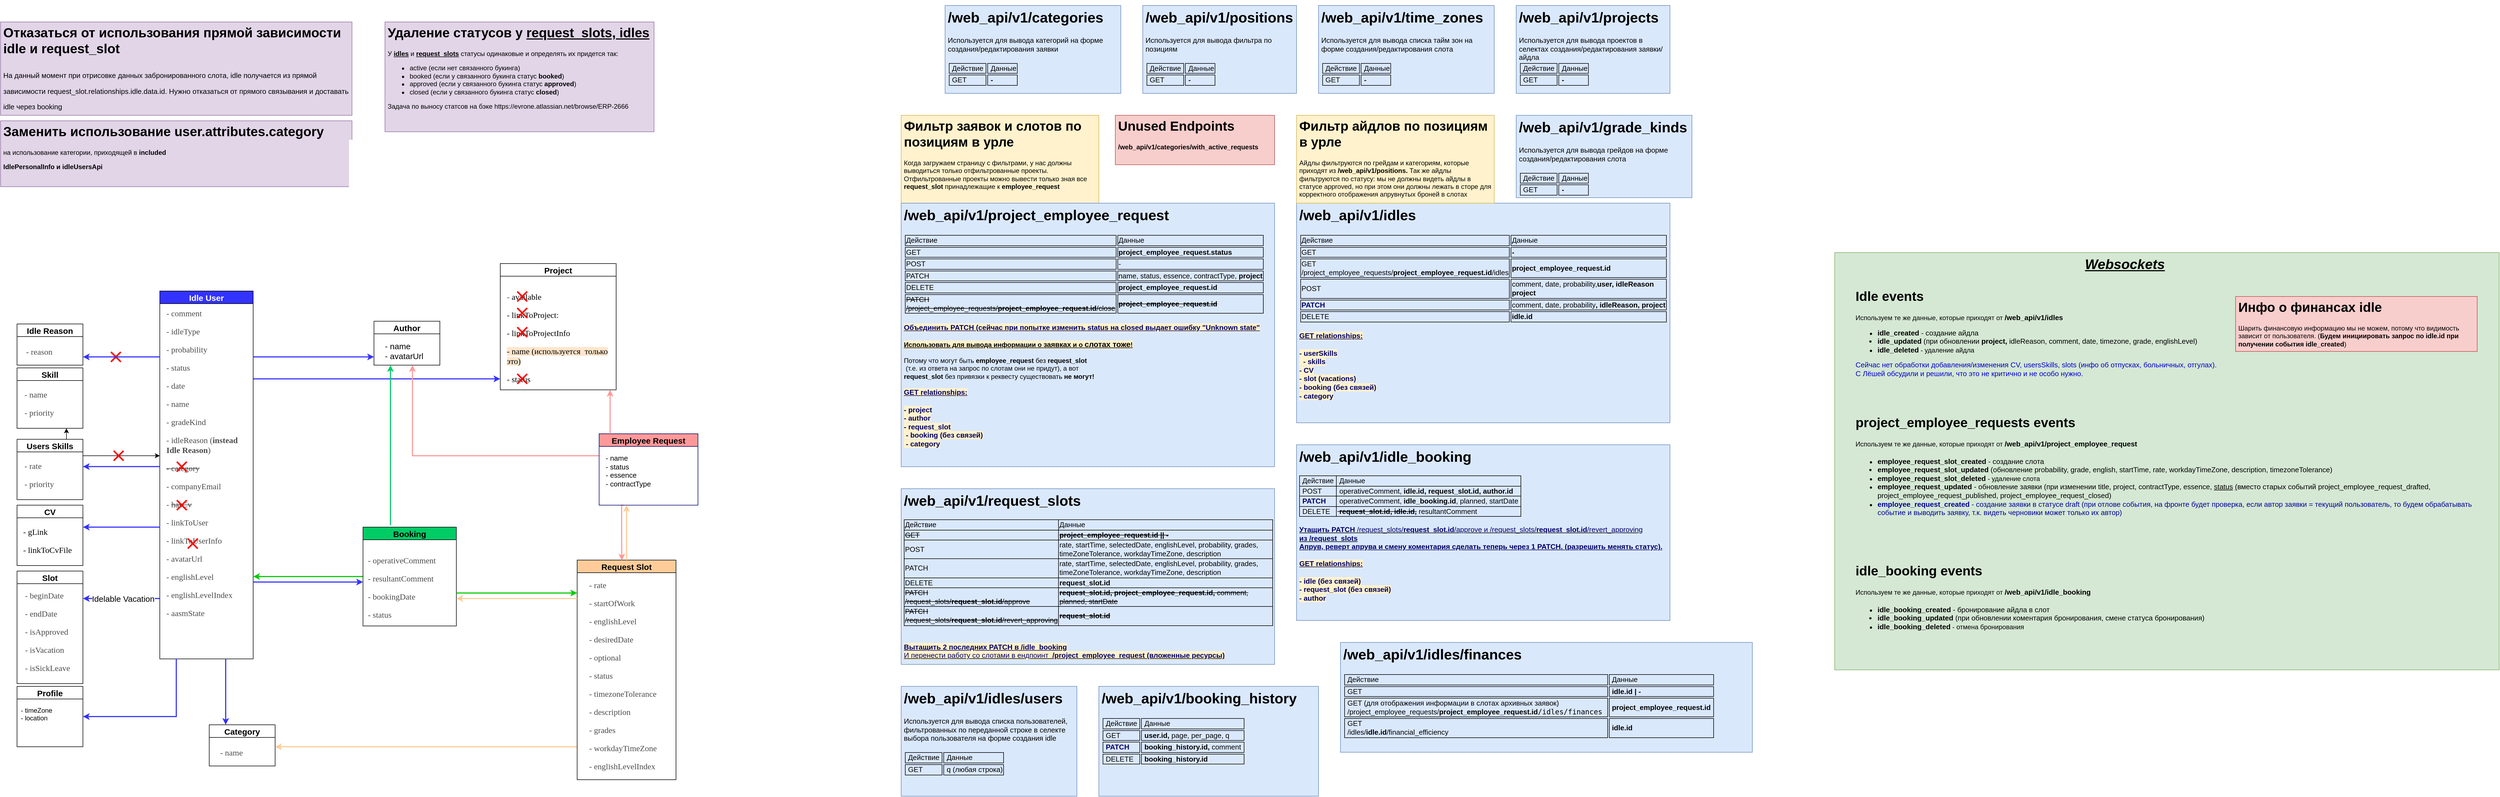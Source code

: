 <mxfile version="20.0.4" type="github">
  <diagram id="b5qmhu_wqELokIMZqW0I" name="Page-1">
    <mxGraphModel dx="2062" dy="1065" grid="1" gridSize="10" guides="1" tooltips="1" connect="1" arrows="1" fold="1" page="1" pageScale="1" pageWidth="827" pageHeight="1169" math="0" shadow="0">
      <root>
        <mxCell id="0" />
        <mxCell id="1" parent="0" />
        <mxCell id="pV0ACqQaasXmKPG5yBSi-1" value="&lt;h1&gt;Заменить использование user.attributes.category&lt;/h1&gt;&lt;p&gt;на использование категории, приходящей в &lt;b&gt;included&lt;/b&gt;&lt;/p&gt;&lt;p&gt;&lt;b&gt;IdlePersonalInfo и idleUsersApi&lt;/b&gt;&lt;/p&gt;" style="text;html=1;strokeColor=#9673a6;fillColor=#e1d5e7;spacing=5;spacingTop=-20;whiteSpace=wrap;overflow=hidden;rounded=0;labelBackgroundColor=none;fontSize=12;" parent="1" vertex="1">
          <mxGeometry x="80" y="1040" width="640" height="120" as="geometry" />
        </mxCell>
        <mxCell id="pV0ACqQaasXmKPG5yBSi-2" value="&lt;h1&gt;Удаление статусов у &lt;u&gt;request_slots, idles&lt;/u&gt;&lt;/h1&gt;&lt;p&gt;У&amp;nbsp;&lt;b style=&quot;text-decoration-line: underline;&quot;&gt;idles&lt;/b&gt; и &lt;b style=&quot;text-decoration-line: underline;&quot;&gt;request_slots&lt;/b&gt;&amp;nbsp;статусы одинаковые и определять их придется так:&lt;/p&gt;&lt;p&gt;&lt;/p&gt;&lt;ul&gt;&lt;li&gt;active (если нет связанного букинга)&lt;/li&gt;&lt;li&gt;booked&amp;nbsp;(если у связанного букинга статус &lt;b&gt;booked&lt;/b&gt;)&lt;/li&gt;&lt;li&gt;approved&amp;nbsp;(если у связанного букинга статус &lt;b&gt;approved&lt;/b&gt;)&lt;/li&gt;&lt;li&gt;closed&amp;nbsp;(если у связанного букинга статус&amp;nbsp;&lt;b&gt;closed&lt;/b&gt;)&lt;/li&gt;&lt;/ul&gt;Задача по выносу статсов на бэке&amp;nbsp;https://evrone.atlassian.net/browse/ERP-2666&lt;br&gt;&lt;p&gt;&lt;/p&gt;" style="text;html=1;strokeColor=#9673a6;fillColor=#e1d5e7;spacing=5;spacingTop=-20;whiteSpace=wrap;overflow=hidden;rounded=0;" parent="1" vertex="1">
          <mxGeometry x="780" y="860" width="490" height="200" as="geometry" />
        </mxCell>
        <mxCell id="pV0ACqQaasXmKPG5yBSi-3" value="&lt;h1&gt;&lt;span style=&quot;background-color: initial;&quot;&gt;Отказаться от использования прямой зависимости idle и request_slot&lt;/span&gt;&lt;/h1&gt;&lt;h1&gt;&lt;font style=&quot;font-size: 13px;&quot;&gt;&lt;span style=&quot;font-weight: normal;&quot;&gt;На&lt;/span&gt;&amp;nbsp;&lt;span style=&quot;font-weight: normal;&quot;&gt;данный момент при отрисовке данных забронированного слота, idle получается из прямой зависимости request_slot.relationships.idle.data.id. Нужно отказаться от прямого связывания и доставать idle через booking&lt;/span&gt;&lt;/font&gt;&lt;/h1&gt;" style="text;html=1;strokeColor=#9673a6;fillColor=#e1d5e7;spacing=5;spacingTop=-20;whiteSpace=wrap;overflow=hidden;rounded=0;labelBackgroundColor=none;fontSize=12;" parent="1" vertex="1">
          <mxGeometry x="80" y="860" width="640" height="170" as="geometry" />
        </mxCell>
        <mxCell id="pV0ACqQaasXmKPG5yBSi-4" value="" style="group;fillColor=#d5e8d4;strokeColor=#82b366;" parent="1" vertex="1" connectable="0">
          <mxGeometry x="3420" y="1280" width="1210" height="760" as="geometry" />
        </mxCell>
        <mxCell id="pV0ACqQaasXmKPG5yBSi-5" value="&lt;font style=&quot;font-size: 25px;&quot;&gt;&lt;i&gt;&lt;b&gt;&lt;u&gt;Websockets&lt;/u&gt;&lt;/b&gt;&lt;/i&gt;&lt;/font&gt;" style="text;html=1;align=center;verticalAlign=middle;resizable=0;points=[];autosize=1;strokeColor=none;fillColor=none;" parent="pV0ACqQaasXmKPG5yBSi-4" vertex="1">
          <mxGeometry x="447.538" y="10" width="160" height="20" as="geometry" />
        </mxCell>
        <mxCell id="pV0ACqQaasXmKPG5yBSi-6" value="&lt;h1&gt;Idle events&lt;/h1&gt;&lt;div&gt;Используем те же данные, которые приходят от&amp;nbsp;&lt;span style=&quot;font-size: 13px; background-color: initial;&quot;&gt;&lt;b&gt;/web_api/v1/idles&lt;/b&gt;&lt;/span&gt;&lt;/div&gt;&lt;div&gt;&lt;ul&gt;&lt;li&gt;&lt;span style=&quot;background-color: initial; font-size: 13px;&quot;&gt;&lt;font style=&quot;font-size: 13px;&quot;&gt;&lt;b&gt;idle_created&lt;/b&gt;&lt;/font&gt; - создание айдла&lt;/span&gt;&lt;/li&gt;&lt;li style=&quot;font-size: 13px;&quot;&gt;&lt;font style=&quot;font-size: 13px;&quot;&gt;&lt;b&gt;idle_updated&lt;/b&gt;&lt;/font&gt; (при обновлении &lt;b&gt;project, &lt;/b&gt;idleReason, comment, date, timezone, grade, englishLevel)&lt;/li&gt;&lt;li&gt;&lt;b&gt;&lt;font style=&quot;font-size: 13px;&quot;&gt;idle_deleted&lt;/font&gt;&lt;/b&gt; - удаление айдла&lt;/li&gt;&lt;/ul&gt;&lt;div&gt;&lt;span style=&quot;color: rgb(0, 0, 204); font-size: 13px;&quot;&gt;Сейчас нет обработки добавления/изменения CV, usersSkills, slots (инфо об отпусках, больничных, отгулах).&lt;/span&gt;&lt;br&gt;&lt;/div&gt;&lt;/div&gt;&lt;div&gt;&lt;font color=&quot;#0000cc&quot;&gt;&lt;span style=&quot;font-size: 13px;&quot;&gt;С Лёшей обсудили и решили, что это не критично и не особо нужно.&lt;/span&gt;&lt;/font&gt;&lt;/div&gt;" style="text;html=1;spacing=5;spacingTop=-20;whiteSpace=wrap;overflow=hidden;rounded=0;" parent="pV0ACqQaasXmKPG5yBSi-4" vertex="1">
          <mxGeometry x="33.151" y="60" width="1143.699" height="180" as="geometry" />
        </mxCell>
        <mxCell id="pV0ACqQaasXmKPG5yBSi-7" value="&lt;h1&gt;project_employee_requests events&lt;/h1&gt;&lt;h1&gt;&lt;div style=&quot;font-size: 12px; font-weight: 400;&quot;&gt;Используем те же данные, которые приходят от&amp;nbsp;&lt;span style=&quot;font-size: 13px; background-color: initial;&quot;&gt;&lt;b&gt;/web_api/v1/project_employee_request&lt;/b&gt;&lt;/span&gt;&lt;/div&gt;&lt;/h1&gt;&lt;div&gt;&lt;ul&gt;&lt;li&gt;&lt;span style=&quot;background-color: initial; font-size: 13px;&quot;&gt;&lt;font style=&quot;font-size: 13px;&quot;&gt;&lt;b&gt;employee_request_slot_created&lt;/b&gt;&lt;/font&gt; - создание слота&lt;/span&gt;&lt;/li&gt;&lt;li style=&quot;font-size: 13px;&quot;&gt;&lt;font style=&quot;font-size: 13px;&quot;&gt;&lt;b&gt;&lt;b&gt;employee_&lt;/b&gt;request_slot_updated&lt;/b&gt;&lt;/font&gt; (обновление probability, grade, english, startTime, rate, workdayTimeZone, description, timezoneTolerance)&lt;/li&gt;&lt;li&gt;&lt;b&gt;&lt;font style=&quot;font-size: 13px;&quot;&gt;&lt;b&gt;employee_&lt;/b&gt;request_slot_deleted&lt;/font&gt;&lt;/b&gt; - удаление слота&lt;/li&gt;&lt;li&gt;&lt;font style=&quot;font-size: 13px;&quot;&gt;&lt;b style=&quot;font-weight: bold;&quot;&gt;employee_&lt;/b&gt;&lt;b&gt;request_updated &lt;/b&gt;- обновление заявки (при изменении title, project, contractType, essence, &lt;u&gt;status&lt;/u&gt; &lt;u&gt;(&lt;/u&gt;вместо старых событий project_employee_request_drafted, project_employee_request_published, project_employee_request_closed)&lt;/font&gt;&lt;br&gt;&lt;/li&gt;&lt;li&gt;&lt;font style=&quot;font-size: 13px;&quot;&gt;&lt;font color=&quot;#000099&quot;&gt;&lt;b&gt;employee_&lt;/b&gt;&lt;b&gt;request_created &lt;/b&gt;- создание заявки в статусе draft (при отлове события, на фронте будет проверка, если автор заявки = текущий пользователь, то будем обрабатывать событие и выводить заявку, т.к. видеть черновики может только их автор)&lt;/font&gt;&lt;/font&gt;&amp;nbsp;&lt;/li&gt;&lt;/ul&gt;&lt;/div&gt;" style="text;html=1;spacing=5;spacingTop=-20;whiteSpace=wrap;overflow=hidden;rounded=0;" parent="pV0ACqQaasXmKPG5yBSi-4" vertex="1">
          <mxGeometry x="33.15" y="290" width="1143.7" height="210" as="geometry" />
        </mxCell>
        <mxCell id="pV0ACqQaasXmKPG5yBSi-8" value="&lt;h1&gt;idle_booking events&lt;/h1&gt;&lt;h1&gt;&lt;div style=&quot;font-size: 12px; font-weight: 400;&quot;&gt;Используем те же данные, которые приходят от&amp;nbsp;&lt;span style=&quot;font-size: 13px; background-color: initial;&quot;&gt;&lt;b&gt;/web_api/v1/idle_booking&lt;/b&gt;&lt;/span&gt;&lt;/div&gt;&lt;/h1&gt;&lt;div&gt;&lt;ul&gt;&lt;li&gt;&lt;span style=&quot;background-color: initial; font-size: 13px;&quot;&gt;&lt;font style=&quot;font-size: 13px;&quot;&gt;&lt;b&gt;idle_booking_created&lt;/b&gt;&lt;/font&gt; - бронирование айдла в слот&lt;/span&gt;&lt;/li&gt;&lt;li style=&quot;font-size: 13px;&quot;&gt;&lt;b&gt;idle_booking_updated&lt;/b&gt;&amp;nbsp;(при обновлении коментария бронирования, смене статуса бронирования)&lt;/li&gt;&lt;li&gt;&lt;b&gt;&lt;font style=&quot;font-size: 13px;&quot;&gt;&lt;b&gt;idle_booking&lt;/b&gt;_deleted&lt;/font&gt;&lt;/b&gt; - отмена бронирования&lt;br&gt;&lt;/li&gt;&lt;/ul&gt;&lt;/div&gt;" style="text;html=1;spacing=5;spacingTop=-20;whiteSpace=wrap;overflow=hidden;rounded=0;" parent="pV0ACqQaasXmKPG5yBSi-4" vertex="1">
          <mxGeometry x="33.151" y="560" width="1143.699" height="145" as="geometry" />
        </mxCell>
        <mxCell id="pV0ACqQaasXmKPG5yBSi-9" value="&lt;h1&gt;&lt;span style=&quot;background-color: initial;&quot;&gt;Инфо о финансах idle&amp;nbsp;&lt;/span&gt;&lt;/h1&gt;&lt;div&gt;Шарить финансовую информацию мы не можем, потому что видимость зависит от пользователя. (&lt;b&gt;Будем инициировать запрос по idle.id при получении события idle_created&lt;/b&gt;)&amp;nbsp;&lt;/div&gt;" style="text;html=1;strokeColor=#b85450;fillColor=#f8cecc;spacing=5;spacingTop=-20;whiteSpace=wrap;overflow=hidden;rounded=0;" parent="pV0ACqQaasXmKPG5yBSi-4" vertex="1">
          <mxGeometry x="730" y="80" width="440" height="100" as="geometry" />
        </mxCell>
        <mxCell id="pV0ACqQaasXmKPG5yBSi-10" value="" style="group" parent="1" vertex="1" connectable="0">
          <mxGeometry x="1720" y="830" width="1550" height="1440" as="geometry" />
        </mxCell>
        <mxCell id="pV0ACqQaasXmKPG5yBSi-11" value="&lt;h1&gt;Unused Endpoints&lt;/h1&gt;&lt;div&gt;&lt;b&gt;/web_api/v1/categories/with_active_requests&lt;/b&gt;&lt;/div&gt;" style="text;html=1;strokeColor=#b85450;fillColor=#f8cecc;spacing=5;spacingTop=-20;whiteSpace=wrap;overflow=hidden;rounded=0;" parent="pV0ACqQaasXmKPG5yBSi-10" vertex="1">
          <mxGeometry x="390" y="200" width="290" height="90" as="geometry" />
        </mxCell>
        <mxCell id="pV0ACqQaasXmKPG5yBSi-12" value="&lt;h1&gt;Фильтр заявок и слотов по позициям в урле&lt;/h1&gt;&lt;p&gt;Когда загружаем страницу с фильтрами, у нас должны выводиться только отфильтрованные проекты. Отфильтрованные проекты можно вывести только зная все &lt;b&gt;request_slot&lt;/b&gt;&amp;nbsp;принадлежащие к &lt;b&gt;employee_request&lt;/b&gt;&amp;nbsp;&lt;/p&gt;" style="text;html=1;strokeColor=#d6b656;fillColor=#fff2cc;spacing=5;spacingTop=-20;whiteSpace=wrap;overflow=hidden;rounded=0;" parent="pV0ACqQaasXmKPG5yBSi-10" vertex="1">
          <mxGeometry y="200" width="360" height="160" as="geometry" />
        </mxCell>
        <mxCell id="pV0ACqQaasXmKPG5yBSi-13" value="&lt;h1&gt;/web_api/v1/project_employee_request&lt;/h1&gt;&lt;p&gt;&lt;/p&gt;&lt;table&gt;&lt;tbody&gt;&lt;tr&gt;&lt;td style=&quot;border: 1px solid rgb(0, 0, 0); border-collapse: collapse;&quot; border=&quot;1&quot;&gt;Действие&lt;/td&gt;&lt;td style=&quot;border: 1px solid rgb(0, 0, 0); border-collapse: collapse;&quot; border=&quot;1&quot;&gt;Данные&lt;/td&gt;&lt;/tr&gt;&lt;tr&gt;&lt;td style=&quot;border: 1px solid rgb(0, 0, 0); border-collapse: collapse;&quot; border=&quot;1&quot;&gt;GET&lt;/td&gt;&lt;td style=&quot;border: 1px solid rgb(0, 0, 0); border-collapse: collapse;&quot; border=&quot;1&quot;&gt;&lt;b&gt;project_employee_request.status&lt;/b&gt;&lt;/td&gt;&lt;/tr&gt;&lt;tr&gt;&lt;td style=&quot;border: 1px solid rgb(0, 0, 0); border-collapse: collapse;&quot; border=&quot;1&quot;&gt;POST&lt;/td&gt;&lt;td style=&quot;border: 1px solid rgb(0, 0, 0); border-collapse: collapse;&quot; border=&quot;1&quot;&gt;-&lt;/td&gt;&lt;/tr&gt;&lt;tr&gt;&lt;td style=&quot;border: 1px solid rgb(0, 0, 0); border-collapse: collapse;&quot; border=&quot;1&quot;&gt;PATCH&lt;/td&gt;&lt;td style=&quot;border: 1px solid rgb(0, 0, 0); border-collapse: collapse;&quot; border=&quot;1&quot;&gt;name, status, essence, contractType, &lt;b&gt;project&lt;/b&gt;&lt;/td&gt;&lt;/tr&gt;&lt;tr&gt;&lt;td style=&quot;border: 1px solid rgb(0, 0, 0); border-collapse: collapse;&quot; border=&quot;1&quot;&gt;DELETE&lt;/td&gt;&lt;td style=&quot;border: 1px solid rgb(0, 0, 0); border-collapse: collapse;&quot; border=&quot;1&quot;&gt;&lt;b&gt;project_employee_request.id&lt;/b&gt;&lt;br&gt;&lt;/td&gt;&lt;/tr&gt;&lt;tr&gt;&lt;td style=&quot;border: 1px solid rgb(0, 0, 0); border-collapse: collapse;&quot; border=&quot;1&quot;&gt;&lt;strike&gt;PATCH&lt;br&gt;/project_employee_requests/&lt;b&gt;project_employee_request.id&lt;/b&gt;/close&lt;/strike&gt;&lt;/td&gt;&lt;td style=&quot;border: 1px solid rgb(0, 0, 0); border-collapse: collapse;&quot; border=&quot;1&quot;&gt;&lt;b&gt;&lt;strike&gt;project_employee_request.id&lt;/strike&gt;&lt;/b&gt;&lt;br&gt;&lt;/td&gt;&lt;/tr&gt;&lt;/tbody&gt;&lt;/table&gt;&lt;br&gt;&lt;font color=&quot;#000066&quot;&gt;&lt;b&gt;&lt;u style=&quot;background-color: rgb(255, 242, 204);&quot;&gt;Объединить PATCH (сейчас при попытке изменить status на closed выдает ошибку &quot;Unknown state&quot;&lt;br&gt;&lt;/u&gt;&lt;/b&gt;&lt;/font&gt;&lt;b style=&quot;color: rgb(0, 0, 102);&quot;&gt;&lt;div style=&quot;font-size: 12px;&quot;&gt;&lt;u style=&quot;background-color: initial; color: rgb(0, 0, 0); font-weight: 400;&quot;&gt;&lt;b&gt;&lt;span style=&quot;background-color: rgb(255, 229, 153);&quot;&gt;&lt;br&gt;&lt;/span&gt;&lt;/b&gt;&lt;/u&gt;&lt;/div&gt;&lt;div style=&quot;&quot;&gt;&lt;u style=&quot;color: rgb(0, 0, 0); font-weight: 400;&quot;&gt;&lt;b style=&quot;background-color: rgb(255, 242, 204);&quot;&gt;&lt;span style=&quot;font-size: 12px;&quot;&gt;Использовать для вывода информации о &lt;/span&gt;&lt;font style=&quot;font-size: 13px;&quot;&gt;заявках&lt;/font&gt;&lt;span style=&quot;font-size: 12px;&quot;&gt; и о &lt;/span&gt;&lt;font style=&quot;font-size: 14px;&quot;&gt;слотах тоже&lt;/font&gt;&lt;span style=&quot;font-size: 12px;&quot;&gt;!&lt;/span&gt;&lt;/b&gt;&lt;/u&gt;&lt;/div&gt;&lt;div style=&quot;font-size: 12px;&quot;&gt;&lt;u style=&quot;color: rgb(0, 0, 0); font-weight: 400; text-align: center;&quot;&gt;&lt;b&gt;&lt;br&gt;&lt;/b&gt;&lt;/u&gt;&lt;span style=&quot;color: rgb(0, 0, 0); font-weight: 400; text-align: center;&quot;&gt;Потому что могут быть&amp;nbsp;&lt;/span&gt;&lt;b style=&quot;color: rgb(0, 0, 0); text-align: center;&quot;&gt;employee_request&lt;/b&gt;&lt;span style=&quot;color: rgb(0, 0, 0); font-weight: 400; text-align: center;&quot;&gt;&amp;nbsp;без&amp;nbsp;&lt;/span&gt;&lt;b style=&quot;color: rgb(0, 0, 0); text-align: center;&quot;&gt;request_slot&lt;/b&gt;&lt;br style=&quot;color: rgb(0, 0, 0); font-weight: 400; text-align: center;&quot;&gt;&lt;span style=&quot;color: rgb(0, 0, 0); font-weight: 400; text-align: center;&quot;&gt;&amp;nbsp;(т.е. из ответа на запрос по слотам они не придут), а вот&lt;/span&gt;&lt;/div&gt;&lt;div style=&quot;font-size: 12px;&quot;&gt;&lt;b style=&quot;color: rgb(0, 0, 0); text-align: center;&quot;&gt;request_slot&lt;/b&gt;&lt;span style=&quot;color: rgb(0, 0, 0); font-weight: 400; text-align: center;&quot;&gt;&amp;nbsp;без привязки к реквесту существовать&amp;nbsp;&lt;/span&gt;&lt;b style=&quot;color: rgb(0, 0, 0); text-align: center;&quot;&gt;не могут!&amp;nbsp;&lt;/b&gt;&lt;b&gt;&lt;br&gt;&lt;/b&gt;&lt;/div&gt;&lt;div style=&quot;font-size: 12px;&quot;&gt;&lt;b style=&quot;color: rgb(0, 0, 0); text-align: center;&quot;&gt;&lt;br&gt;&lt;/b&gt;&lt;/div&gt;&lt;div style=&quot;font-size: 12px;&quot;&gt;&lt;font style=&quot;font-size: 13px; font-weight: 400;&quot; color=&quot;#000066&quot;&gt;&lt;u&gt;&lt;b style=&quot;background-color: rgb(255, 242, 204);&quot;&gt;GET&lt;/b&gt;&lt;/u&gt;&lt;/font&gt;&lt;span style=&quot;color: rgb(0, 0, 0); font-size: 13px; font-weight: 400; background-color: rgb(255, 242, 204);&quot;&gt;&lt;u&gt;&amp;nbsp;&lt;/u&gt;&lt;font color=&quot;#000066&quot;&gt;&lt;b&gt;&lt;u&gt;relationships:&lt;br&gt;&lt;/u&gt;&lt;br&gt;- project&lt;br&gt;&lt;span style=&quot;&quot;&gt;  &lt;/span&gt;- author&lt;br&gt;- request_slot&lt;br&gt;&lt;span style=&quot;white-space: pre;&quot;&gt; &lt;/span&gt;- booking (без связей)&lt;br&gt;&lt;span style=&quot;white-space: pre;&quot;&gt; &lt;/span&gt;- category&lt;/b&gt;&lt;/font&gt;&lt;/span&gt;&lt;b style=&quot;color: rgb(0, 0, 0); text-align: center;&quot;&gt;&lt;br&gt;&lt;/b&gt;&lt;/div&gt;&lt;div style=&quot;font-size: 12px;&quot;&gt;&lt;b style=&quot;color: rgb(0, 0, 0); text-align: center;&quot;&gt;&lt;br&gt;&lt;/b&gt;&lt;/div&gt;&lt;div style=&quot;font-size: 12px;&quot;&gt;&lt;b style=&quot;color: rgb(0, 0, 0); text-align: center;&quot;&gt;&lt;br&gt;&lt;/b&gt;&lt;/div&gt;&lt;/b&gt;&lt;span style=&quot;background-color: rgb(255, 242, 204);&quot;&gt;&lt;font color=&quot;#000066&quot;&gt;&lt;b&gt;&lt;u&gt;&lt;table&gt;&lt;tbody&gt;&lt;/tbody&gt;&lt;/table&gt;&lt;br&gt;&lt;/u&gt;&lt;br&gt;&lt;br&gt;&lt;/b&gt;&lt;/font&gt;&lt;/span&gt;&lt;blockquote style=&quot;margin: 0 0 0 40px; border: none; padding: 0px;&quot;&gt;&lt;blockquote style=&quot;margin: 0 0 0 40px; border: none; padding: 0px;&quot;&gt;&lt;font color=&quot;#000066&quot;&gt;&lt;span style=&quot;font-size: 12px;&quot;&gt;&lt;b&gt;&lt;div style=&quot;text-align: left;&quot;&gt;&lt;u style=&quot;background-color: initial; color: rgb(0, 0, 0); font-weight: 400; text-align: center;&quot;&gt;&lt;b&gt;&lt;span style=&quot;background-color: rgb(255, 229, 153);&quot;&gt;&lt;br&gt;&lt;/span&gt;&lt;/b&gt;&lt;/u&gt;&lt;/div&gt;&lt;div style=&quot;&quot;&gt;&lt;br&gt;&lt;/div&gt;&lt;div style=&quot;text-align: left;&quot;&gt;&lt;b&gt;&lt;br&gt;&lt;/b&gt;&lt;/div&gt;&lt;/b&gt;&lt;/span&gt;&lt;/font&gt;&lt;/blockquote&gt;&lt;/blockquote&gt;&lt;br&gt;&lt;p&gt;&lt;/p&gt;" style="text;html=1;strokeColor=#6c8ebf;fillColor=#dae8fc;spacing=5;spacingTop=-20;whiteSpace=wrap;overflow=hidden;rounded=0;fontSize=13;" parent="pV0ACqQaasXmKPG5yBSi-10" vertex="1">
          <mxGeometry y="360" width="680" height="480" as="geometry" />
        </mxCell>
        <mxCell id="pV0ACqQaasXmKPG5yBSi-14" value="&lt;h1&gt;/web_api/v1/idles&lt;/h1&gt;&lt;p&gt;&lt;/p&gt;&lt;table&gt;&lt;tbody&gt;&lt;tr&gt;&lt;td style=&quot;border: 1px solid rgb(0, 0, 0); border-collapse: collapse;&quot; border=&quot;1&quot;&gt;Действие&lt;/td&gt;&lt;td style=&quot;border: 1px solid rgb(0, 0, 0); border-collapse: collapse;&quot; border=&quot;1&quot;&gt;Данные&lt;/td&gt;&lt;/tr&gt;&lt;tr&gt;&lt;td style=&quot;border: 1px solid rgb(0, 0, 0); border-collapse: collapse;&quot; border=&quot;1&quot;&gt;GET&lt;/td&gt;&lt;td style=&quot;border: 1px solid rgb(0, 0, 0); border-collapse: collapse;&quot; border=&quot;1&quot;&gt;&lt;b&gt;-&lt;/b&gt;&lt;/td&gt;&lt;/tr&gt;&lt;tr&gt;&lt;td style=&quot;border: 1px solid rgb(0, 0, 0); border-collapse: collapse;&quot; border=&quot;1&quot;&gt;GET&lt;br&gt;/project_employee_requests/&lt;b&gt;project_employee_request.id&lt;/b&gt;/idles&lt;br&gt;&lt;/td&gt;&lt;td style=&quot;border: 1px solid rgb(0, 0, 0); border-collapse: collapse;&quot; border=&quot;1&quot;&gt;&lt;b&gt;project_employee_request.id&lt;/b&gt;&lt;br&gt;&lt;/td&gt;&lt;/tr&gt;&lt;tr&gt;&lt;td style=&quot;border: 1px solid rgb(0, 0, 0); border-collapse: collapse;&quot; border=&quot;1&quot;&gt;POST&lt;/td&gt;&lt;td style=&quot;border: 1px solid rgb(0, 0, 0); border-collapse: collapse;&quot; border=&quot;1&quot;&gt;comment, date, probability,&lt;b&gt;user, idleReason&lt;br&gt;&lt;/b&gt;&lt;b&gt;project&lt;/b&gt;&lt;b&gt;&lt;br&gt;&lt;/b&gt;&lt;/td&gt;&lt;/tr&gt;&lt;tr&gt;&lt;td style=&quot;border: 1px solid rgb(0, 0, 0); border-collapse: collapse;&quot; border=&quot;1&quot;&gt;&lt;b&gt;&lt;font color=&quot;#000066&quot;&gt;PATCH&lt;/font&gt;&lt;/b&gt;&lt;/td&gt;&lt;td style=&quot;border: 1px solid rgb(0, 0, 0); border-collapse: collapse;&quot; border=&quot;1&quot;&gt;comment, date, probability&lt;b&gt;, idleReason,&amp;nbsp;&lt;/b&gt;&lt;b&gt;project&lt;/b&gt;&lt;br&gt;&lt;/td&gt;&lt;/tr&gt;&lt;tr&gt;&lt;td style=&quot;border: 1px solid rgb(0, 0, 0); border-collapse: collapse;&quot; border=&quot;1&quot;&gt;DELETE&lt;br&gt;&lt;/td&gt;&lt;td style=&quot;border: 1px solid rgb(0, 0, 0); border-collapse: collapse;&quot; border=&quot;1&quot;&gt;&lt;b&gt;idle.id&lt;/b&gt;&lt;br&gt;&lt;/td&gt;&lt;/tr&gt;&lt;/tbody&gt;&lt;/table&gt;&lt;font color=&quot;#000066&quot;&gt;&lt;b&gt;&lt;u&gt;&lt;br&gt;&lt;/u&gt;&lt;/b&gt;&lt;u&gt;&lt;b style=&quot;background-color: rgb(255, 242, 204);&quot;&gt;GET&lt;/b&gt;&lt;/u&gt;&lt;/font&gt;&lt;span style=&quot;background-color: rgb(255, 242, 204);&quot;&gt;&lt;u&gt;&amp;nbsp;&lt;/u&gt;&lt;font color=&quot;#000066&quot;&gt;&lt;b&gt;&lt;u&gt;relationships:&lt;br&gt;&lt;/u&gt;&lt;br&gt;- userSkills&lt;br&gt;&lt;span style=&quot;white-space: pre;&quot;&gt; &lt;span style=&quot;white-space: pre;&quot;&gt; &lt;/span&gt;&lt;/span&gt;- skills&lt;br&gt;- CV&lt;br&gt;- slot (vacations)&lt;br&gt;- booking (без связей)&lt;br&gt;- category&lt;br&gt;&lt;/b&gt;&lt;/font&gt;&lt;/span&gt;&lt;blockquote style=&quot;margin: 0px 0px 0px 40px; border: none; padding: 0px;&quot;&gt;&lt;font color=&quot;#000066&quot;&gt;&lt;span style=&quot;font-size: 12px; text-align: center;&quot;&gt;&lt;div style=&quot;text-align: left;&quot;&gt;&lt;br&gt;&lt;/div&gt;&lt;/span&gt;&lt;/font&gt;&lt;/blockquote&gt;&lt;p&gt;&lt;/p&gt;" style="text;html=1;strokeColor=#6c8ebf;fillColor=#dae8fc;spacing=5;spacingTop=-20;whiteSpace=wrap;overflow=hidden;rounded=0;fontSize=13;" parent="pV0ACqQaasXmKPG5yBSi-10" vertex="1">
          <mxGeometry x="720" y="360" width="680" height="400" as="geometry" />
        </mxCell>
        <mxCell id="pV0ACqQaasXmKPG5yBSi-15" value="&lt;h1&gt;/web_api/v1/booking_history&lt;/h1&gt;&lt;p&gt;&lt;/p&gt;&lt;table&gt;&lt;tbody&gt;&lt;tr&gt;&lt;td style=&quot;border: 1px solid rgb(0, 0, 0); border-collapse: collapse;&quot; border=&quot;1&quot;&gt;&amp;nbsp;Действие&amp;nbsp;&lt;/td&gt;&lt;td style=&quot;border: 1px solid rgb(0, 0, 0); border-collapse: collapse;&quot; border=&quot;1&quot;&gt;&amp;nbsp;Данные&lt;/td&gt;&lt;/tr&gt;&lt;tr&gt;&lt;td style=&quot;border: 1px solid rgb(0, 0, 0); border-collapse: collapse;&quot; border=&quot;1&quot;&gt;&amp;nbsp;GET&lt;/td&gt;&lt;td style=&quot;border: 1px solid rgb(0, 0, 0); border-collapse: collapse;&quot; border=&quot;1&quot;&gt;&lt;b&gt;&amp;nbsp;user.id,&lt;/b&gt; page, per_page, q&lt;/td&gt;&lt;/tr&gt;&lt;tr&gt;&lt;td style=&quot;border: 1px solid rgb(0, 0, 0); border-collapse: collapse;&quot; border=&quot;1&quot;&gt;&lt;b&gt;&lt;font color=&quot;#000066&quot;&gt;&amp;nbsp;PATCH&lt;/font&gt;&lt;/b&gt;&lt;br&gt;&lt;/td&gt;&lt;td style=&quot;border: 1px solid rgb(0, 0, 0); border-collapse: collapse;&quot; border=&quot;1&quot;&gt;&lt;b&gt;&amp;nbsp;booking_history.id,&amp;nbsp;&lt;/b&gt;comment&amp;nbsp;&lt;/td&gt;&lt;/tr&gt;&lt;tr&gt;&lt;td style=&quot;border: 1px solid rgb(0, 0, 0); border-collapse: collapse;&quot; border=&quot;1&quot;&gt;&amp;nbsp;DELETE&lt;/td&gt;&lt;td style=&quot;border: 1px solid rgb(0, 0, 0); border-collapse: collapse;&quot; border=&quot;1&quot;&gt;&lt;b&gt;&amp;nbsp;booking_history.id&lt;br&gt;&lt;/b&gt;&lt;/td&gt;&lt;/tr&gt;&lt;/tbody&gt;&lt;/table&gt;&lt;br&gt;&lt;br&gt;&lt;p&gt;&lt;/p&gt;" style="text;html=1;strokeColor=#6c8ebf;fillColor=#dae8fc;spacing=5;spacingTop=-20;whiteSpace=wrap;overflow=hidden;rounded=0;fontSize=13;" parent="pV0ACqQaasXmKPG5yBSi-10" vertex="1">
          <mxGeometry x="360" y="1240" width="400" height="200" as="geometry" />
        </mxCell>
        <mxCell id="pV0ACqQaasXmKPG5yBSi-16" value="&lt;h1&gt;/web_api/v1/request_slots&lt;/h1&gt;&lt;p&gt;&lt;/p&gt;&lt;table style=&quot;border: 1px solid rgb(0, 0, 0); border-collapse: collapse;&quot; border=&quot;1&quot;&gt;&lt;tbody&gt;&lt;tr&gt;&lt;td style=&quot;border-collapse: collapse;&quot; border=&quot;1&quot;&gt;Действие&lt;/td&gt;&lt;td style=&quot;border-collapse: collapse;&quot; border=&quot;1&quot;&gt;Данные&lt;/td&gt;&lt;/tr&gt;&lt;tr&gt;&lt;td style=&quot;border-collapse: collapse;&quot; border=&quot;1&quot;&gt;&lt;strike&gt;GET&lt;/strike&gt;&lt;/td&gt;&lt;td style=&quot;border-collapse: collapse;&quot; border=&quot;1&quot;&gt;&lt;b&gt;&lt;strike&gt;project_employee_request.id || -&lt;/strike&gt;&lt;/b&gt;&lt;/td&gt;&lt;/tr&gt;&lt;tr&gt;&lt;td style=&quot;border-collapse: collapse;&quot; border=&quot;1&quot;&gt;POST&lt;/td&gt;&lt;td style=&quot;border-collapse: collapse;&quot; border=&quot;1&quot;&gt;rate, startTime, selectedDate, englishLevel, probability, grades, timeZoneTolerance, workdayTimeZone, description&lt;/td&gt;&lt;/tr&gt;&lt;tr&gt;&lt;td style=&quot;border-collapse: collapse;&quot; border=&quot;1&quot;&gt;PATCH&lt;/td&gt;&lt;td style=&quot;border-collapse: collapse;&quot; border=&quot;1&quot;&gt;rate, startTime, selectedDate, englishLevel, probability, grades, timeZoneTolerance, workdayTimeZone, description&lt;br&gt;&lt;/td&gt;&lt;/tr&gt;&lt;tr&gt;&lt;td style=&quot;border-collapse: collapse;&quot; border=&quot;1&quot;&gt;DELETE&lt;/td&gt;&lt;td style=&quot;border-collapse: collapse;&quot; border=&quot;1&quot;&gt;&lt;b&gt;request_slot.id&lt;/b&gt;&lt;br&gt;&lt;/td&gt;&lt;/tr&gt;&lt;tr&gt;&lt;td style=&quot;border-collapse: collapse;&quot; border=&quot;1&quot;&gt;&lt;strike&gt;PATCH&lt;br&gt;/request_slots/&lt;b&gt;request_slot.id&lt;/b&gt;/approve&lt;/strike&gt;&lt;/td&gt;&lt;td style=&quot;border-collapse: collapse;&quot; border=&quot;1&quot;&gt;&lt;strike&gt;&lt;b&gt;request_slot.id,&amp;nbsp;&lt;/b&gt;&lt;b&gt;project_employee_request.id, &lt;/b&gt;comment, planned, startDate&lt;br&gt;&lt;/strike&gt;&lt;/td&gt;&lt;/tr&gt;&lt;tr&gt;&lt;td&gt;&lt;strike&gt;PATCH&lt;br&gt;/request_slots/&lt;b&gt;request_slot.id&lt;/b&gt;/revert_approving&lt;br&gt;&lt;/strike&gt;&lt;/td&gt;&lt;td&gt;&lt;b&gt;&lt;strike&gt;request_slot.id&lt;/strike&gt;&lt;/b&gt;&lt;br&gt;&lt;/td&gt;&lt;/tr&gt;&lt;/tbody&gt;&lt;/table&gt;&lt;table&gt;&lt;tbody&gt;&lt;/tbody&gt;&lt;/table&gt;&lt;font color=&quot;#000066&quot;&gt;&lt;b&gt;&lt;u&gt;&lt;br&gt;&lt;br&gt;&lt;span style=&quot;background-color: rgb(255, 242, 204);&quot;&gt;Вытащить 2 последних PATCH в /idle_booking&lt;br&gt;&lt;/span&gt;&lt;/u&gt;&lt;/b&gt;&lt;/font&gt;&lt;u&gt;&lt;font style=&quot;background-color: rgb(255, 242, 204);&quot; color=&quot;#000066&quot;&gt;И перенести работу со слотами в ендпоинт&amp;nbsp; &lt;b&gt;/project_employee_request (вложенные ресурсы)&lt;/b&gt;&lt;/font&gt;&lt;/u&gt;&lt;br&gt;&lt;p&gt;&lt;/p&gt;" style="text;html=1;strokeColor=#6c8ebf;fillColor=#dae8fc;spacing=5;spacingTop=-20;whiteSpace=wrap;overflow=hidden;rounded=0;fontSize=13;" parent="pV0ACqQaasXmKPG5yBSi-10" vertex="1">
          <mxGeometry y="880" width="680" height="320" as="geometry" />
        </mxCell>
        <mxCell id="pV0ACqQaasXmKPG5yBSi-17" value="&lt;h1&gt;/web_api/v1/idle_booking&lt;/h1&gt;&lt;p&gt;&lt;/p&gt;&lt;table style=&quot;border: 1px solid rgb(0, 0, 0); border-collapse: collapse;&quot; border=&quot;1&quot;&gt;&lt;tbody&gt;&lt;tr&gt;&lt;td style=&quot;border-collapse: collapse;&quot; border=&quot;1&quot;&gt;&amp;nbsp;Действие&amp;nbsp;&lt;/td&gt;&lt;td style=&quot;border-collapse: collapse;&quot; border=&quot;1&quot;&gt;&amp;nbsp;Данные&lt;/td&gt;&lt;/tr&gt;&lt;tr&gt;&lt;td style=&quot;border-collapse: collapse;&quot; border=&quot;1&quot;&gt;&amp;nbsp;POST&amp;nbsp;&lt;/td&gt;&lt;td style=&quot;border-collapse: collapse;&quot; border=&quot;1&quot;&gt;&amp;nbsp;operativeComment,&lt;b&gt; idle.id, request_slot.id, author.id&amp;nbsp;&lt;/b&gt;&lt;/td&gt;&lt;/tr&gt;&lt;tr&gt;&lt;td style=&quot;border-collapse: collapse;&quot; border=&quot;1&quot;&gt;&lt;b&gt;&lt;font color=&quot;#000066&quot;&gt;&amp;nbsp;PATCH&lt;/font&gt;&lt;/b&gt;&amp;nbsp;&amp;nbsp;&lt;/td&gt;&lt;td style=&quot;border-collapse: collapse;&quot; border=&quot;1&quot;&gt;&amp;nbsp;operativeComment, &lt;b&gt;idle_booking.id&lt;/b&gt;, planned, startDate&amp;nbsp;&lt;br&gt;&lt;/td&gt;&lt;/tr&gt;&lt;tr&gt;&lt;td style=&quot;border-collapse: collapse;&quot; border=&quot;1&quot;&gt;&amp;nbsp;DELETE&amp;nbsp;&lt;/td&gt;&lt;td style=&quot;border-collapse: collapse;&quot; border=&quot;1&quot;&gt;&lt;b&gt;&lt;strike&gt;&amp;nbsp;request_slot.id,&amp;nbsp;&lt;/strike&gt;&lt;/b&gt;&lt;b&gt;&lt;strike&gt;idle.id,&lt;/strike&gt; &lt;/b&gt;resultantComment&amp;nbsp;&lt;br&gt;&lt;/td&gt;&lt;/tr&gt;&lt;/tbody&gt;&lt;/table&gt;&lt;table&gt;&lt;tbody&gt;&lt;/tbody&gt;&lt;/table&gt;&lt;font color=&quot;#000066&quot;&gt;&lt;b&gt;&lt;u&gt;&lt;br&gt;&lt;/u&gt;&lt;/b&gt;&lt;/font&gt;&lt;u&gt;&lt;b style=&quot;color: rgb(0, 0, 102);&quot;&gt;Утащить PATCH&amp;nbsp;&lt;/b&gt;&lt;font color=&quot;#000066&quot;&gt;/request_slots/&lt;b style=&quot;&quot;&gt;request_slot.id&lt;/b&gt;/approve и&amp;nbsp;/request_slots/&lt;b style=&quot;&quot;&gt;request_slot.id&lt;/b&gt;/revert_approving&lt;/font&gt;&lt;b style=&quot;color: rgb(0, 0, 102);&quot;&gt;&lt;br&gt;из /request_slots&lt;/b&gt;&lt;/u&gt;&lt;b style=&quot;color: rgb(0, 0, 102);&quot;&gt;&lt;u&gt;&lt;br&gt;Апрув, реверт апрува и смену коментария сделать теперь через 1 PATCH. (разрешить менять статус).&lt;br&gt;&lt;br&gt;&lt;/u&gt;&lt;/b&gt;&lt;font color=&quot;#000066&quot;&gt;&lt;u&gt;&lt;b style=&quot;background-color: rgb(255, 242, 204);&quot;&gt;GET&lt;/b&gt;&lt;/u&gt;&lt;/font&gt;&lt;span style=&quot;background-color: rgb(255, 242, 204);&quot;&gt;&lt;u&gt;&amp;nbsp;&lt;/u&gt;&lt;font color=&quot;#000066&quot;&gt;&lt;b&gt;&lt;u&gt;relationships:&lt;br&gt;&lt;/u&gt;&lt;br&gt;- idle (без связей)&lt;br&gt;&lt;span style=&quot;&quot;&gt; &lt;/span&gt;- request_slot (без связей)&lt;/b&gt;&lt;/font&gt;&lt;/span&gt;&lt;span style=&quot;background-color: rgb(255, 242, 204);&quot;&gt;&lt;font color=&quot;#000066&quot;&gt;&lt;b&gt;&lt;br&gt;- author&lt;/b&gt;&lt;/font&gt;&lt;/span&gt;&lt;b style=&quot;color: rgb(0, 0, 102);&quot;&gt;&lt;u&gt;&lt;br&gt;&lt;br&gt;&lt;/u&gt;&lt;/b&gt;&lt;p&gt;&lt;/p&gt;" style="text;html=1;strokeColor=#6c8ebf;fillColor=#dae8fc;spacing=5;spacingTop=-20;whiteSpace=wrap;overflow=hidden;rounded=0;fontSize=13;" parent="pV0ACqQaasXmKPG5yBSi-10" vertex="1">
          <mxGeometry x="720" y="800" width="680" height="320" as="geometry" />
        </mxCell>
        <mxCell id="pV0ACqQaasXmKPG5yBSi-18" value="&lt;h1&gt;Фильтр айдлов по позициям в урле&lt;/h1&gt;&lt;p&gt;Айдлы фильтруются по грейдам и категориям, которые приходят из &lt;b&gt;/web_api/v1/positions. &lt;/b&gt;Так же айдлы фильтруются по статусу: мы не должны видеть айдлы в статусе approved, но при этом они должны лежать в сторе для корректного отображения апрувнутых броней в слотах&lt;/p&gt;" style="text;html=1;strokeColor=#d6b656;fillColor=#fff2cc;spacing=5;spacingTop=-20;whiteSpace=wrap;overflow=hidden;rounded=0;" parent="pV0ACqQaasXmKPG5yBSi-10" vertex="1">
          <mxGeometry x="720" y="200" width="360" height="160" as="geometry" />
        </mxCell>
        <mxCell id="pV0ACqQaasXmKPG5yBSi-19" value="&lt;h1&gt;/web_api/v1/idles/finances&lt;/h1&gt;&lt;p&gt;&lt;/p&gt;&lt;table&gt;&lt;tbody style=&quot;&quot;&gt;&lt;tr&gt;&lt;td style=&quot;border: 1px solid rgb(0, 0, 0); border-collapse: collapse;&quot; border=&quot;1&quot;&gt;&amp;nbsp;Действие&amp;nbsp;&lt;/td&gt;&lt;td style=&quot;border: 1px solid rgb(0, 0, 0); border-collapse: collapse;&quot; border=&quot;1&quot;&gt;&amp;nbsp;Данные&lt;/td&gt;&lt;/tr&gt;&lt;tr&gt;&lt;td style=&quot;border: 1px solid rgb(0, 0, 0); border-collapse: collapse;&quot; border=&quot;1&quot;&gt;&amp;nbsp;GET&lt;/td&gt;&lt;td style=&quot;border: 1px solid rgb(0, 0, 0); border-collapse: collapse;&quot; border=&quot;1&quot;&gt;&lt;b&gt;&amp;nbsp;idle.id | -&lt;/b&gt;&lt;/td&gt;&lt;/tr&gt;&lt;tr&gt;&lt;td style=&quot;border: 1px solid rgb(0, 0, 0); border-collapse: collapse;&quot; border=&quot;1&quot;&gt;&lt;b style=&quot;color: rgb(0, 0, 102);&quot;&gt;&amp;nbsp;&lt;/b&gt;GET (для отображения&amp;nbsp;информации в слотах архивных заявок)&lt;br&gt;&lt;b style=&quot;color: rgb(0, 0, 102);&quot;&gt;&amp;nbsp;&lt;/b&gt;/project_employee_requests/&lt;b&gt;project_employee_request.id&lt;/b&gt;&lt;span style=&quot;font-family: &amp;quot;JetBrains Mono&amp;quot;, monospace;&quot;&gt;/idles/finances&amp;nbsp;&lt;/span&gt;&lt;/td&gt;&lt;td style=&quot;border: 1px solid rgb(0, 0, 0); border-collapse: collapse;&quot; border=&quot;1&quot;&gt;&lt;b&gt;&amp;nbsp;&lt;/b&gt;&lt;b&gt;project_employee_request.id&lt;/b&gt;&amp;nbsp;&lt;/td&gt;&lt;/tr&gt;&lt;tr style=&quot;&quot;&gt;&lt;td style=&quot;border: 1px solid rgb(0, 0, 0); border-collapse: collapse;&quot; border=&quot;1&quot;&gt;&amp;nbsp;GET&lt;br&gt;&lt;b style=&quot;color: rgb(0, 0, 102);&quot;&gt;&amp;nbsp;&lt;/b&gt;/idles/&lt;b&gt;idle.id&lt;/b&gt;/financial_efficiency&lt;br&gt;&lt;/td&gt;&lt;td style=&quot;border: 1px solid rgb(0, 0, 0); border-collapse: collapse;&quot; border=&quot;1&quot;&gt;&lt;b&gt;&amp;nbsp;idle.id&lt;br&gt;&lt;/b&gt;&lt;/td&gt;&lt;/tr&gt;&lt;/tbody&gt;&lt;/table&gt;&lt;br&gt;&lt;br&gt;&lt;p&gt;&lt;/p&gt;" style="text;html=1;strokeColor=#6c8ebf;fillColor=#dae8fc;spacing=5;spacingTop=-20;whiteSpace=wrap;overflow=hidden;rounded=0;fontSize=13;" parent="pV0ACqQaasXmKPG5yBSi-10" vertex="1">
          <mxGeometry x="800" y="1160" width="750" height="200" as="geometry" />
        </mxCell>
        <mxCell id="pV0ACqQaasXmKPG5yBSi-20" value="&lt;h1&gt;/web_api/v1/idles/users&lt;/h1&gt;&lt;p&gt;&lt;/p&gt;Используется для вывода списка пользователей, фильтрованных по переданной строке в селекте выбора пользователя на форме создания idle&lt;br&gt;&lt;br&gt;&lt;table&gt;&lt;tbody style=&quot;&quot;&gt;&lt;tr&gt;&lt;td style=&quot;border: 1px solid rgb(0, 0, 0); border-collapse: collapse;&quot; border=&quot;1&quot;&gt;&amp;nbsp;Действие&amp;nbsp;&lt;/td&gt;&lt;td style=&quot;border: 1px solid rgb(0, 0, 0); border-collapse: collapse;&quot; border=&quot;1&quot;&gt;&amp;nbsp;Данные&lt;/td&gt;&lt;/tr&gt;&lt;tr&gt;&lt;td style=&quot;border: 1px solid rgb(0, 0, 0); border-collapse: collapse;&quot; border=&quot;1&quot;&gt;&amp;nbsp;GET&lt;/td&gt;&lt;td style=&quot;border: 1px solid rgb(0, 0, 0); border-collapse: collapse;&quot; border=&quot;1&quot;&gt;&lt;b&gt;&amp;nbsp;&lt;/b&gt;q (любая строка)&lt;/td&gt;&lt;/tr&gt;&lt;/tbody&gt;&lt;/table&gt;&lt;br&gt;&lt;br&gt;&lt;p&gt;&lt;/p&gt;" style="text;html=1;strokeColor=#6c8ebf;fillColor=#dae8fc;spacing=5;spacingTop=-20;whiteSpace=wrap;overflow=hidden;rounded=0;fontSize=13;" parent="pV0ACqQaasXmKPG5yBSi-10" vertex="1">
          <mxGeometry y="1240" width="320" height="200" as="geometry" />
        </mxCell>
        <mxCell id="pV0ACqQaasXmKPG5yBSi-21" value="&lt;h1&gt;/web_api/v1/positions&lt;/h1&gt;&lt;p&gt;&lt;/p&gt;&lt;div&gt;Используется для вывода фильтра по позициям&amp;nbsp;&lt;/div&gt;&lt;div&gt;&lt;br&gt;&lt;/div&gt;&lt;table&gt;&lt;tbody style=&quot;&quot;&gt;&lt;tr&gt;&lt;td style=&quot;border: 1px solid rgb(0, 0, 0); border-collapse: collapse;&quot; border=&quot;1&quot;&gt;&amp;nbsp;Действие&amp;nbsp;&lt;/td&gt;&lt;td style=&quot;border: 1px solid rgb(0, 0, 0); border-collapse: collapse;&quot; border=&quot;1&quot;&gt;&amp;nbsp;Данные&lt;/td&gt;&lt;/tr&gt;&lt;tr&gt;&lt;td style=&quot;border: 1px solid rgb(0, 0, 0); border-collapse: collapse;&quot; border=&quot;1&quot;&gt;&amp;nbsp;GET&lt;/td&gt;&lt;td style=&quot;border: 1px solid rgb(0, 0, 0); border-collapse: collapse;&quot; border=&quot;1&quot;&gt;&lt;b&gt;&amp;nbsp;-&lt;/b&gt;&lt;/td&gt;&lt;/tr&gt;&lt;/tbody&gt;&lt;/table&gt;&lt;br&gt;&lt;br&gt;&lt;p&gt;&lt;/p&gt;" style="text;html=1;strokeColor=#6c8ebf;fillColor=#dae8fc;spacing=5;spacingTop=-20;whiteSpace=wrap;overflow=hidden;rounded=0;fontSize=13;" parent="pV0ACqQaasXmKPG5yBSi-10" vertex="1">
          <mxGeometry x="440" width="280" height="160" as="geometry" />
        </mxCell>
        <mxCell id="pV0ACqQaasXmKPG5yBSi-22" value="&lt;h1&gt;/web_api/v1/projects&lt;/h1&gt;&lt;div&gt;Используется для вывода проектов в селектах создания/редактирования заявки/айдла&lt;/div&gt;&lt;table&gt;&lt;tbody style=&quot;&quot;&gt;&lt;tr&gt;&lt;td style=&quot;border: 1px solid rgb(0, 0, 0); border-collapse: collapse;&quot; border=&quot;1&quot;&gt;&amp;nbsp;Действие&amp;nbsp;&lt;/td&gt;&lt;td style=&quot;border: 1px solid rgb(0, 0, 0); border-collapse: collapse;&quot; border=&quot;1&quot;&gt;&amp;nbsp;Данные&lt;/td&gt;&lt;/tr&gt;&lt;tr&gt;&lt;td style=&quot;border: 1px solid rgb(0, 0, 0); border-collapse: collapse;&quot; border=&quot;1&quot;&gt;&amp;nbsp;GET&lt;/td&gt;&lt;td style=&quot;border: 1px solid rgb(0, 0, 0); border-collapse: collapse;&quot; border=&quot;1&quot;&gt;&lt;b&gt;&amp;nbsp;-&lt;/b&gt;&lt;/td&gt;&lt;/tr&gt;&lt;/tbody&gt;&lt;/table&gt;&lt;br&gt;&lt;br&gt;&lt;p&gt;&lt;/p&gt;" style="text;html=1;strokeColor=#6c8ebf;fillColor=#dae8fc;spacing=5;spacingTop=-20;whiteSpace=wrap;overflow=hidden;rounded=0;fontSize=13;" parent="pV0ACqQaasXmKPG5yBSi-10" vertex="1">
          <mxGeometry x="1120" width="280" height="160" as="geometry" />
        </mxCell>
        <mxCell id="pV0ACqQaasXmKPG5yBSi-23" value="&lt;h1&gt;/web_api/v1/time_zones&lt;/h1&gt;&lt;p&gt;&lt;/p&gt;Используется для вывода списка тайм зон на форме создания/редактирования слота&amp;nbsp;&lt;br&gt;&lt;br&gt;&lt;table&gt;&lt;tbody style=&quot;&quot;&gt;&lt;tr&gt;&lt;td style=&quot;border: 1px solid rgb(0, 0, 0); border-collapse: collapse;&quot; border=&quot;1&quot;&gt;&amp;nbsp;Действие&amp;nbsp;&lt;/td&gt;&lt;td style=&quot;border: 1px solid rgb(0, 0, 0); border-collapse: collapse;&quot; border=&quot;1&quot;&gt;&amp;nbsp;Данные&lt;/td&gt;&lt;/tr&gt;&lt;tr&gt;&lt;td style=&quot;border: 1px solid rgb(0, 0, 0); border-collapse: collapse;&quot; border=&quot;1&quot;&gt;&amp;nbsp;GET&lt;/td&gt;&lt;td style=&quot;border: 1px solid rgb(0, 0, 0); border-collapse: collapse;&quot; border=&quot;1&quot;&gt;&lt;b&gt;&amp;nbsp;-&lt;/b&gt;&lt;/td&gt;&lt;/tr&gt;&lt;/tbody&gt;&lt;/table&gt;&lt;br&gt;&lt;br&gt;&lt;p&gt;&lt;/p&gt;" style="text;html=1;strokeColor=#6c8ebf;fillColor=#dae8fc;spacing=5;spacingTop=-20;whiteSpace=wrap;overflow=hidden;rounded=0;fontSize=13;" parent="pV0ACqQaasXmKPG5yBSi-10" vertex="1">
          <mxGeometry x="760" width="320" height="160" as="geometry" />
        </mxCell>
        <mxCell id="pV0ACqQaasXmKPG5yBSi-24" value="&lt;h1&gt;/web_api/v1/categories&lt;/h1&gt;&lt;p&gt;&lt;/p&gt;&lt;div&gt;Используется для вывода категорий на форме создания/редактирования заявки&amp;nbsp;&lt;/div&gt;&lt;div&gt;&lt;br&gt;&lt;/div&gt;&lt;table&gt;&lt;tbody style=&quot;&quot;&gt;&lt;tr&gt;&lt;td style=&quot;border: 1px solid rgb(0, 0, 0); border-collapse: collapse;&quot; border=&quot;1&quot;&gt;&amp;nbsp;Действие&amp;nbsp;&lt;/td&gt;&lt;td style=&quot;border: 1px solid rgb(0, 0, 0); border-collapse: collapse;&quot; border=&quot;1&quot;&gt;&amp;nbsp;Данные&lt;/td&gt;&lt;/tr&gt;&lt;tr&gt;&lt;td style=&quot;border: 1px solid rgb(0, 0, 0); border-collapse: collapse;&quot; border=&quot;1&quot;&gt;&amp;nbsp;GET&lt;/td&gt;&lt;td style=&quot;border: 1px solid rgb(0, 0, 0); border-collapse: collapse;&quot; border=&quot;1&quot;&gt;&lt;b&gt;&amp;nbsp;-&lt;/b&gt;&lt;/td&gt;&lt;/tr&gt;&lt;/tbody&gt;&lt;/table&gt;&lt;br&gt;&lt;br&gt;&lt;p&gt;&lt;/p&gt;" style="text;html=1;strokeColor=#6c8ebf;fillColor=#dae8fc;spacing=5;spacingTop=-20;whiteSpace=wrap;overflow=hidden;rounded=0;fontSize=13;" parent="pV0ACqQaasXmKPG5yBSi-10" vertex="1">
          <mxGeometry x="80" width="320" height="160" as="geometry" />
        </mxCell>
        <mxCell id="9PKmdSWXKy-cSl1SnKVV-16" value="&lt;h1&gt;/web_api/v1/grade_kinds&lt;/h1&gt;&lt;p&gt;&lt;/p&gt;&lt;div&gt;Используется для вывода грейдов на форме создания/редактирования слота&lt;/div&gt;&lt;div&gt;&lt;br&gt;&lt;/div&gt;&lt;table&gt;&lt;tbody style=&quot;&quot;&gt;&lt;tr&gt;&lt;td style=&quot;border: 1px solid rgb(0, 0, 0); border-collapse: collapse;&quot; border=&quot;1&quot;&gt;&amp;nbsp;Действие&amp;nbsp;&lt;/td&gt;&lt;td style=&quot;border: 1px solid rgb(0, 0, 0); border-collapse: collapse;&quot; border=&quot;1&quot;&gt;&amp;nbsp;Данные&lt;/td&gt;&lt;/tr&gt;&lt;tr&gt;&lt;td style=&quot;border: 1px solid rgb(0, 0, 0); border-collapse: collapse;&quot; border=&quot;1&quot;&gt;&amp;nbsp;GET&lt;/td&gt;&lt;td style=&quot;border: 1px solid rgb(0, 0, 0); border-collapse: collapse;&quot; border=&quot;1&quot;&gt;&lt;b&gt;&amp;nbsp;-&lt;/b&gt;&lt;/td&gt;&lt;/tr&gt;&lt;/tbody&gt;&lt;/table&gt;&lt;br&gt;&lt;br&gt;&lt;p&gt;&lt;/p&gt;" style="text;html=1;strokeColor=#6c8ebf;fillColor=#dae8fc;spacing=5;spacingTop=-20;whiteSpace=wrap;overflow=hidden;rounded=0;fontSize=13;" parent="pV0ACqQaasXmKPG5yBSi-10" vertex="1">
          <mxGeometry x="1120" y="200" width="320" height="150" as="geometry" />
        </mxCell>
        <mxCell id="pV0ACqQaasXmKPG5yBSi-25" value="" style="group" parent="1" vertex="1" connectable="0">
          <mxGeometry x="110" y="1300" width="1240" height="940" as="geometry" />
        </mxCell>
        <mxCell id="pV0ACqQaasXmKPG5yBSi-26" value="Skill" style="swimlane;fontSize=15;" parent="pV0ACqQaasXmKPG5yBSi-25" vertex="1">
          <mxGeometry y="190" width="120" height="110" as="geometry" />
        </mxCell>
        <mxCell id="pV0ACqQaasXmKPG5yBSi-27" value="&lt;p style=&quot;text-align: left; font-size: 15px;&quot;&gt;&lt;span style=&quot;font-family: noto_regular; color: rgb(75, 75, 75); font-size: 15px;&quot;&gt;- name&lt;/span&gt;&lt;/p&gt;&lt;p style=&quot;text-align: left; font-size: 15px;&quot;&gt;&lt;span style=&quot;font-family: noto_regular; color: rgb(75, 75, 75); font-size: 15px;&quot;&gt;- priority&lt;/span&gt;&lt;/p&gt;" style="text;html=1;align=center;verticalAlign=middle;resizable=0;points=[];autosize=1;strokeColor=none;fillColor=none;fontSize=15;" parent="pV0ACqQaasXmKPG5yBSi-26" vertex="1">
          <mxGeometry x="5" y="20" width="70" height="90" as="geometry" />
        </mxCell>
        <mxCell id="pV0ACqQaasXmKPG5yBSi-28" value="CV" style="swimlane;startSize=23;fontSize=15;" parent="pV0ACqQaasXmKPG5yBSi-25" vertex="1">
          <mxGeometry y="440" width="120" height="110" as="geometry" />
        </mxCell>
        <mxCell id="pV0ACqQaasXmKPG5yBSi-29" value="&lt;p style=&quot;text-align: left; font-size: 15px;&quot;&gt;&lt;span style=&quot;font-family: noto_regular; font-size: 15px;&quot;&gt;- gLink&lt;/span&gt;&lt;/p&gt;&lt;p style=&quot;text-align: left; font-size: 15px;&quot;&gt;&lt;span style=&quot;font-family: noto_regular; font-size: 15px;&quot;&gt;- linkToCvFile&lt;/span&gt;&lt;/p&gt;" style="text;html=1;align=center;verticalAlign=middle;resizable=0;points=[];autosize=1;strokeColor=none;fillColor=none;container=1;fontSize=15;" parent="pV0ACqQaasXmKPG5yBSi-28" vertex="1">
          <mxGeometry x="5" y="20" width="100" height="90" as="geometry" />
        </mxCell>
        <mxCell id="pV0ACqQaasXmKPG5yBSi-30" style="edgeStyle=orthogonalEdgeStyle;rounded=0;orthogonalLoop=1;jettySize=auto;html=1;entryX=0.75;entryY=1;entryDx=0;entryDy=0;fontSize=15;" parent="pV0ACqQaasXmKPG5yBSi-25" source="pV0ACqQaasXmKPG5yBSi-32" target="pV0ACqQaasXmKPG5yBSi-26" edge="1">
          <mxGeometry relative="1" as="geometry">
            <Array as="points">
              <mxPoint x="90" y="310" />
              <mxPoint x="90" y="310" />
            </Array>
          </mxGeometry>
        </mxCell>
        <mxCell id="pV0ACqQaasXmKPG5yBSi-31" style="edgeStyle=orthogonalEdgeStyle;rounded=0;orthogonalLoop=1;jettySize=auto;html=1;fontSize=15;fontColor=#000066;startArrow=none;" parent="pV0ACqQaasXmKPG5yBSi-25" edge="1">
          <mxGeometry relative="1" as="geometry">
            <mxPoint x="260" y="350" as="targetPoint" />
            <mxPoint x="120" y="350" as="sourcePoint" />
            <Array as="points">
              <mxPoint x="150" y="350" />
              <mxPoint x="150" y="350" />
            </Array>
          </mxGeometry>
        </mxCell>
        <mxCell id="pV0ACqQaasXmKPG5yBSi-32" value="Users Skills" style="swimlane;startSize=23;fontSize=15;" parent="pV0ACqQaasXmKPG5yBSi-25" vertex="1">
          <mxGeometry y="320" width="120" height="110" as="geometry">
            <mxRectangle x="40" y="160" width="100" height="23" as="alternateBounds" />
          </mxGeometry>
        </mxCell>
        <mxCell id="pV0ACqQaasXmKPG5yBSi-33" value="&lt;p style=&quot;text-align: left; font-size: 15px;&quot;&gt;&lt;span style=&quot;font-family: noto_regular; color: rgb(75, 75, 75); font-size: 15px;&quot;&gt;- rate&lt;/span&gt;&lt;/p&gt;&lt;p style=&quot;text-align: left; font-size: 15px;&quot;&gt;&lt;span style=&quot;font-family: noto_regular; color: rgb(75, 75, 75); font-size: 15px;&quot;&gt;- priority&lt;/span&gt;&lt;/p&gt;" style="text;html=1;align=center;verticalAlign=middle;resizable=0;points=[];autosize=1;strokeColor=none;fillColor=none;container=1;fontSize=15;" parent="pV0ACqQaasXmKPG5yBSi-32" vertex="1">
          <mxGeometry x="5" y="20" width="70" height="90" as="geometry" />
        </mxCell>
        <mxCell id="pV0ACqQaasXmKPG5yBSi-34" value="Slot" style="swimlane;startSize=23;fontSize=15;" parent="pV0ACqQaasXmKPG5yBSi-25" vertex="1">
          <mxGeometry y="560" width="120" height="205" as="geometry" />
        </mxCell>
        <mxCell id="pV0ACqQaasXmKPG5yBSi-35" value="&lt;p style=&quot;text-align: left; font-size: 15px;&quot;&gt;&lt;span style=&quot;font-family: noto_regular; color: rgb(75, 75, 75); font-size: 15px;&quot;&gt;- beginDate&lt;/span&gt;&lt;/p&gt;&lt;p style=&quot;text-align: left; font-size: 15px;&quot;&gt;&lt;span style=&quot;font-family: noto_regular; color: rgb(75, 75, 75); font-size: 15px;&quot;&gt;- endDate &lt;/span&gt;&lt;/p&gt;&lt;p style=&quot;text-align: left; font-size: 15px;&quot;&gt;&lt;span style=&quot;font-family: noto_regular; color: rgb(75, 75, 75); font-size: 15px;&quot;&gt;- isApproved&lt;/span&gt;&lt;/p&gt;&lt;p style=&quot;text-align: left; font-size: 15px;&quot;&gt;&lt;span style=&quot;font-family: noto_regular; color: rgb(75, 75, 75); font-size: 15px;&quot;&gt;- isVacation&lt;/span&gt;&lt;/p&gt;&lt;p style=&quot;text-align: left; font-size: 15px;&quot;&gt;&lt;span style=&quot;font-family: noto_regular; color: rgb(75, 75, 75); font-size: 15px;&quot;&gt;- isSickLeave&lt;/span&gt;&lt;/p&gt;" style="text;html=1;align=center;verticalAlign=middle;resizable=0;points=[];autosize=1;strokeColor=none;fillColor=none;container=1;fontSize=15;" parent="pV0ACqQaasXmKPG5yBSi-34" vertex="1">
          <mxGeometry x="5" y="15" width="100" height="190" as="geometry" />
        </mxCell>
        <mxCell id="pV0ACqQaasXmKPG5yBSi-36" value="Profile" style="swimlane;fontSize=15;" parent="pV0ACqQaasXmKPG5yBSi-25" vertex="1">
          <mxGeometry y="770" width="120" height="110" as="geometry" />
        </mxCell>
        <mxCell id="InUXLiWtoUIaodyTxv7--2" value="&lt;div style=&quot;&quot;&gt;&lt;span style=&quot;background-color: initial;&quot;&gt;- timeZone&lt;/span&gt;&lt;/div&gt;&lt;div style=&quot;&quot;&gt;&lt;span style=&quot;background-color: initial;&quot;&gt;- location&lt;/span&gt;&lt;/div&gt;" style="text;html=1;strokeColor=none;fillColor=none;align=left;verticalAlign=top;whiteSpace=wrap;rounded=0;" vertex="1" parent="pV0ACqQaasXmKPG5yBSi-36">
          <mxGeometry x="5" y="30" width="105" height="70" as="geometry" />
        </mxCell>
        <mxCell id="pV0ACqQaasXmKPG5yBSi-38" value="Idle Reason" style="swimlane;fontSize=15;" parent="pV0ACqQaasXmKPG5yBSi-25" vertex="1">
          <mxGeometry y="110" width="120" height="75" as="geometry" />
        </mxCell>
        <mxCell id="pV0ACqQaasXmKPG5yBSi-39" value="&lt;p style=&quot;text-align: left; font-size: 15px;&quot;&gt;&lt;font face=&quot;noto_regular&quot; color=&quot;#4b4b4b&quot; style=&quot;font-size: 15px;&quot;&gt;&lt;span style=&quot;font-size: 15px;&quot;&gt;- reason&lt;/span&gt;&lt;/font&gt;&lt;/p&gt;" style="text;html=1;align=center;verticalAlign=middle;resizable=0;points=[];autosize=1;strokeColor=none;fillColor=none;fontSize=15;" parent="pV0ACqQaasXmKPG5yBSi-38" vertex="1">
          <mxGeometry x="10" y="25" width="60" height="50" as="geometry" />
        </mxCell>
        <mxCell id="pV0ACqQaasXmKPG5yBSi-40" value="Category" style="swimlane;fontSize=15;" parent="pV0ACqQaasXmKPG5yBSi-25" vertex="1">
          <mxGeometry x="350" y="840" width="120" height="75" as="geometry" />
        </mxCell>
        <mxCell id="pV0ACqQaasXmKPG5yBSi-41" value="&lt;p style=&quot;text-align: left; font-size: 15px;&quot;&gt;&lt;font face=&quot;noto_regular&quot; color=&quot;#4b4b4b&quot; style=&quot;font-size: 15px;&quot;&gt;&lt;span style=&quot;font-size: 15px;&quot;&gt;- name&lt;/span&gt;&lt;/font&gt;&lt;/p&gt;" style="text;html=1;align=center;verticalAlign=middle;resizable=0;points=[];autosize=1;strokeColor=none;fillColor=none;fontSize=15;" parent="pV0ACqQaasXmKPG5yBSi-40" vertex="1">
          <mxGeometry x="10" y="25" width="60" height="50" as="geometry" />
        </mxCell>
        <mxCell id="pV0ACqQaasXmKPG5yBSi-42" style="edgeStyle=orthogonalEdgeStyle;rounded=0;orthogonalLoop=1;jettySize=auto;html=1;strokeColor=#3333FF;strokeWidth=2;fontSize=15;" parent="pV0ACqQaasXmKPG5yBSi-25" source="pV0ACqQaasXmKPG5yBSi-43" edge="1">
          <mxGeometry relative="1" as="geometry">
            <Array as="points">
              <mxPoint x="650" y="210" />
              <mxPoint x="650" y="210" />
            </Array>
            <mxPoint x="880" y="210" as="targetPoint" />
          </mxGeometry>
        </mxCell>
        <mxCell id="pV0ACqQaasXmKPG5yBSi-43" value="Idle User" style="swimlane;fillColor=#3333FF;fontColor=#FFFFFF;fontSize=15;" parent="pV0ACqQaasXmKPG5yBSi-25" vertex="1">
          <mxGeometry x="260" y="50" width="170" height="670" as="geometry" />
        </mxCell>
        <mxCell id="pV0ACqQaasXmKPG5yBSi-44" value="&lt;p style=&quot;color: rgb(0, 0, 0); font-family: Helvetica; font-size: 15px; font-style: normal; font-variant-ligatures: normal; font-variant-caps: normal; font-weight: 400; letter-spacing: normal; orphans: 2; text-indent: 0px; text-transform: none; widows: 2; word-spacing: 0px; -webkit-text-stroke-width: 0px; text-decoration-thickness: initial; text-decoration-style: initial; text-decoration-color: initial;&quot;&gt;&lt;span style=&quot;font-family: noto_regular; color: rgb(75, 75, 75); font-size: 15px;&quot;&gt;- comment&lt;/span&gt;&lt;/p&gt;&lt;p style=&quot;color: rgb(0, 0, 0); font-family: Helvetica; font-size: 15px; font-style: normal; font-variant-ligatures: normal; font-variant-caps: normal; font-weight: 400; letter-spacing: normal; orphans: 2; text-indent: 0px; text-transform: none; widows: 2; word-spacing: 0px; -webkit-text-stroke-width: 0px; text-decoration-thickness: initial; text-decoration-style: initial; text-decoration-color: initial;&quot;&gt;&lt;span style=&quot;font-family: noto_regular; color: rgb(75, 75, 75); font-size: 15px;&quot;&gt;- idleType&lt;/span&gt;&lt;/p&gt;&lt;p style=&quot;color: rgb(0, 0, 0); font-family: Helvetica; font-size: 15px; font-style: normal; font-variant-ligatures: normal; font-variant-caps: normal; font-weight: 400; letter-spacing: normal; orphans: 2; text-indent: 0px; text-transform: none; widows: 2; word-spacing: 0px; -webkit-text-stroke-width: 0px; text-decoration-thickness: initial; text-decoration-style: initial; text-decoration-color: initial;&quot;&gt;&lt;span style=&quot;font-family: noto_regular; color: rgb(75, 75, 75); font-size: 15px;&quot;&gt;- probability&lt;/span&gt;&lt;/p&gt;&lt;p style=&quot;color: rgb(0, 0, 0); font-family: Helvetica; font-size: 15px; font-style: normal; font-variant-ligatures: normal; font-variant-caps: normal; font-weight: 400; letter-spacing: normal; orphans: 2; text-indent: 0px; text-transform: none; widows: 2; word-spacing: 0px; -webkit-text-stroke-width: 0px; text-decoration-thickness: initial; text-decoration-style: initial; text-decoration-color: initial;&quot;&gt;&lt;span style=&quot;font-family: noto_regular; color: rgb(75, 75, 75); font-size: 15px;&quot;&gt;- status&lt;/span&gt;&lt;/p&gt;&lt;p style=&quot;color: rgb(0, 0, 0); font-family: Helvetica; font-size: 15px; font-style: normal; font-variant-ligatures: normal; font-variant-caps: normal; font-weight: 400; letter-spacing: normal; orphans: 2; text-indent: 0px; text-transform: none; widows: 2; word-spacing: 0px; -webkit-text-stroke-width: 0px; text-decoration-thickness: initial; text-decoration-style: initial; text-decoration-color: initial;&quot;&gt;&lt;span style=&quot;font-family: noto_regular; color: rgb(75, 75, 75); font-size: 15px;&quot;&gt;- date&lt;/span&gt;&lt;/p&gt;&lt;p style=&quot;font-size: 15px;&quot;&gt;&lt;span style=&quot;font-family: noto_regular; color: rgb(75, 75, 75); font-size: 15px;&quot;&gt;- name&lt;/span&gt;&lt;/p&gt;&lt;p style=&quot;font-size: 15px;&quot;&gt;&lt;span style=&quot;font-family: noto_regular; color: rgb(75, 75, 75); font-size: 15px;&quot;&gt;- gradeKind&lt;/span&gt;&lt;/p&gt;&lt;p style=&quot;font-size: 15px;&quot;&gt;&lt;span style=&quot;color: rgb(75, 75, 75); font-family: noto_regular; font-size: 15px;&quot;&gt;- idleReason (&lt;b style=&quot;font-size: 15px;&quot;&gt;instead Idle Reason&lt;/b&gt;)&lt;/span&gt;&lt;span style=&quot;font-family: noto_regular; color: rgb(75, 75, 75); font-size: 15px;&quot;&gt;&lt;br style=&quot;font-size: 15px;&quot;&gt;&lt;/span&gt;&lt;/p&gt;&lt;p style=&quot;font-size: 15px;&quot;&gt;&lt;span style=&quot;font-family: noto_regular; color: rgb(75, 75, 75); font-size: 15px;&quot;&gt;&lt;strike style=&quot;font-size: 15px;&quot;&gt;- category&lt;/strike&gt;&lt;/span&gt;&lt;/p&gt;&lt;p style=&quot;font-size: 15px;&quot;&gt;&lt;span style=&quot;font-family: noto_regular; color: rgb(75, 75, 75); font-size: 15px;&quot;&gt;- companyEmail&lt;/span&gt;&lt;/p&gt;&lt;p style=&quot;font-size: 15px;&quot;&gt;&lt;span style=&quot;font-family: noto_regular; color: rgb(75, 75, 75); font-size: 15px;&quot;&gt;- &lt;strike style=&quot;font-size: 15px;&quot;&gt;hasCv&lt;/strike&gt;&lt;/span&gt;&lt;/p&gt;&lt;p style=&quot;font-size: 15px;&quot;&gt;&lt;span style=&quot;font-family: noto_regular; color: rgb(75, 75, 75); font-size: 15px;&quot;&gt;- linkToUser&lt;/span&gt;&lt;/p&gt;&lt;p style=&quot;font-size: 15px;&quot;&gt;&lt;span style=&quot;font-family: noto_regular; color: rgb(75, 75, 75); font-size: 15px;&quot;&gt;- linkToUserInfo&lt;/span&gt;&lt;/p&gt;&lt;p style=&quot;font-size: 15px;&quot;&gt;&lt;span style=&quot;font-family: noto_regular; color: rgb(75, 75, 75); font-size: 15px;&quot;&gt;- avatarUrl&lt;/span&gt;&lt;/p&gt;&lt;p style=&quot;font-size: 15px;&quot;&gt;&lt;span style=&quot;font-family: noto_regular; color: rgb(75, 75, 75); font-size: 15px;&quot;&gt;- englishLevel&lt;/span&gt;&lt;/p&gt;&lt;p style=&quot;font-size: 15px;&quot;&gt;&lt;span style=&quot;font-family: noto_regular; color: rgb(75, 75, 75); font-size: 15px;&quot;&gt;- englishLevelIndex&lt;/span&gt;&lt;/p&gt;&lt;p style=&quot;font-size: 15px;&quot;&gt;&lt;span style=&quot;color: rgb(75, 75, 75); font-family: noto_regular; font-size: 15px;&quot;&gt;- aasmState&lt;/span&gt;&lt;/p&gt;" style="text;html=1;strokeColor=none;fillColor=none;align=left;verticalAlign=top;whiteSpace=wrap;rounded=0;fontSize=15;" parent="pV0ACqQaasXmKPG5yBSi-43" vertex="1">
          <mxGeometry x="10" y="10" width="150" height="640" as="geometry" />
        </mxCell>
        <mxCell id="pV0ACqQaasXmKPG5yBSi-45" value="" style="shape=mxgraph.mockup.markup.redX;fillColor=#ff0000;html=1;shadow=0;strokeColor=none;fontSize=15;fontColor=#000066;" parent="pV0ACqQaasXmKPG5yBSi-43" vertex="1">
          <mxGeometry x="30" y="310" width="20" height="20" as="geometry" />
        </mxCell>
        <mxCell id="pV0ACqQaasXmKPG5yBSi-46" value="" style="shape=mxgraph.mockup.markup.redX;fillColor=#ff0000;html=1;shadow=0;strokeColor=none;fontSize=15;fontColor=#000066;" parent="pV0ACqQaasXmKPG5yBSi-43" vertex="1">
          <mxGeometry x="30" y="380" width="20" height="20" as="geometry" />
        </mxCell>
        <mxCell id="rR5dtm0RtqPEkwk2VEuY-61" value="&lt;span style=&quot;color: rgba(0, 0, 0, 0); font-family: monospace; font-size: 0px; text-align: start;&quot;&gt;%3CmxGraphModel%3E%3Croot%3E%3CmxCell%20id%3D%220%22%2F%3E%3CmxCell%20id%3D%221%22%20parent%3D%220%22%2F%3E%3CmxCell%20id%3D%222%22%20value%3D%22%22%20style%3D%22group%22%20vertex%3D%221%22%20connectable%3D%220%22%20parent%3D%221%22%3E%3CmxGeometry%20x%3D%22110%22%20y%3D%221300%22%20width%3D%221240%22%20height%3D%22940%22%20as%3D%22geometry%22%2F%3E%3C%2FmxCell%3E%3CmxCell%20id%3D%223%22%20value%3D%22Skill%22%20style%3D%22swimlane%3BfontSize%3D15%3B%22%20vertex%3D%221%22%20parent%3D%222%22%3E%3CmxGeometry%20y%3D%22190%22%20width%3D%22120%22%20height%3D%22110%22%20as%3D%22geometry%22%2F%3E%3C%2FmxCell%3E%3CmxCell%20id%3D%224%22%20value%3D%22%26lt%3Bp%20style%3D%26quot%3Btext-align%3A%20left%3B%20font-size%3A%2015px%3B%26quot%3B%26gt%3B%26lt%3Bspan%20style%3D%26quot%3Bfont-family%3A%20noto_regular%3B%20color%3A%20rgb(75%2C%2075%2C%2075)%3B%20font-size%3A%2015px%3B%26quot%3B%26gt%3B-%20name%26lt%3B%2Fspan%26gt%3B%26lt%3B%2Fp%26gt%3B%26lt%3Bp%20style%3D%26quot%3Btext-align%3A%20left%3B%20font-size%3A%2015px%3B%26quot%3B%26gt%3B%26lt%3Bspan%20style%3D%26quot%3Bfont-family%3A%20noto_regular%3B%20color%3A%20rgb(75%2C%2075%2C%2075)%3B%20font-size%3A%2015px%3B%26quot%3B%26gt%3B-%20priority%26lt%3B%2Fspan%26gt%3B%26lt%3B%2Fp%26gt%3B%22%20style%3D%22text%3Bhtml%3D1%3Balign%3Dcenter%3BverticalAlign%3Dmiddle%3Bresizable%3D0%3Bpoints%3D%5B%5D%3Bautosize%3D1%3BstrokeColor%3Dnone%3BfillColor%3Dnone%3BfontSize%3D15%3B%22%20vertex%3D%221%22%20parent%3D%223%22%3E%3CmxGeometry%20x%3D%225%22%20y%3D%2220%22%20width%3D%2270%22%20height%3D%2290%22%20as%3D%22geometry%22%2F%3E%3C%2FmxCell%3E%3CmxCell%20id%3D%225%22%20value%3D%22CV%22%20style%3D%22swimlane%3BstartSize%3D23%3BfontSize%3D15%3B%22%20vertex%3D%221%22%20parent%3D%222%22%3E%3CmxGeometry%20y%3D%22440%22%20width%3D%22120%22%20height%3D%22110%22%20as%3D%22geometry%22%2F%3E%3C%2FmxCell%3E%3CmxCell%20id%3D%226%22%20value%3D%22%26lt%3Bp%20style%3D%26quot%3Btext-align%3A%20left%3B%20font-size%3A%2015px%3B%26quot%3B%26gt%3B%26lt%3Bspan%20style%3D%26quot%3Bfont-family%3A%20noto_regular%3B%20font-size%3A%2015px%3B%26quot%3B%26gt%3B-%20gLink%26lt%3B%2Fspan%26gt%3B%26lt%3B%2Fp%26gt%3B%26lt%3Bp%20style%3D%26quot%3Btext-align%3A%20left%3B%20font-size%3A%2015px%3B%26quot%3B%26gt%3B%26lt%3Bspan%20style%3D%26quot%3Bfont-family%3A%20noto_regular%3B%20font-size%3A%2015px%3B%26quot%3B%26gt%3B-%20linkToCvFile%26lt%3B%2Fspan%26gt%3B%26lt%3B%2Fp%26gt%3B%22%20style%3D%22text%3Bhtml%3D1%3Balign%3Dcenter%3BverticalAlign%3Dmiddle%3Bresizable%3D0%3Bpoints%3D%5B%5D%3Bautosize%3D1%3BstrokeColor%3Dnone%3BfillColor%3Dnone%3Bcontainer%3D1%3BfontSize%3D15%3B%22%20vertex%3D%221%22%20parent%3D%225%22%3E%3CmxGeometry%20x%3D%225%22%20y%3D%2220%22%20width%3D%22100%22%20height%3D%2290%22%20as%3D%22geometry%22%2F%3E%3C%2FmxCell%3E%3CmxCell%20id%3D%227%22%20style%3D%22edgeStyle%3DorthogonalEdgeStyle%3Brounded%3D0%3BorthogonalLoop%3D1%3BjettySize%3Dauto%3Bhtml%3D1%3BentryX%3D0.75%3BentryY%3D1%3BentryDx%3D0%3BentryDy%3D0%3BfontSize%3D15%3B%22%20edge%3D%221%22%20parent%3D%222%22%20source%3D%229%22%20target%3D%223%22%3E%3CmxGeometry%20relative%3D%221%22%20as%3D%22geometry%22%3E%3CArray%20as%3D%22points%22%3E%3CmxPoint%20x%3D%2290%22%20y%3D%22310%22%2F%3E%3CmxPoint%20x%3D%2290%22%20y%3D%22310%22%2F%3E%3C%2FArray%3E%3C%2FmxGeometry%3E%3C%2FmxCell%3E%3CmxCell%20id%3D%228%22%20style%3D%22edgeStyle%3DorthogonalEdgeStyle%3Brounded%3D0%3BorthogonalLoop%3D1%3BjettySize%3Dauto%3Bhtml%3D1%3BfontSize%3D15%3BfontColor%3D%23000066%3BstartArrow%3Dnone%3B%22%20edge%3D%221%22%20parent%3D%222%22%3E%3CmxGeometry%20relative%3D%221%22%20as%3D%22geometry%22%3E%3CmxPoint%20x%3D%22260%22%20y%3D%22350%22%20as%3D%22targetPoint%22%2F%3E%3CmxPoint%20x%3D%22120%22%20y%3D%22350%22%20as%3D%22sourcePoint%22%2F%3E%3CArray%20as%3D%22points%22%3E%3CmxPoint%20x%3D%22150%22%20y%3D%22350%22%2F%3E%3CmxPoint%20x%3D%22150%22%20y%3D%22350%22%2F%3E%3C%2FArray%3E%3C%2FmxGeometry%3E%3C%2FmxCell%3E%3CmxCell%20id%3D%229%22%20value%3D%22Users%20Skills%22%20style%3D%22swimlane%3BstartSize%3D23%3BfontSize%3D15%3B%22%20vertex%3D%221%22%20parent%3D%222%22%3E%3CmxGeometry%20y%3D%22320%22%20width%3D%22120%22%20height%3D%22110%22%20as%3D%22geometry%22%3E%3CmxRectangle%20x%3D%2240%22%20y%3D%22160%22%20width%3D%22100%22%20height%3D%2223%22%20as%3D%22alternateBounds%22%2F%3E%3C%2FmxGeometry%3E%3C%2FmxCell%3E%3CmxCell%20id%3D%2210%22%20value%3D%22%26lt%3Bp%20style%3D%26quot%3Btext-align%3A%20left%3B%20font-size%3A%2015px%3B%26quot%3B%26gt%3B%26lt%3Bspan%20style%3D%26quot%3Bfont-family%3A%20noto_regular%3B%20color%3A%20rgb(75%2C%2075%2C%2075)%3B%20font-size%3A%2015px%3B%26quot%3B%26gt%3B-%20rate%26lt%3B%2Fspan%26gt%3B%26lt%3B%2Fp%26gt%3B%26lt%3Bp%20style%3D%26quot%3Btext-align%3A%20left%3B%20font-size%3A%2015px%3B%26quot%3B%26gt%3B%26lt%3Bspan%20style%3D%26quot%3Bfont-family%3A%20noto_regular%3B%20color%3A%20rgb(75%2C%2075%2C%2075)%3B%20font-size%3A%2015px%3B%26quot%3B%26gt%3B-%20priority%26lt%3B%2Fspan%26gt%3B%26lt%3B%2Fp%26gt%3B%22%20style%3D%22text%3Bhtml%3D1%3Balign%3Dcenter%3BverticalAlign%3Dmiddle%3Bresizable%3D0%3Bpoints%3D%5B%5D%3Bautosize%3D1%3BstrokeColor%3Dnone%3BfillColor%3Dnone%3Bcontainer%3D1%3BfontSize%3D15%3B%22%20vertex%3D%221%22%20parent%3D%229%22%3E%3CmxGeometry%20x%3D%225%22%20y%3D%2220%22%20width%3D%2270%22%20height%3D%2290%22%20as%3D%22geometry%22%2F%3E%3C%2FmxCell%3E%3CmxCell%20id%3D%2211%22%20value%3D%22Slot%22%20style%3D%22swimlane%3BstartSize%3D23%3BfontSize%3D15%3B%22%20vertex%3D%221%22%20parent%3D%222%22%3E%3CmxGeometry%20y%3D%22560%22%20width%3D%22120%22%20height%3D%22205%22%20as%3D%22geometry%22%2F%3E%3C%2FmxCell%3E%3CmxCell%20id%3D%2212%22%20value%3D%22%26lt%3Bp%20style%3D%26quot%3Btext-align%3A%20left%3B%20font-size%3A%2015px%3B%26quot%3B%26gt%3B%26lt%3Bspan%20style%3D%26quot%3Bfont-family%3A%20noto_regular%3B%20color%3A%20rgb(75%2C%2075%2C%2075)%3B%20font-size%3A%2015px%3B%26quot%3B%26gt%3B-%20beginDate%26lt%3B%2Fspan%26gt%3B%26lt%3B%2Fp%26gt%3B%26lt%3Bp%20style%3D%26quot%3Btext-align%3A%20left%3B%20font-size%3A%2015px%3B%26quot%3B%26gt%3B%26lt%3Bspan%20style%3D%26quot%3Bfont-family%3A%20noto_regular%3B%20color%3A%20rgb(75%2C%2075%2C%2075)%3B%20font-size%3A%2015px%3B%26quot%3B%26gt%3B-%20endDate%20%26lt%3B%2Fspan%26gt%3B%26lt%3B%2Fp%26gt%3B%26lt%3Bp%20style%3D%26quot%3Btext-align%3A%20left%3B%20font-size%3A%2015px%3B%26quot%3B%26gt%3B%26lt%3Bspan%20style%3D%26quot%3Bfont-family%3A%20noto_regular%3B%20color%3A%20rgb(75%2C%2075%2C%2075)%3B%20font-size%3A%2015px%3B%26quot%3B%26gt%3B-%20isApproved%26lt%3B%2Fspan%26gt%3B%26lt%3B%2Fp%26gt%3B%26lt%3Bp%20style%3D%26quot%3Btext-align%3A%20left%3B%20font-size%3A%2015px%3B%26quot%3B%26gt%3B%26lt%3Bspan%20style%3D%26quot%3Bfont-family%3A%20noto_regular%3B%20color%3A%20rgb(75%2C%2075%2C%2075)%3B%20font-size%3A%2015px%3B%26quot%3B%26gt%3B-%20isVacation%26lt%3B%2Fspan%26gt%3B%26lt%3B%2Fp%26gt%3B%26lt%3Bp%20style%3D%26quot%3Btext-align%3A%20left%3B%20font-size%3A%2015px%3B%26quot%3B%26gt%3B%26lt%3Bspan%20style%3D%26quot%3Bfont-family%3A%20noto_regular%3B%20color%3A%20rgb(75%2C%2075%2C%2075)%3B%20font-size%3A%2015px%3B%26quot%3B%26gt%3B-%20isSickLeave%26lt%3B%2Fspan%26gt%3B%26lt%3B%2Fp%26gt%3B%22%20style%3D%22text%3Bhtml%3D1%3Balign%3Dcenter%3BverticalAlign%3Dmiddle%3Bresizable%3D0%3Bpoints%3D%5B%5D%3Bautosize%3D1%3BstrokeColor%3Dnone%3BfillColor%3Dnone%3Bcontainer%3D1%3BfontSize%3D15%3B%22%20vertex%3D%221%22%20parent%3D%2211%22%3E%3CmxGeometry%20x%3D%225%22%20y%3D%2215%22%20width%3D%22100%22%20height%3D%22190%22%20as%3D%22geometry%22%2F%3E%3C%2FmxCell%3E%3CmxCell%20id%3D%2213%22%20value%3D%22Profile%22%20style%3D%22swimlane%3BfontSize%3D15%3B%22%20vertex%3D%221%22%20parent%3D%222%22%3E%3CmxGeometry%20y%3D%22770%22%20width%3D%22120%22%20height%3D%2275%22%20as%3D%22geometry%22%2F%3E%3C%2FmxCell%3E%3CmxCell%20id%3D%2214%22%20value%3D%22%26lt%3Bp%20style%3D%26quot%3Btext-align%3A%20left%3B%20font-size%3A%2015px%3B%26quot%3B%26gt%3B%26lt%3Bfont%20face%3D%26quot%3Bnoto_regular%26quot%3B%20color%3D%26quot%3B%234b4b4b%26quot%3B%20style%3D%26quot%3Bfont-size%3A%2015px%3B%26quot%3B%26gt%3B%26lt%3Bspan%20style%3D%26quot%3Bfont-size%3A%2015px%3B%26quot%3B%26gt%3B-%20timeZone%26lt%3B%2Fspan%26gt%3B%26lt%3B%2Ffont%26gt%3B%26lt%3B%2Fp%26gt%3B%22%20style%3D%22text%3Bhtml%3D1%3Balign%3Dcenter%3BverticalAlign%3Dmiddle%3Bresizable%3D0%3Bpoints%3D%5B%5D%3Bautosize%3D1%3BstrokeColor%3Dnone%3BfillColor%3Dnone%3BfontSize%3D15%3B%22%20vertex%3D%221%22%20parent%3D%2213%22%3E%3CmxGeometry%20y%3D%2225%22%20width%3D%2280%22%20height%3D%2250%22%20as%3D%22geometry%22%2F%3E%3C%2FmxCell%3E%3CmxCell%20id%3D%2215%22%20value%3D%22Idle%20Reason%22%20style%3D%22swimlane%3BfontSize%3D15%3B%22%20vertex%3D%221%22%20parent%3D%222%22%3E%3CmxGeometry%20y%3D%22110%22%20width%3D%22120%22%20height%3D%2275%22%20as%3D%22geometry%22%2F%3E%3C%2FmxCell%3E%3CmxCell%20id%3D%2216%22%20value%3D%22%26lt%3Bp%20style%3D%26quot%3Btext-align%3A%20left%3B%20font-size%3A%2015px%3B%26quot%3B%26gt%3B%26lt%3Bfont%20face%3D%26quot%3Bnoto_regular%26quot%3B%20color%3D%26quot%3B%234b4b4b%26quot%3B%20style%3D%26quot%3Bfont-size%3A%2015px%3B%26quot%3B%26gt%3B%26lt%3Bspan%20style%3D%26quot%3Bfont-size%3A%2015px%3B%26quot%3B%26gt%3B-%20reason%26lt%3B%2Fspan%26gt%3B%26lt%3B%2Ffont%26gt%3B%26lt%3B%2Fp%26gt%3B%22%20style%3D%22text%3Bhtml%3D1%3Balign%3Dcenter%3BverticalAlign%3Dmiddle%3Bresizable%3D0%3Bpoints%3D%5B%5D%3Bautosize%3D1%3BstrokeColor%3Dnone%3BfillColor%3Dnone%3BfontSize%3D15%3B%22%20vertex%3D%221%22%20parent%3D%2215%22%3E%3CmxGeometry%20x%3D%2210%22%20y%3D%2225%22%20width%3D%2260%22%20height%3D%2250%22%20as%3D%22geometry%22%2F%3E%3C%2FmxCell%3E%3CmxCell%20id%3D%2217%22%20value%3D%22Category%22%20style%3D%22swimlane%3BfontSize%3D15%3B%22%20vertex%3D%221%22%20parent%3D%222%22%3E%3CmxGeometry%20x%3D%22350%22%20y%3D%22840%22%20width%3D%22120%22%20height%3D%2275%22%20as%3D%22geometry%22%2F%3E%3C%2FmxCell%3E%3CmxCell%20id%3D%2218%22%20value%3D%22%26lt%3Bp%20style%3D%26quot%3Btext-align%3A%20left%3B%20font-size%3A%2015px%3B%26quot%3B%26gt%3B%26lt%3Bfont%20face%3D%26quot%3Bnoto_regular%26quot%3B%20color%3D%26quot%3B%234b4b4b%26quot%3B%20style%3D%26quot%3Bfont-size%3A%2015px%3B%26quot%3B%26gt%3B%26lt%3Bspan%20style%3D%26quot%3Bfont-size%3A%2015px%3B%26quot%3B%26gt%3B-%20name%26lt%3B%2Fspan%26gt%3B%26lt%3B%2Ffont%26gt%3B%26lt%3B%2Fp%26gt%3B%22%20style%3D%22text%3Bhtml%3D1%3Balign%3Dcenter%3BverticalAlign%3Dmiddle%3Bresizable%3D0%3Bpoints%3D%5B%5D%3Bautosize%3D1%3BstrokeColor%3Dnone%3BfillColor%3Dnone%3BfontSize%3D15%3B%22%20vertex%3D%221%22%20parent%3D%2217%22%3E%3CmxGeometry%20x%3D%2210%22%20y%3D%2225%22%20width%3D%2260%22%20height%3D%2250%22%20as%3D%22geometry%22%2F%3E%3C%2FmxCell%3E%3CmxCell%20id%3D%2219%22%20style%3D%22edgeStyle%3DorthogonalEdgeStyle%3Brounded%3D0%3BorthogonalLoop%3D1%3BjettySize%3Dauto%3Bhtml%3D1%3BstrokeColor%3D%233333FF%3BstrokeWidth%3D2%3BfontSize%3D15%3B%22%20edge%3D%221%22%20parent%3D%222%22%20source%3D%2220%22%3E%3CmxGeometry%20relative%3D%221%22%20as%3D%22geometry%22%3E%3CArray%20as%3D%22points%22%3E%3CmxPoint%20x%3D%22650%22%20y%3D%22210%22%2F%3E%3CmxPoint%20x%3D%22650%22%20y%3D%22210%22%2F%3E%3C%2FArray%3E%3CmxPoint%20x%3D%22880%22%20y%3D%22210%22%20as%3D%22targetPoint%22%2F%3E%3C%2FmxGeometry%3E%3C%2FmxCell%3E%3CmxCell%20id%3D%2220%22%20value%3D%22Idle%20User%22%20style%3D%22swimlane%3BfillColor%3D%233333FF%3BfontColor%3D%23FFFFFF%3BfontSize%3D15%3B%22%20vertex%3D%221%22%20parent%3D%222%22%3E%3CmxGeometry%20x%3D%22260%22%20y%3D%2250%22%20width%3D%22170%22%20height%3D%22670%22%20as%3D%22geometry%22%2F%3E%3C%2FmxCell%3E%3CmxCell%20id%3D%2221%22%20value%3D%22%26lt%3Bp%20style%3D%26quot%3Bcolor%3A%20rgb(0%2C%200%2C%200)%3B%20font-family%3A%20Helvetica%3B%20font-size%3A%2015px%3B%20font-style%3A%20normal%3B%20font-variant-ligatures%3A%20normal%3B%20font-variant-caps%3A%20normal%3B%20font-weight%3A%20400%3B%20letter-spacing%3A%20normal%3B%20orphans%3A%202%3B%20text-indent%3A%200px%3B%20text-transform%3A%20none%3B%20widows%3A%202%3B%20word-spacing%3A%200px%3B%20-webkit-text-stroke-width%3A%200px%3B%20text-decoration-thickness%3A%20initial%3B%20text-decoration-style%3A%20initial%3B%20text-decoration-color%3A%20initial%3B%26quot%3B%26gt%3B%26lt%3Bspan%20style%3D%26quot%3Bfont-family%3A%20noto_regular%3B%20color%3A%20rgb(75%2C%2075%2C%2075)%3B%20font-size%3A%2015px%3B%26quot%3B%26gt%3B-%20comment%26lt%3B%2Fspan%26gt%3B%26lt%3B%2Fp%26gt%3B%26lt%3Bp%20style%3D%26quot%3Bcolor%3A%20rgb(0%2C%200%2C%200)%3B%20font-family%3A%20Helvetica%3B%20font-size%3A%2015px%3B%20font-style%3A%20normal%3B%20font-variant-ligatures%3A%20normal%3B%20font-variant-caps%3A%20normal%3B%20font-weight%3A%20400%3B%20letter-spacing%3A%20normal%3B%20orphans%3A%202%3B%20text-indent%3A%200px%3B%20text-transform%3A%20none%3B%20widows%3A%202%3B%20word-spacing%3A%200px%3B%20-webkit-text-stroke-width%3A%200px%3B%20text-decoration-thickness%3A%20initial%3B%20text-decoration-style%3A%20initial%3B%20text-decoration-color%3A%20initial%3B%26quot%3B%26gt%3B%26lt%3Bspan%20style%3D%26quot%3Bfont-family%3A%20noto_regular%3B%20color%3A%20rgb(75%2C%2075%2C%2075)%3B%20font-size%3A%2015px%3B%26quot%3B%26gt%3B-%20idleType%26lt%3B%2Fspan%26gt%3B%26lt%3B%2Fp%26gt%3B%26lt%3Bp%20style%3D%26quot%3Bcolor%3A%20rgb(0%2C%200%2C%200)%3B%20font-family%3A%20Helvetica%3B%20font-size%3A%2015px%3B%20font-style%3A%20normal%3B%20font-variant-ligatures%3A%20normal%3B%20font-variant-caps%3A%20normal%3B%20font-weight%3A%20400%3B%20letter-spacing%3A%20normal%3B%20orphans%3A%202%3B%20text-indent%3A%200px%3B%20text-transform%3A%20none%3B%20widows%3A%202%3B%20word-spacing%3A%200px%3B%20-webkit-text-stroke-width%3A%200px%3B%20text-decoration-thickness%3A%20initial%3B%20text-decoration-style%3A%20initial%3B%20text-decoration-color%3A%20initial%3B%26quot%3B%26gt%3B%26lt%3Bspan%20style%3D%26quot%3Bfont-family%3A%20noto_regular%3B%20color%3A%20rgb(75%2C%2075%2C%2075)%3B%20font-size%3A%2015px%3B%26quot%3B%26gt%3B-%20probability%26lt%3B%2Fspan%26gt%3B%26lt%3B%2Fp%26gt%3B%26lt%3Bp%20style%3D%26quot%3Bcolor%3A%20rgb(0%2C%200%2C%200)%3B%20font-family%3A%20Helvetica%3B%20font-size%3A%2015px%3B%20font-style%3A%20normal%3B%20font-variant-ligatures%3A%20normal%3B%20font-variant-caps%3A%20normal%3B%20font-weight%3A%20400%3B%20letter-spacing%3A%20normal%3B%20orphans%3A%202%3B%20text-indent%3A%200px%3B%20text-transform%3A%20none%3B%20widows%3A%202%3B%20word-spacing%3A%200px%3B%20-webkit-text-stroke-width%3A%200px%3B%20text-decoration-thickness%3A%20initial%3B%20text-decoration-style%3A%20initial%3B%20text-decoration-color%3A%20initial%3B%26quot%3B%26gt%3B%26lt%3Bspan%20style%3D%26quot%3Bfont-family%3A%20noto_regular%3B%20color%3A%20rgb(75%2C%2075%2C%2075)%3B%20font-size%3A%2015px%3B%26quot%3B%26gt%3B-%20status%26lt%3B%2Fspan%26gt%3B%26lt%3B%2Fp%26gt%3B%26lt%3Bp%20style%3D%26quot%3Bcolor%3A%20rgb(0%2C%200%2C%200)%3B%20font-family%3A%20Helvetica%3B%20font-size%3A%2015px%3B%20font-style%3A%20normal%3B%20font-variant-ligatures%3A%20normal%3B%20font-variant-caps%3A%20normal%3B%20font-weight%3A%20400%3B%20letter-spacing%3A%20normal%3B%20orphans%3A%202%3B%20text-indent%3A%200px%3B%20text-transform%3A%20none%3B%20widows%3A%202%3B%20word-spacing%3A%200px%3B%20-webkit-text-stroke-width%3A%200px%3B%20text-decoration-thickness%3A%20initial%3B%20text-decoration-style%3A%20initial%3B%20text-decoration-color%3A%20initial%3B%26quot%3B%26gt%3B%26lt%3Bspan%20style%3D%26quot%3Bfont-family%3A%20noto_regular%3B%20color%3A%20rgb(75%2C%2075%2C%2075)%3B%20font-size%3A%2015px%3B%26quot%3B%26gt%3B-%20date%26lt%3B%2Fspan%26gt%3B%26lt%3B%2Fp%26gt%3B%26lt%3Bp%20style%3D%26quot%3Bfont-size%3A%2015px%3B%26quot%3B%26gt%3B%26lt%3Bspan%20style%3D%26quot%3Bfont-family%3A%20noto_regular%3B%20color%3A%20rgb(75%2C%2075%2C%2075)%3B%20font-size%3A%2015px%3B%26quot%3B%26gt%3B-%20name%26lt%3B%2Fspan%26gt%3B%26lt%3B%2Fp%26gt%3B%26lt%3Bp%20style%3D%26quot%3Bfont-size%3A%2015px%3B%26quot%3B%26gt%3B%26lt%3Bspan%20style%3D%26quot%3Bfont-family%3A%20noto_regular%3B%20color%3A%20rgb(75%2C%2075%2C%2075)%3B%20font-size%3A%2015px%3B%26quot%3B%26gt%3B-%20gradeKind%26lt%3B%2Fspan%26gt%3B%26lt%3B%2Fp%26gt%3B%26lt%3Bp%20style%3D%26quot%3Bfont-size%3A%2015px%3B%26quot%3B%26gt%3B%26lt%3Bspan%20style%3D%26quot%3Bcolor%3A%20rgb(75%2C%2075%2C%2075)%3B%20font-family%3A%20noto_regular%3B%20font-size%3A%2015px%3B%26quot%3B%26gt%3B-%20idleReason%20(%26lt%3Bb%20style%3D%26quot%3Bfont-size%3A%2015px%3B%26quot%3B%26gt%3Binstead%20Idle%20Reason%26lt%3B%2Fb%26gt%3B)%26lt%3B%2Fspan%26gt%3B%26lt%3Bspan%20style%3D%26quot%3Bfont-family%3A%20noto_regular%3B%20color%3A%20rgb(75%2C%2075%2C%2075)%3B%20font-size%3A%2015px%3B%26quot%3B%26gt%3B%26lt%3Bbr%20style%3D%26quot%3Bfont-size%3A%2015px%3B%26quot%3B%26gt%3B%26lt%3B%2Fspan%26gt%3B%26lt%3B%2Fp%26gt%3B%26lt%3Bp%20style%3D%26quot%3Bfont-size%3A%2015px%3B%26quot%3B%26gt%3B%26lt%3Bspan%20style%3D%26quot%3Bfont-family%3A%20noto_regular%3B%20color%3A%20rgb(75%2C%2075%2C%2075)%3B%20font-size%3A%2015px%3B%26quot%3B%26gt%3B%26lt%3Bstrike%20style%3D%26quot%3Bfont-size%3A%2015px%3B%26quot%3B%26gt%3B-%20category%26lt%3B%2Fstrike%26gt%3B%26lt%3B%2Fspan%26gt%3B%26lt%3B%2Fp%26gt%3B%26lt%3Bp%20style%3D%26quot%3Bfont-size%3A%2015px%3B%26quot%3B%26gt%3B%26lt%3Bspan%20style%3D%26quot%3Bfont-family%3A%20noto_regular%3B%20color%3A%20rgb(75%2C%2075%2C%2075)%3B%20font-size%3A%2015px%3B%26quot%3B%26gt%3B-%20companyEmail%26lt%3B%2Fspan%26gt%3B%26lt%3B%2Fp%26gt%3B%26lt%3Bp%20style%3D%26quot%3Bfont-size%3A%2015px%3B%26quot%3B%26gt%3B%26lt%3Bspan%20style%3D%26quot%3Bfont-family%3A%20noto_regular%3B%20color%3A%20rgb(75%2C%2075%2C%2075)%3B%20font-size%3A%2015px%3B%26quot%3B%26gt%3B-%20%26lt%3Bstrike%20style%3D%26quot%3Bfont-size%3A%2015px%3B%26quot%3B%26gt%3BhasCv%26lt%3B%2Fstrike%26gt%3B%26lt%3B%2Fspan%26gt%3B%26lt%3B%2Fp%26gt%3B%26lt%3Bp%20style%3D%26quot%3Bfont-size%3A%2015px%3B%26quot%3B%26gt%3B%26lt%3Bspan%20style%3D%26quot%3Bfont-family%3A%20noto_regular%3B%20color%3A%20rgb(75%2C%2075%2C%2075)%3B%20font-size%3A%2015px%3B%26quot%3B%26gt%3B-%20linkToUser%26lt%3B%2Fspan%26gt%3B%26lt%3B%2Fp%26gt%3B%26lt%3Bp%20style%3D%26quot%3Bfont-size%3A%2015px%3B%26quot%3B%26gt%3B%26lt%3Bspan%20style%3D%26quot%3Bfont-family%3A%20noto_regular%3B%20color%3A%20rgb(75%2C%2075%2C%2075)%3B%20font-size%3A%2015px%3B%26quot%3B%26gt%3B-%20linkToUserInfo%26lt%3B%2Fspan%26gt%3B%26lt%3B%2Fp%26gt%3B%26lt%3Bp%20style%3D%26quot%3Bfont-size%3A%2015px%3B%26quot%3B%26gt%3B%26lt%3Bspan%20style%3D%26quot%3Bfont-family%3A%20noto_regular%3B%20color%3A%20rgb(75%2C%2075%2C%2075)%3B%20font-size%3A%2015px%3B%26quot%3B%26gt%3B-%20avatarUrl%26lt%3B%2Fspan%26gt%3B%26lt%3B%2Fp%26gt%3B%26lt%3Bp%20style%3D%26quot%3Bfont-size%3A%2015px%3B%26quot%3B%26gt%3B%26lt%3Bspan%20style%3D%26quot%3Bfont-family%3A%20noto_regular%3B%20color%3A%20rgb(75%2C%2075%2C%2075)%3B%20font-size%3A%2015px%3B%26quot%3B%26gt%3B-%20englishLevel%26lt%3B%2Fspan%26gt%3B%26lt%3B%2Fp%26gt%3B%26lt%3Bp%20style%3D%26quot%3Bfont-size%3A%2015px%3B%26quot%3B%26gt%3B%26lt%3Bspan%20style%3D%26quot%3Bfont-family%3A%20noto_regular%3B%20color%3A%20rgb(75%2C%2075%2C%2075)%3B%20font-size%3A%2015px%3B%26quot%3B%26gt%3B-%20englishLevelIndex%26lt%3B%2Fspan%26gt%3B%26lt%3B%2Fp%26gt%3B%26lt%3Bp%20style%3D%26quot%3Bfont-size%3A%2015px%3B%26quot%3B%26gt%3B%26lt%3Bspan%20style%3D%26quot%3Bcolor%3A%20rgb(75%2C%2075%2C%2075)%3B%20font-family%3A%20noto_regular%3B%20font-size%3A%2015px%3B%26quot%3B%26gt%3B-%20timeZone%26lt%3Bb%20style%3D%26quot%3Bfont-size%3A%2015px%3B%26quot%3B%26gt%3B%20(instead%20profile)%26lt%3B%2Fb%26gt%3B%26lt%3B%2Fspan%26gt%3B%26lt%3Bspan%20style%3D%26quot%3Bfont-family%3A%20noto_regular%3B%20color%3A%20rgb(75%2C%2075%2C%2075)%3B%20font-size%3A%2015px%3B%26quot%3B%26gt%3B%26lt%3Bbr%20style%3D%26quot%3Bfont-size%3A%2015px%3B%26quot%3B%26gt%3B%26lt%3B%2Fspan%26gt%3B%26lt%3B%2Fp%26gt%3B%26lt%3Bp%20style%3D%26quot%3Bfont-size%3A%2015px%3B%26quot%3B%26gt%3B%26lt%3Bspan%20style%3D%26quot%3Bcolor%3A%20rgb(75%2C%2075%2C%2075)%3B%20font-family%3A%20noto_regular%3B%20font-size%3A%2015px%3B%26quot%3B%26gt%3B-%20aasmState%26lt%3B%2Fspan%26gt%3B%26lt%3B%2Fp%26gt%3B%22%20style%3D%22text%3Bhtml%3D1%3BstrokeColor%3Dnone%3BfillColor%3Dnone%3Balign%3Dleft%3BverticalAlign%3Dtop%3BwhiteSpace%3Dwrap%3Brounded%3D0%3BfontSize%3D15%3B%22%20vertex%3D%221%22%20parent%3D%2220%22%3E%3CmxGeometry%20x%3D%2210%22%20y%3D%2210%22%20width%3D%22150%22%20height%3D%22640%22%20as%3D%22geometry%22%2F%3E%3C%2FmxCell%3E%3CmxCell%20id%3D%2222%22%20value%3D%22%22%20style%3D%22shape%3Dmxgraph.mockup.markup.redX%3BfillColor%3D%23ff0000%3Bhtml%3D1%3Bshadow%3D0%3BstrokeColor%3Dnone%3BfontSize%3D15%3BfontColor%3D%23000066%3B%22%20vertex%3D%221%22%20parent%3D%2220%22%3E%3CmxGeometry%20x%3D%2230%22%20y%3D%22310%22%20width%3D%2220%22%20height%3D%2220%22%20as%3D%22geometry%22%2F%3E%3C%2FmxCell%3E%3CmxCell%20id%3D%2223%22%20value%3D%22%22%20style%3D%22shape%3Dmxgraph.mockup.markup.redX%3BfillColor%3D%23ff0000%3Bhtml%3D1%3Bshadow%3D0%3BstrokeColor%3Dnone%3BfontSize%3D15%3BfontColor%3D%23000066%3B%22%20vertex%3D%221%22%20parent%3D%2220%22%3E%3CmxGeometry%20x%3D%2230%22%20y%3D%22380%22%20width%3D%2220%22%20height%3D%2220%22%20as%3D%22geometry%22%2F%3E%3C%2FmxCell%3E%3CmxCell%20id%3D%2224%22%20style%3D%22edgeStyle%3DorthogonalEdgeStyle%3Brounded%3D0%3BorthogonalLoop%3D1%3BjettySize%3Dauto%3Bhtml%3D1%3BstrokeWidth%3D2%3BstrokeColor%3D%23FFCC99%3BfontSize%3D15%3B%22%20edge%3D%221%22%20parent%3D%222%22%20source%3D%2225%22%3E%3CmxGeometry%20relative%3D%221%22%20as%3D%22geometry%22%3E%3CmxPoint%20x%3D%22470%22%20y%3D%22880%22%20as%3D%22targetPoint%22%2F%3E%3CArray%20as%3D%22points%22%3E%3CmxPoint%20x%3D%22470%22%20y%3D%22880%22%2F%3E%3C%2FArray%3E%3C%2FmxGeometry%3E%3C%2FmxCell%3E%3CmxCell%20id%3D%2225%22%20value%3D%22Request%20Slot%22%20style%3D%22swimlane%3BfillColor%3D%23FFCC99%3BfontSize%3D15%3B%22%20vertex%3D%221%22%20parent%3D%222%22%3E%3CmxGeometry%20x%3D%221020%22%20y%3D%22540%22%20width%3D%22180%22%20height%3D%22400%22%20as%3D%22geometry%22%3E%3CmxRectangle%20x%3D%22640%22%20y%3D%22540%22%20width%3D%22110%22%20height%3D%2223%22%20as%3D%22alternateBounds%22%2F%3E%3C%2FmxGeometry%3E%3C%2FmxCell%3E%3CmxCell%20id%3D%2226%22%20value%3D%22%26lt%3Bp%20style%3D%26quot%3Btext-align%3A%20left%3B%20font-size%3A%2015px%3B%26quot%3B%26gt%3B%26lt%3Bspan%20style%3D%26quot%3Bfont-family%3A%20noto_regular%3B%20color%3A%20rgb(75%2C%2075%2C%2075)%3B%20font-size%3A%2015px%3B%26quot%3B%26gt%3B-%20rate%20%26lt%3B%2Fspan%26gt%3B%26lt%3B%2Fp%26gt%3B%26lt%3Bp%20style%3D%26quot%3Btext-align%3A%20left%3B%20font-size%3A%2015px%3B%26quot%3B%26gt%3B%26lt%3Bspan%20style%3D%26quot%3Bfont-family%3A%20noto_regular%3B%20color%3A%20rgb(75%2C%2075%2C%2075)%3B%20font-size%3A%2015px%3B%26quot%3B%26gt%3B-%20startOfWork%26lt%3B%2Fspan%26gt%3B%26lt%3B%2Fp%26gt%3B%26lt%3Bp%20style%3D%26quot%3Btext-align%3A%20left%3B%20font-size%3A%2015px%3B%26quot%3B%26gt%3B%26lt%3Bspan%20style%3D%26quot%3Bfont-family%3A%20noto_regular%3B%20color%3A%20rgb(75%2C%2075%2C%2075)%3B%20font-size%3A%2015px%3B%26quot%3B%26gt%3B-%20englishLevel%20%26lt%3B%2Fspan%26gt%3B%26lt%3B%2Fp%26gt%3B%26lt%3Bp%20style%3D%26quot%3Btext-align%3A%20left%3B%20font-size%3A%2015px%3B%26quot%3B%26gt%3B%26lt%3Bspan%20style%3D%26quot%3Bfont-family%3A%20noto_regular%3B%20color%3A%20rgb(75%2C%2075%2C%2075)%3B%20font-size%3A%2015px%3B%26quot%3B%26gt%3B-%20desiredDate%20%26lt%3B%2Fspan%26gt%3B%26lt%3B%2Fp%26gt%3B%26lt%3Bp%20style%3D%26quot%3Btext-align%3A%20left%3B%20font-size%3A%2015px%3B%26quot%3B%26gt%3B%26lt%3Bspan%20style%3D%26quot%3Bfont-family%3A%20noto_regular%3B%20color%3A%20rgb(75%2C%2075%2C%2075)%3B%20font-size%3A%2015px%3B%26quot%3B%26gt%3B-%20optional%26lt%3B%2Fspan%26gt%3B%26lt%3B%2Fp%26gt%3B%26lt%3Bp%20style%3D%26quot%3Btext-align%3A%20left%3B%20font-size%3A%2015px%3B%26quot%3B%26gt%3B%26lt%3Bspan%20style%3D%26quot%3Bfont-family%3A%20noto_regular%3B%20color%3A%20rgb(75%2C%2075%2C%2075)%3B%20font-size%3A%2015px%3B%26quot%3B%26gt%3B-%20status%20%26lt%3B%2Fspan%26gt%3B%26lt%3B%2Fp%26gt%3B%26lt%3Bp%20style%3D%26quot%3Btext-align%3A%20left%3B%20font-size%3A%2015px%3B%26quot%3B%26gt%3B%26lt%3Bspan%20style%3D%26quot%3Bfont-family%3A%20noto_regular%3B%20color%3A%20rgb(75%2C%2075%2C%2075)%3B%20font-size%3A%2015px%3B%26quot%3B%26gt%3B-%20timezoneTolerance%26lt%3B%2Fspan%26gt%3B%26lt%3B%2Fp%26gt%3B%26lt%3Bp%20style%3D%26quot%3Btext-align%3A%20left%3B%20font-size%3A%2015px%3B%26quot%3B%26gt%3B%26lt%3Bspan%20style%3D%26quot%3Bfont-family%3A%20noto_regular%3B%20color%3A%20rgb(75%2C%2075%2C%2075)%3B%20font-size%3A%2015px%3B%26quot%3B%26gt%3B-%20description%26lt%3B%2Fspan%26gt%3B%26lt%3B%2Fp%26gt%3B%26lt%3Bp%20style%3D%26quot%3Btext-align%3A%20left%3B%20font-size%3A%2015px%3B%26quot%3B%26gt%3B%26lt%3Bspan%20style%3D%26quot%3Bfont-family%3A%20noto_regular%3B%20color%3A%20rgb(75%2C%2075%2C%2075)%3B%20font-size%3A%2015px%3B%26quot%3B%26gt%3B-%20grades%20%26lt%3B%2Fspan%26gt%3B%26lt%3B%2Fp%26gt%3B%26lt%3Bp%20style%3D%26quot%3Btext-align%3A%20left%3B%20font-size%3A%2015px%3B%26quot%3B%26gt%3B%26lt%3Bspan%20style%3D%26quot%3Bfont-family%3A%20noto_regular%3B%20color%3A%20rgb(75%2C%2075%2C%2075)%3B%20font-size%3A%2015px%3B%26quot%3B%26gt%3B-%20workdayTimeZone%20%26lt%3B%2Fspan%26gt%3B%26lt%3B%2Fp%26gt%3B%26lt%3Bp%20style%3D%26quot%3Btext-align%3A%20left%3B%20font-size%3A%2015px%3B%26quot%3B%26gt%3B%26lt%3Bspan%20style%3D%26quot%3Bfont-family%3A%20noto_regular%3B%20color%3A%20rgb(75%2C%2075%2C%2075)%3B%20font-size%3A%2015px%3B%26quot%3B%26gt%3B-%20englishLevelIndex%26lt%3B%2Fspan%26gt%3B%26lt%3B%2Fp%26gt%3B%22%20style%3D%22text%3Bhtml%3D1%3Balign%3Dcenter%3BverticalAlign%3Dmiddle%3Bresizable%3D0%3Bpoints%3D%5B%5D%3Bautosize%3D1%3BstrokeColor%3Dnone%3BfillColor%3Dnone%3BfontSize%3D15%3B%22%20vertex%3D%221%22%20parent%3D%2225%22%3E%3CmxGeometry%20x%3D%2212.78%22%20y%3D%2220%22%20width%3D%22140%22%20height%3D%22380%22%20as%3D%22geometry%22%2F%3E%3C%2FmxCell%3E%3CmxCell%20id%3D%2227%22%20value%3D%22Project%22%20style%3D%22swimlane%3BstartSize%3D23%3BfontSize%3D15%3B%22%20vertex%3D%221%22%20parent%3D%222%22%3E%3CmxGeometry%20x%3D%22880%22%20width%3D%22211%22%20height%3D%22230%22%20as%3D%22geometry%22%3E%3CmxRectangle%20x%3D%2240%22%20y%3D%22160%22%20width%3D%22100%22%20height%3D%2223%22%20as%3D%22alternateBounds%22%2F%3E%3C%2FmxGeometry%3E%3C%2FmxCell%3E%3CmxCell%20id%3D%2228%22%20value%3D%22%26lt%3Bp%20style%3D%26quot%3Bfont-size%3A%2015px%3B%26quot%3B%26gt%3B%26lt%3Bspan%20style%3D%26quot%3Bfont-family%3A%20noto_regular%3B%20color%3A%20rgb(75%2C%2075%2C%2075)%3B%20font-size%3A%2015px%3B%26quot%3B%26gt%3B-%26amp%3Bnbsp%3B%26lt%3B%2Fspan%26gt%3B%26lt%3Bspan%20style%3D%26quot%3Bfont-family%3A%20noto_regular%3B%20color%3A%20var(--color-syntax-2)%3B%20font-size%3A%2015px%3B%26quot%3B%26gt%3Bavailable%26lt%3B%2Fspan%26gt%3B%26lt%3B%2Fp%26gt%3B%26lt%3Bp%20style%3D%26quot%3Bfont-size%3A%2015px%3B%26quot%3B%26gt%3B%26lt%3Bspan%20style%3D%26quot%3Bfont-family%3A%20noto_regular%3B%20color%3A%20var(--color-syntax-2)%3B%20font-size%3A%2015px%3B%26quot%3B%26gt%3B-%20linkToProject%26lt%3B%2Fspan%26gt%3B%26lt%3Bspan%20style%3D%26quot%3Bfont-family%3A%20noto_regular%3B%20color%3A%20rgb(32%2C%2033%2C%2036)%3B%20font-size%3A%2015px%3B%26quot%3B%26gt%3B%3A%26lt%3B%2Fspan%26gt%3B%26lt%3B%2Fp%26gt%3B%26lt%3Bp%20style%3D%26quot%3Bfont-size%3A%2015px%3B%26quot%3B%26gt%3B%26lt%3Bspan%20style%3D%26quot%3Bfont-family%3A%20noto_regular%3B%20color%3A%20var(--color-syntax-2)%3B%20font-size%3A%2015px%3B%26quot%3B%26gt%3B-%20linkToProjectInfo%26lt%3B%2Fspan%26gt%3B%26lt%3B%2Fp%26gt%3B%26lt%3Bp%20style%3D%26quot%3Bfont-size%3A%2015px%3B%26quot%3B%26gt%3B%26lt%3Bspan%20style%3D%26quot%3Bfont-family%3A%20noto_regular%3B%20color%3A%20var(--color-syntax-2)%3B%20font-size%3A%2015px%3B%20background-color%3A%20rgb(255%2C%20230%2C%20204)%3B%26quot%3B%26gt%3B-%20name%20(%D0%B8%D1%81%D0%BF%D0%BE%D0%BB%D1%8C%D0%B7%D1%83%D0%B5%D1%82%D1%81%D1%8F%26amp%3Bnbsp%3B%26lt%3B%2Fspan%26gt%3B%26lt%3Bspan%20style%3D%26quot%3Bbackground-color%3A%20rgb(255%2C%20230%2C%20204)%3B%20color%3A%20var(--color-syntax-2)%3B%20font-family%3A%20noto_regular%3B%20font-size%3A%2015px%3B%26quot%3B%26gt%3B%26amp%3Bnbsp%3B%D1%82%D0%BE%D0%BB%D1%8C%D0%BA%D0%BE%20%D1%8D%D1%82%D0%BE)%26lt%3B%2Fspan%26gt%3B%26lt%3B%2Fp%26gt%3B%26lt%3Bp%20style%3D%26quot%3Bfont-size%3A%2015px%3B%26quot%3B%26gt%3B%26lt%3Bspan%20style%3D%26quot%3Bfont-family%3A%20noto_regular%3B%20color%3A%20var(--color-syntax-2)%3B%20font-size%3A%2015px%3B%26quot%3B%26gt%3B-%20status%26lt%3B%2Fspan%26gt%3B%26lt%3B%2Fp%26gt%3B%22%20style%3D%22text%3Bhtml%3D1%3BstrokeColor%3Dnone%3BfillColor%3Dnone%3Balign%3Dleft%3BverticalAlign%3Dtop%3BwhiteSpace%3Dwrap%3Brounded%3D0%3BfontSize%3D15%3B%22%20vertex%3D%221%22%20parent%3D%2227%22%3E%3CmxGeometry%20x%3D%2210%22%20y%3D%2230%22%20width%3D%22201%22%20height%3D%22190%22%20as%3D%22geometry%22%2F%3E%3C%2FmxCell%3E%3CmxCell%20id%3D%2229%22%20value%3D%22%22%20style%3D%22shape%3Dmxgraph.mockup.markup.redX%3BfillColor%3D%23ff0000%3Bhtml%3D1%3Bshadow%3D0%3BstrokeColor%3Dnone%3BfontSize%3D15%3BfontColor%3D%23000066%3B%22%20vertex%3D%221%22%20parent%3D%2227%22%3E%3CmxGeometry%20x%3D%2230%22%20y%3D%2250%22%20width%3D%2220%22%20height%3D%2220%22%20as%3D%22geometry%22%2F%3E%3C%2FmxCell%3E%3CmxCell%20id%3D%2230%22%20value%3D%22%22%20style%3D%22shape%3Dmxgraph.mockup.markup.redX%3BfillColor%3D%23ff0000%3Bhtml%3D1%3Bshadow%3D0%3BstrokeColor%3Dnone%3BfontSize%3D15%3BfontColor%3D%23000066%3B%22%20vertex%3D%221%22%20parent%3D%2227%22%3E%3CmxGeometry%20x%3D%2230%22%20y%3D%2280%22%20width%3D%2220%22%20height%3D%2220%22%20as%3D%22geometry%22%2F%3E%3C%2FmxCell%3E%3CmxCell%20id%3D%2231%22%20value%3D%22%22%20style%3D%22shape%3Dmxgraph.mockup.markup.redX%3BfillColor%3D%23ff0000%3Bhtml%3D1%3Bshadow%3D0%3BstrokeColor%3Dnone%3BfontSize%3D15%3BfontColor%3D%23000066%3B%22%20vertex%3D%221%22%20parent%3D%2227%22%3E%3CmxGeometry%20x%3D%2230%22%20y%3D%22115%22%20width%3D%2220%22%20height%3D%2220%22%20as%3D%22geometry%22%2F%3E%3C%2FmxCell%3E%3CmxCell%20id%3D%2232%22%20value%3D%22%22%20style%3D%22shape%3Dmxgraph.mockup.markup.redX%3BfillColor%3D%23ff0000%3Bhtml%3D1%3Bshadow%3D0%3BstrokeColor%3Dnone%3BfontSize%3D15%3BfontColor%3D%23000066%3B%22%20vertex%3D%221%22%20parent%3D%2227%22%3E%3CmxGeometry%20x%3D%2230%22%20y%3D%22200%22%20width%3D%2220%22%20height%3D%2220%22%20as%3D%22geometry%22%2F%3E%3C%2FmxCell%3E%3CmxCell%20id%3D%2233%22%20style%3D%22edgeStyle%3DorthogonalEdgeStyle%3Brounded%3D0%3BorthogonalLoop%3D1%3BjettySize%3Dauto%3Bhtml%3D1%3BstrokeColor%3D%23FF9999%3BstrokeWidth%3D2%3BfontSize%3D15%3B%22%20edge%3D%221%22%20parent%3D%222%22%20target%3D%2252%22%3E%3CmxGeometry%20relative%3D%221%22%20as%3D%22geometry%22%3E%3CmxPoint%20x%3D%221060%22%20y%3D%22350%22%20as%3D%22sourcePoint%22%2F%3E%3CmxPoint%20x%3D%22610%22%20y%3D%22120%22%20as%3D%22targetPoint%22%2F%3E%3CArray%20as%3D%22points%22%3E%3CmxPoint%20x%3D%22720%22%20y%3D%22350%22%2F%3E%3C%2FArray%3E%3C%2FmxGeometry%3E%3C%2FmxCell%3E%3CmxCell%20id%3D%2234%22%20style%3D%22edgeStyle%3DorthogonalEdgeStyle%3Brounded%3D0%3BorthogonalLoop%3D1%3BjettySize%3Dauto%3Bhtml%3D1%3BstrokeColor%3D%23FF9999%3BstrokeWidth%3D2%3BstartArrow%3Dnone%3BfontSize%3D15%3BentryX%3D0.452%3BentryY%3D0.002%3BentryDx%3D0%3BentryDy%3D0%3BentryPerimeter%3D0%3B%22%20edge%3D%221%22%20parent%3D%222%22%20target%3D%2225%22%3E%3CmxGeometry%20relative%3D%221%22%20as%3D%22geometry%22%3E%3CmxPoint%20x%3D%221105%22%20y%3D%22570%22%20as%3D%22targetPoint%22%2F%3E%3CArray%20as%3D%22points%22%3E%3CmxPoint%20x%3D%221101%22%20y%3D%22440%22%2F%3E%3CmxPoint%20x%3D%221101%22%20y%3D%22490%22%2F%3E%3CmxPoint%20x%3D%221101%22%20y%3D%22490%22%2F%3E%3C%2FArray%3E%3CmxPoint%20x%3D%221104%22%20y%3D%22440%22%20as%3D%22sourcePoint%22%2F%3E%3C%2FmxGeometry%3E%3C%2FmxCell%3E%3CmxCell%20id%3D%2235%22%20value%3D%22Employee%20Request%22%20style%3D%22swimlane%3BstartSize%3D23%3BfillColor%3D%23FF9999%3BstrokeColor%3D%23000066%3BfontSize%3D15%3B%22%20vertex%3D%221%22%20parent%3D%222%22%3E%3CmxGeometry%20x%3D%221060%22%20y%3D%22310%22%20width%3D%22180%22%20height%3D%22130%22%20as%3D%22geometry%22%3E%3CmxRectangle%20x%3D%22910%22%20y%3D%22310%22%20width%3D%22160%22%20height%3D%2223%22%20as%3D%22alternateBounds%22%2F%3E%3C%2FmxGeometry%3E%3C%2FmxCell%3E%3CmxCell%20id%3D%2236%22%20value%3D%22%26lt%3Bspan%20style%3D%26quot%3Bbackground-color%3A%20initial%3B%26quot%3B%26gt%3B-%20name%26lt%3B%2Fspan%26gt%3B%26lt%3Bbr%26gt%3B%26lt%3Bspan%20style%3D%26quot%3Bbackground-color%3A%20initial%3B%26quot%3B%26gt%3B-%20status%26lt%3B%2Fspan%26gt%3B%26lt%3Bbr%26gt%3B%26lt%3Bspan%20style%3D%26quot%3Bbackground-color%3A%20initial%3B%26quot%3B%26gt%3B-%20essence%26lt%3B%2Fspan%26gt%3B%26lt%3Bbr%26gt%3B%26lt%3Bspan%20style%3D%26quot%3Bbackground-color%3A%20initial%3B%26quot%3B%26gt%3B-%20contractType%26lt%3B%2Fspan%26gt%3B%22%20style%3D%22text%3Bhtml%3D1%3BstrokeColor%3Dnone%3BfillColor%3Dnone%3Balign%3Dleft%3BverticalAlign%3Dtop%3BwhiteSpace%3Dwrap%3Brounded%3D0%3BlabelBackgroundColor%3Dnone%3BfontFamily%3DHelvetica%3BfontSize%3D13%3BfontColor%3D%23000000%3B%22%20vertex%3D%221%22%20parent%3D%2235%22%3E%3CmxGeometry%20x%3D%2210%22%20y%3D%2230%22%20width%3D%22140%22%20height%3D%2280%22%20as%3D%22geometry%22%2F%3E%3C%2FmxCell%3E%3CmxCell%20id%3D%2237%22%20style%3D%22edgeStyle%3DorthogonalEdgeStyle%3Brounded%3D0%3BorthogonalLoop%3D1%3BjettySize%3Dauto%3Bhtml%3D1%3BstrokeColor%3D%2300CC00%3BstrokeWidth%3D2%3BstartArrow%3Dnone%3BfontSize%3D15%3B%22%20edge%3D%221%22%20parent%3D%222%22%3E%3CmxGeometry%20relative%3D%221%22%20as%3D%22geometry%22%3E%3CmxPoint%20x%3D%22430%22%20y%3D%22570%22%20as%3D%22targetPoint%22%2F%3E%3CmxPoint%20x%3D%22630%22%20y%3D%22570%22%20as%3D%22sourcePoint%22%2F%3E%3CArray%20as%3D%22points%22%3E%3CmxPoint%20x%3D%22580%22%20y%3D%22570%22%2F%3E%3CmxPoint%20x%3D%22580%22%20y%3D%22570%22%2F%3E%3C%2FArray%3E%3C%2FmxGeometry%3E%3C%2FmxCell%3E%3CmxCell%20id%3D%2238%22%20style%3D%22edgeStyle%3DorthogonalEdgeStyle%3Brounded%3D0%3BorthogonalLoop%3D1%3BjettySize%3Dauto%3Bhtml%3D1%3BentryX%3D0.25%3BentryY%3D0%3BentryDx%3D0%3BentryDy%3D0%3BstrokeColor%3D%233333FF%3BstrokeWidth%3D2%3BfontSize%3D15%3B%22%20edge%3D%221%22%20parent%3D%222%22%20target%3D%2217%22%3E%3CmxGeometry%20relative%3D%221%22%20as%3D%22geometry%22%3E%3CArray%20as%3D%22points%22%3E%3CmxPoint%20x%3D%22380%22%20y%3D%22750%22%2F%3E%3CmxPoint%20x%3D%22380%22%20y%3D%22750%22%2F%3E%3C%2FArray%3E%3CmxPoint%20x%3D%22380%22%20y%3D%22720%22%20as%3D%22sourcePoint%22%2F%3E%3C%2FmxGeometry%3E%3C%2FmxCell%3E%3CmxCell%20id%3D%2239%22%20style%3D%22edgeStyle%3DorthogonalEdgeStyle%3Brounded%3D0%3BorthogonalLoop%3D1%3BjettySize%3Dauto%3Bhtml%3D1%3BstrokeWidth%3D2%3BstrokeColor%3D%23FF9999%3BfontSize%3D15%3B%22%20edge%3D%221%22%20parent%3D%222%22%20source%3D%2235%22%3E%3CmxGeometry%20relative%3D%221%22%20as%3D%22geometry%22%3E%3CArray%20as%3D%22points%22%3E%3CmxPoint%20x%3D%221080%22%20y%3D%22290%22%2F%3E%3C%2FArray%3E%3CmxPoint%20x%3D%221280%22%20y%3D%22427.5%22%20as%3D%22sourcePoint%22%2F%3E%3CmxPoint%20x%3D%221080%22%20y%3D%22230%22%20as%3D%22targetPoint%22%2F%3E%3C%2FmxGeometry%3E%3C%2FmxCell%3E%3CmxCell%20id%3D%2240%22%20value%3D%22Booking%22%20style%3D%22swimlane%3BstartSize%3D23%3BfillColor%3D%2300CC66%3BfontSize%3D15%3B%22%20vertex%3D%221%22%20parent%3D%222%22%3E%3CmxGeometry%20x%3D%22630%22%20y%3D%22480%22%20width%3D%22170%22%20height%3D%22180%22%20as%3D%22geometry%22%3E%3CmxRectangle%20x%3D%22827%22%20y%3D%22620%22%20width%3D%22100%22%20height%3D%2223%22%20as%3D%22alternateBounds%22%2F%3E%3C%2FmxGeometry%3E%3C%2FmxCell%3E%3CmxCell%20id%3D%2241%22%20value%3D%22%26lt%3Bp%20style%3D%26quot%3Bcolor%3A%20rgb(0%2C%200%2C%200)%3B%20font-family%3A%20Helvetica%3B%20font-size%3A%2015px%3B%20font-style%3A%20normal%3B%20font-variant-ligatures%3A%20normal%3B%20font-variant-caps%3A%20normal%3B%20font-weight%3A%20400%3B%20letter-spacing%3A%20normal%3B%20orphans%3A%202%3B%20text-indent%3A%200px%3B%20text-transform%3A%20none%3B%20widows%3A%202%3B%20word-spacing%3A%200px%3B%20-webkit-text-stroke-width%3A%200px%3B%20text-decoration-thickness%3A%20initial%3B%20text-decoration-style%3A%20initial%3B%20text-decoration-color%3A%20initial%3B%26quot%3B%26gt%3B%26lt%3Bspan%20style%3D%26quot%3Bfont-family%3A%20noto_regular%3B%20color%3A%20rgb(75%2C%2075%2C%2075)%3B%20font-size%3A%2015px%3B%26quot%3B%26gt%3B-%20operativeComment%26lt%3B%2Fspan%26gt%3B%26lt%3B%2Fp%26gt%3B%26lt%3Bp%20style%3D%26quot%3Bcolor%3A%20rgb(0%2C%200%2C%200)%3B%20font-family%3A%20Helvetica%3B%20font-size%3A%2015px%3B%20font-style%3A%20normal%3B%20font-variant-ligatures%3A%20normal%3B%20font-variant-caps%3A%20normal%3B%20font-weight%3A%20400%3B%20letter-spacing%3A%20normal%3B%20orphans%3A%202%3B%20text-indent%3A%200px%3B%20text-transform%3A%20none%3B%20widows%3A%202%3B%20word-spacing%3A%200px%3B%20-webkit-text-stroke-width%3A%200px%3B%20text-decoration-thickness%3A%20initial%3B%20text-decoration-style%3A%20initial%3B%20text-decoration-color%3A%20initial%3B%26quot%3B%26gt%3B%26lt%3Bspan%20style%3D%26quot%3Bfont-family%3A%20noto_regular%3B%20color%3A%20rgb(75%2C%2075%2C%2075)%3B%20font-size%3A%2015px%3B%26quot%3B%26gt%3B-%20resultantComment%26lt%3B%2Fspan%26gt%3B%26lt%3B%2Fp%26gt%3B%26lt%3Bp%20style%3D%26quot%3Bcolor%3A%20rgb(0%2C%200%2C%200)%3B%20font-family%3A%20Helvetica%3B%20font-size%3A%2015px%3B%20font-style%3A%20normal%3B%20font-variant-ligatures%3A%20normal%3B%20font-variant-caps%3A%20normal%3B%20font-weight%3A%20400%3B%20letter-spacing%3A%20normal%3B%20orphans%3A%202%3B%20text-indent%3A%200px%3B%20text-transform%3A%20none%3B%20widows%3A%202%3B%20word-spacing%3A%200px%3B%20-webkit-text-stroke-width%3A%200px%3B%20text-decoration-thickness%3A%20initial%3B%20text-decoration-style%3A%20initial%3B%20text-decoration-color%3A%20initial%3B%26quot%3B%26gt%3B%26lt%3Bspan%20style%3D%26quot%3Bfont-family%3A%20noto_regular%3B%20color%3A%20rgb(75%2C%2075%2C%2075)%3B%20font-size%3A%2015px%3B%26quot%3B%26gt%3B-%20bookingDate%26lt%3B%2Fspan%26gt%3B%26lt%3B%2Fp%26gt%3B%26lt%3Bp%20style%3D%26quot%3Bcolor%3A%20rgb(0%2C%200%2C%200)%3B%20font-family%3A%20Helvetica%3B%20font-size%3A%2015px%3B%20font-style%3A%20normal%3B%20font-variant-ligatures%3A%20normal%3B%20font-variant-caps%3A%20normal%3B%20font-weight%3A%20400%3B%20letter-spacing%3A%20normal%3B%20orphans%3A%202%3B%20text-indent%3A%200px%3B%20text-transform%3A%20none%3B%20widows%3A%202%3B%20word-spacing%3A%200px%3B%20-webkit-text-stroke-width%3A%200px%3B%20text-decoration-thickness%3A%20initial%3B%20text-decoration-style%3A%20initial%3B%20text-decoration-color%3A%20initial%3B%26quot%3B%26gt%3B%26lt%3Bspan%20style%3D%26quot%3Bcolor%3A%20rgb(75%2C%2075%2C%2075)%3B%20font-family%3A%20noto_regular%3B%26quot%3B%26gt%3B-%20status%26lt%3B%2Fspan%26gt%3B%26lt%3Bspan%20style%3D%26quot%3Bfont-family%3A%20noto_regular%3B%20color%3A%20rgb(75%2C%2075%2C%2075)%3B%20font-size%3A%2015px%3B%26quot%3B%26gt%3B%26lt%3Bbr%26gt%3B%26lt%3B%2Fspan%26gt%3B%26lt%3B%2Fp%26gt%3B%22%20style%3D%22text%3Bhtml%3D1%3BstrokeColor%3Dnone%3BfillColor%3Dnone%3Balign%3Dleft%3BverticalAlign%3Dtop%3BwhiteSpace%3Dwrap%3Brounded%3D0%3BlabelBackgroundColor%3Dnone%3BfontSize%3D15%3B%22%20vertex%3D%221%22%20parent%3D%2240%22%3E%3CmxGeometry%20x%3D%227%22%20y%3D%2230%22%20width%3D%22160%22%20height%3D%22140%22%20as%3D%22geometry%22%2F%3E%3C%2FmxCell%3E%3CmxCell%20id%3D%2242%22%20style%3D%22edgeStyle%3DorthogonalEdgeStyle%3Brounded%3D0%3BorthogonalLoop%3D1%3BjettySize%3Dauto%3Bhtml%3D1%3BstrokeWidth%3D2%3BstrokeColor%3D%23FFCC99%3BfontSize%3D15%3B%22%20edge%3D%221%22%20parent%3D%222%22%20source%3D%2225%22%3E%3CmxGeometry%20relative%3D%221%22%20as%3D%22geometry%22%3E%3CArray%20as%3D%22points%22%3E%3CmxPoint%20x%3D%22830%22%20y%3D%22610%22%2F%3E%3CmxPoint%20x%3D%22830%22%20y%3D%22610%22%2F%3E%3C%2FArray%3E%3CmxPoint%20x%3D%22800%22%20y%3D%22610%22%20as%3D%22targetPoint%22%2F%3E%3C%2FmxGeometry%3E%3C%2FmxCell%3E%3CmxCell%20id%3D%2243%22%20style%3D%22edgeStyle%3DorthogonalEdgeStyle%3Brounded%3D0%3BorthogonalLoop%3D1%3BjettySize%3Dauto%3Bhtml%3D1%3BstrokeColor%3D%2300CC66%3BstrokeWidth%3D2%3BexitX%3D0.294%3BexitY%3D-0.02%3BexitDx%3D0%3BexitDy%3D0%3BexitPerimeter%3D0%3BfontSize%3D15%3B%22%20edge%3D%221%22%20parent%3D%222%22%20source%3D%2240%22%3E%3CmxGeometry%20relative%3D%221%22%20as%3D%22geometry%22%3E%3CArray%20as%3D%22points%22%2F%3E%3CmxPoint%20x%3D%22550%22%20y%3D%22295%22%20as%3D%22sourcePoint%22%2F%3E%3CmxPoint%20x%3D%22680%22%20y%3D%22185%22%20as%3D%22targetPoint%22%2F%3E%3C%2FmxGeometry%3E%3C%2FmxCell%3E%3CmxCell%20id%3D%2244%22%20style%3D%22edgeStyle%3DorthogonalEdgeStyle%3Brounded%3D0%3BorthogonalLoop%3D1%3BjettySize%3Dauto%3Bhtml%3D1%3BstrokeColor%3D%233333FF%3BstrokeWidth%3D2%3BstartArrow%3Dnone%3BfontSize%3D15%3B%22%20edge%3D%221%22%20parent%3D%222%22%20source%3D%2257%22%3E%3CmxGeometry%20relative%3D%221%22%20as%3D%22geometry%22%3E%3CmxPoint%20x%3D%22120%22%20y%3D%22170%22%20as%3D%22targetPoint%22%2F%3E%3CArray%20as%3D%22points%22%3E%3CmxPoint%20x%3D%22260%22%20y%3D%22170%22%2F%3E%3C%2FArray%3E%3CmxPoint%20x%3D%22130%22%20y%3D%22170%22%20as%3D%22sourcePoint%22%2F%3E%3C%2FmxGeometry%3E%3C%2FmxCell%3E%3CmxCell%20id%3D%2245%22%20style%3D%22edgeStyle%3DorthogonalEdgeStyle%3Brounded%3D0%3BorthogonalLoop%3D1%3BjettySize%3Dauto%3Bhtml%3D1%3BstrokeColor%3D%233333FF%3BstrokeWidth%3D2%3BfontSize%3D15%3B%22%20edge%3D%221%22%20parent%3D%222%22%3E%3CmxGeometry%20relative%3D%221%22%20as%3D%22geometry%22%3E%3CmxPoint%20x%3D%22120%22%20y%3D%22369.76%22%20as%3D%22targetPoint%22%2F%3E%3CArray%20as%3D%22points%22%3E%3CmxPoint%20x%3D%22260%22%20y%3D%22369.76%22%2F%3E%3CmxPoint%20x%3D%22260%22%20y%3D%22369.76%22%2F%3E%3C%2FArray%3E%3CmxPoint%20x%3D%22130%22%20y%3D%22369.76%22%20as%3D%22sourcePoint%22%2F%3E%3C%2FmxGeometry%3E%3C%2FmxCell%3E%3CmxCell%20id%3D%2246%22%20style%3D%22edgeStyle%3DorthogonalEdgeStyle%3Brounded%3D0%3BorthogonalLoop%3D1%3BjettySize%3Dauto%3Bhtml%3D1%3BstrokeColor%3D%233333FF%3BstrokeWidth%3D2%3BfontSize%3D15%3B%22%20edge%3D%221%22%20parent%3D%222%22%3E%3CmxGeometry%20relative%3D%221%22%20as%3D%22geometry%22%3E%3CmxPoint%20x%3D%22120%22%20y%3D%22480%22%20as%3D%22targetPoint%22%2F%3E%3CArray%20as%3D%22points%22%3E%3CmxPoint%20x%3D%22260%22%20y%3D%22480%22%2F%3E%3CmxPoint%20x%3D%22260%22%20y%3D%22480%22%2F%3E%3C%2FArray%3E%3CmxPoint%20x%3D%22130%22%20y%3D%22480%22%20as%3D%22sourcePoint%22%2F%3E%3C%2FmxGeometry%3E%3C%2FmxCell%3E%3CmxCell%20id%3D%2247%22%20style%3D%22edgeStyle%3DorthogonalEdgeStyle%3Brounded%3D0%3BorthogonalLoop%3D1%3BjettySize%3Dauto%3Bhtml%3D1%3BstrokeColor%3D%233333FF%3BstrokeWidth%3D2%3BfontSize%3D15%3B%22%20edge%3D%221%22%20parent%3D%222%22%3E%3CmxGeometry%20relative%3D%221%22%20as%3D%22geometry%22%3E%3CmxPoint%20x%3D%22120%22%20y%3D%22610%22%20as%3D%22targetPoint%22%2F%3E%3CArray%20as%3D%22points%22%3E%3CmxPoint%20x%3D%22260%22%20y%3D%22610%22%2F%3E%3CmxPoint%20x%3D%22260%22%20y%3D%22610%22%2F%3E%3C%2FArray%3E%3CmxPoint%20x%3D%22130%22%20y%3D%22610%22%20as%3D%22sourcePoint%22%2F%3E%3C%2FmxGeometry%3E%3C%2FmxCell%3E%3CmxCell%20id%3D%2248%22%20value%3D%22%26lt%3Bspan%20style%3D%26quot%3Bfont-size%3A%2015px%3B%26quot%3B%26gt%3BIdelable%20Vacation%26lt%3B%2Fspan%26gt%3B%22%20style%3D%22edgeLabel%3Bhtml%3D1%3Balign%3Dcenter%3BverticalAlign%3Dmiddle%3Bresizable%3D0%3Bpoints%3D%5B%5D%3BfontSize%3D15%3B%22%20vertex%3D%221%22%20connectable%3D%220%22%20parent%3D%2247%22%3E%3CmxGeometry%20x%3D%22-0.535%22%20relative%3D%221%22%20as%3D%22geometry%22%3E%3CmxPoint%20as%3D%22offset%22%2F%3E%3C%2FmxGeometry%3E%3C%2FmxCell%3E%3CmxCell%20id%3D%2249%22%20style%3D%22edgeStyle%3DorthogonalEdgeStyle%3Brounded%3D0%3BorthogonalLoop%3D1%3BjettySize%3Dauto%3Bhtml%3D1%3BstrokeColor%3D%233333FF%3BstrokeWidth%3D2%3BentryX%3D1%3BentryY%3D0.5%3BentryDx%3D0%3BentryDy%3D0%3BfontSize%3D15%3BstartArrow%3Dnone%3B%22%20edge%3D%221%22%20parent%3D%222%22%20source%3D%2260%22%20target%3D%2213%22%3E%3CmxGeometry%20relative%3D%221%22%20as%3D%22geometry%22%3E%3CmxPoint%20x%3D%22150%22%20y%3D%22670%22%20as%3D%22targetPoint%22%2F%3E%3CArray%20as%3D%22points%22%2F%3E%3CmxPoint%20x%3D%22308%22%20y%3D%22720%22%20as%3D%22sourcePoint%22%2F%3E%3C%2FmxGeometry%3E%3C%2FmxCell%3E%3CmxCell%20id%3D%2250%22%20value%3D%22%22%20style%3D%22group%3BfontSize%3D15%3B%22%20vertex%3D%221%22%20connectable%3D%220%22%20parent%3D%222%22%3E%3CmxGeometry%20x%3D%22650%22%20y%3D%22105%22%20width%3D%22121.87%22%20height%3D%2280%22%20as%3D%22geometry%22%2F%3E%3C%2FmxCell%3E%3CmxCell%20id%3D%2251%22%20value%3D%22Author%22%20style%3D%22swimlane%3BfontSize%3D15%3B%22%20vertex%3D%221%22%20parent%3D%2250%22%3E%3CmxGeometry%20width%3D%22120%22%20height%3D%2280%22%20as%3D%22geometry%22%2F%3E%3C%2FmxCell%3E%3CmxCell%20id%3D%2252%22%20value%3D%22-%20name%26lt%3Bbr%20style%3D%26quot%3Bfont-size%3A%2015px%3B%26quot%3B%26gt%3B-%20avatarUrl%22%20style%3D%22text%3Bhtml%3D1%3BstrokeColor%3Dnone%3BfillColor%3Dnone%3Balign%3Dleft%3BverticalAlign%3Dtop%3BwhiteSpace%3Dwrap%3Brounded%3D0%3BfontSize%3D15%3B%22%20vertex%3D%221%22%20parent%3D%2250%22%3E%3CmxGeometry%20x%3D%2218.13%22%20y%3D%2230%22%20width%3D%22103.74%22%20height%3D%2250%22%20as%3D%22geometry%22%2F%3E%3C%2FmxCell%3E%3CmxCell%20id%3D%2253%22%20style%3D%22edgeStyle%3DorthogonalEdgeStyle%3Brounded%3D0%3BorthogonalLoop%3D1%3BjettySize%3Dauto%3Bhtml%3D1%3BstrokeColor%3D%233333FF%3BstrokeWidth%3D2%3BfontSize%3D15%3B%22%20edge%3D%221%22%20parent%3D%222%22%20source%3D%2220%22%20target%3D%2251%22%3E%3CmxGeometry%20relative%3D%221%22%20as%3D%22geometry%22%3E%3CmxPoint%20x%3D%22490%22%20y%3D%22120%22%20as%3D%22targetPoint%22%2F%3E%3CArray%20as%3D%22points%22%3E%3CmxPoint%20x%3D%22470%22%20y%3D%22170%22%2F%3E%3CmxPoint%20x%3D%22470%22%20y%3D%22170%22%2F%3E%3C%2FArray%3E%3C%2FmxGeometry%3E%3C%2FmxCell%3E%3CmxCell%20id%3D%2254%22%20style%3D%22edgeStyle%3DorthogonalEdgeStyle%3Brounded%3D0%3BorthogonalLoop%3D1%3BjettySize%3Dauto%3Bhtml%3D1%3BstrokeColor%3D%233333FF%3BstrokeWidth%3D2%3BfontSize%3D15%3B%22%20edge%3D%221%22%20parent%3D%222%22%3E%3CmxGeometry%20relative%3D%221%22%20as%3D%22geometry%22%3E%3CmxPoint%20x%3D%22630%22%20y%3D%22580%22%20as%3D%22targetPoint%22%2F%3E%3CArray%20as%3D%22points%22%3E%3CmxPoint%20x%3D%22470%22%20y%3D%22580%22%2F%3E%3CmxPoint%20x%3D%22470%22%20y%3D%22580%22%2F%3E%3C%2FArray%3E%3CmxPoint%20x%3D%22430%22%20y%3D%22580%22%20as%3D%22sourcePoint%22%2F%3E%3C%2FmxGeometry%3E%3C%2FmxCell%3E%3CmxCell%20id%3D%2255%22%20style%3D%22edgeStyle%3DorthogonalEdgeStyle%3Brounded%3D0%3BorthogonalLoop%3D1%3BjettySize%3Dauto%3Bhtml%3D1%3BstrokeColor%3D%2300CC00%3BstrokeWidth%3D2%3BstartArrow%3Dnone%3BfontSize%3D15%3B%22%20edge%3D%221%22%20parent%3D%222%22%3E%3CmxGeometry%20relative%3D%221%22%20as%3D%22geometry%22%3E%3CmxPoint%20x%3D%221020%22%20y%3D%22600%22%20as%3D%22targetPoint%22%2F%3E%3CmxPoint%20x%3D%22800%22%20y%3D%22600%22%20as%3D%22sourcePoint%22%2F%3E%3CArray%20as%3D%22points%22%3E%3CmxPoint%20x%3D%22800%22%20y%3D%22600%22%2F%3E%3CmxPoint%20x%3D%221030%22%20y%3D%22600%22%2F%3E%3C%2FArray%3E%3C%2FmxGeometry%3E%3C%2FmxCell%3E%3CmxCell%20id%3D%2256%22%20value%3D%22%22%20style%3D%22shape%3Dmxgraph.mockup.markup.redX%3BfillColor%3D%23ff0000%3Bhtml%3D1%3Bshadow%3D0%3BstrokeColor%3Dnone%3BfontSize%3D15%3BfontColor%3D%23000066%3B%22%20vertex%3D%221%22%20parent%3D%222%22%3E%3CmxGeometry%20x%3D%22175%22%20y%3D%22340%22%20width%3D%2220%22%20height%3D%2220%22%20as%3D%22geometry%22%2F%3E%3C%2FmxCell%3E%3CmxCell%20id%3D%2257%22%20value%3D%22%22%20style%3D%22shape%3Dmxgraph.mockup.markup.redX%3BfillColor%3D%23ff0000%3Bhtml%3D1%3Bshadow%3D0%3BstrokeColor%3Dnone%3BfontSize%3D15%3BfontColor%3D%23000066%3B%22%20vertex%3D%221%22%20parent%3D%222%22%3E%3CmxGeometry%20x%3D%22170%22%20y%3D%22160%22%20width%3D%2220%22%20height%3D%2220%22%20as%3D%22geometry%22%2F%3E%3C%2FmxCell%3E%3CmxCell%20id%3D%2258%22%20value%3D%22%22%20style%3D%22edgeStyle%3DorthogonalEdgeStyle%3Brounded%3D0%3BorthogonalLoop%3D1%3BjettySize%3Dauto%3Bhtml%3D1%3BstrokeColor%3D%233333FF%3BstrokeWidth%3D2%3BendArrow%3Dnone%3BfontSize%3D15%3B%22%20edge%3D%221%22%20parent%3D%222%22%20target%3D%2257%22%3E%3CmxGeometry%20relative%3D%221%22%20as%3D%22geometry%22%3E%3CmxPoint%20x%3D%22120%22%20y%3D%22170%22%20as%3D%22targetPoint%22%2F%3E%3CArray%20as%3D%22points%22%3E%3CmxPoint%20x%3D%22260%22%20y%3D%22170%22%2F%3E%3C%2FArray%3E%3CmxPoint%20x%3D%22130%22%20y%3D%22170%22%20as%3D%22sourcePoint%22%2F%3E%3C%2FmxGeometry%3E%3C%2FmxCell%3E%3CmxCell%20id%3D%2259%22%20style%3D%22edgeStyle%3DorthogonalEdgeStyle%3Brounded%3D0%3BorthogonalLoop%3D1%3BjettySize%3Dauto%3Bhtml%3D1%3BstrokeWidth%3D2%3BstrokeColor%3D%23FFCC99%3BfontSize%3D15%3B%22%20edge%3D%221%22%20parent%3D%222%22%3E%3CmxGeometry%20relative%3D%221%22%20as%3D%22geometry%22%3E%3CArray%20as%3D%22points%22%2F%3E%3CmxPoint%20x%3D%221110%22%20y%3D%22440%22%20as%3D%22targetPoint%22%2F%3E%3CmxPoint%20x%3D%221110%22%20y%3D%22540%22%20as%3D%22sourcePoint%22%2F%3E%3C%2FmxGeometry%3E%3C%2FmxCell%3E%3CmxCell%20id%3D%2260%22%20value%3D%22%22%20style%3D%22shape%3Dmxgraph.mockup.markup.redX%3BfillColor%3D%23ff0000%3Bhtml%3D1%3Bshadow%3D0%3BstrokeColor%3Dnone%3BfontSize%3D15%3BfontColor%3D%23000066%3B%22%20vertex%3D%221%22%20parent%3D%222%22%3E%3CmxGeometry%20x%3D%22170%22%20y%3D%22797.5%22%20width%3D%2220%22%20height%3D%2220%22%20as%3D%22geometry%22%2F%3E%3C%2FmxCell%3E%3CmxCell%20id%3D%2261%22%20value%3D%22%22%20style%3D%22edgeStyle%3DorthogonalEdgeStyle%3Brounded%3D0%3BorthogonalLoop%3D1%3BjettySize%3Dauto%3Bhtml%3D1%3BstrokeColor%3D%233333FF%3BstrokeWidth%3D2%3BentryX%3D1%3BentryY%3D0.5%3BentryDx%3D0%3BentryDy%3D0%3BfontSize%3D15%3BendArrow%3Dnone%3B%22%20edge%3D%221%22%20parent%3D%222%22%20target%3D%2260%22%3E%3CmxGeometry%20relative%3D%221%22%20as%3D%22geometry%22%3E%3CmxPoint%20x%3D%22120%22%20y%3D%22807.5%22%20as%3D%22targetPoint%22%2F%3E%3CArray%20as%3D%22points%22%3E%3CmxPoint%20x%3D%22310%22%20y%3D%22720%22%2F%3E%3CmxPoint%20x%3D%22310%22%20y%3D%22808%22%2F%3E%3CmxPoint%20x%3D%22130%22%20y%3D%22808%22%2F%3E%3C%2FArray%3E%3CmxPoint%20x%3D%22308%22%20y%3D%22720%22%20as%3D%22sourcePoint%22%2F%3E%3C%2FmxGeometry%3E%3C%2FmxCell%3E%3C%2Froot%3E%3C%2FmxGraphModel%3E&lt;/span&gt;" style="shape=mxgraph.mockup.markup.redX;fillColor=#ff0000;html=1;shadow=0;strokeColor=none;fontSize=15;fontColor=#000066;" parent="pV0ACqQaasXmKPG5yBSi-43" vertex="1">
          <mxGeometry x="50" y="450" width="20" height="20" as="geometry" />
        </mxCell>
        <mxCell id="pV0ACqQaasXmKPG5yBSi-47" style="edgeStyle=orthogonalEdgeStyle;rounded=0;orthogonalLoop=1;jettySize=auto;html=1;strokeWidth=2;strokeColor=#FFCC99;fontSize=15;" parent="pV0ACqQaasXmKPG5yBSi-25" source="pV0ACqQaasXmKPG5yBSi-48" edge="1">
          <mxGeometry relative="1" as="geometry">
            <mxPoint x="470" y="880" as="targetPoint" />
            <Array as="points">
              <mxPoint x="470" y="880" />
            </Array>
          </mxGeometry>
        </mxCell>
        <mxCell id="pV0ACqQaasXmKPG5yBSi-48" value="Request Slot" style="swimlane;fillColor=#FFCC99;fontSize=15;" parent="pV0ACqQaasXmKPG5yBSi-25" vertex="1">
          <mxGeometry x="1020" y="540" width="180" height="400" as="geometry">
            <mxRectangle x="640" y="540" width="110" height="23" as="alternateBounds" />
          </mxGeometry>
        </mxCell>
        <mxCell id="pV0ACqQaasXmKPG5yBSi-49" value="&lt;p style=&quot;text-align: left; font-size: 15px;&quot;&gt;&lt;span style=&quot;font-family: noto_regular; color: rgb(75, 75, 75); font-size: 15px;&quot;&gt;- rate &lt;/span&gt;&lt;/p&gt;&lt;p style=&quot;text-align: left; font-size: 15px;&quot;&gt;&lt;span style=&quot;font-family: noto_regular; color: rgb(75, 75, 75); font-size: 15px;&quot;&gt;- startOfWork&lt;/span&gt;&lt;/p&gt;&lt;p style=&quot;text-align: left; font-size: 15px;&quot;&gt;&lt;span style=&quot;font-family: noto_regular; color: rgb(75, 75, 75); font-size: 15px;&quot;&gt;- englishLevel &lt;/span&gt;&lt;/p&gt;&lt;p style=&quot;text-align: left; font-size: 15px;&quot;&gt;&lt;span style=&quot;font-family: noto_regular; color: rgb(75, 75, 75); font-size: 15px;&quot;&gt;- desiredDate &lt;/span&gt;&lt;/p&gt;&lt;p style=&quot;text-align: left; font-size: 15px;&quot;&gt;&lt;span style=&quot;font-family: noto_regular; color: rgb(75, 75, 75); font-size: 15px;&quot;&gt;- optional&lt;/span&gt;&lt;/p&gt;&lt;p style=&quot;text-align: left; font-size: 15px;&quot;&gt;&lt;span style=&quot;font-family: noto_regular; color: rgb(75, 75, 75); font-size: 15px;&quot;&gt;- status &lt;/span&gt;&lt;/p&gt;&lt;p style=&quot;text-align: left; font-size: 15px;&quot;&gt;&lt;span style=&quot;font-family: noto_regular; color: rgb(75, 75, 75); font-size: 15px;&quot;&gt;- timezoneTolerance&lt;/span&gt;&lt;/p&gt;&lt;p style=&quot;text-align: left; font-size: 15px;&quot;&gt;&lt;span style=&quot;font-family: noto_regular; color: rgb(75, 75, 75); font-size: 15px;&quot;&gt;- description&lt;/span&gt;&lt;/p&gt;&lt;p style=&quot;text-align: left; font-size: 15px;&quot;&gt;&lt;span style=&quot;font-family: noto_regular; color: rgb(75, 75, 75); font-size: 15px;&quot;&gt;- grades &lt;/span&gt;&lt;/p&gt;&lt;p style=&quot;text-align: left; font-size: 15px;&quot;&gt;&lt;span style=&quot;font-family: noto_regular; color: rgb(75, 75, 75); font-size: 15px;&quot;&gt;- workdayTimeZone &lt;/span&gt;&lt;/p&gt;&lt;p style=&quot;text-align: left; font-size: 15px;&quot;&gt;&lt;span style=&quot;font-family: noto_regular; color: rgb(75, 75, 75); font-size: 15px;&quot;&gt;- englishLevelIndex&lt;/span&gt;&lt;/p&gt;" style="text;html=1;align=center;verticalAlign=middle;resizable=0;points=[];autosize=1;strokeColor=none;fillColor=none;fontSize=15;" parent="pV0ACqQaasXmKPG5yBSi-48" vertex="1">
          <mxGeometry x="12.78" y="20" width="140" height="380" as="geometry" />
        </mxCell>
        <mxCell id="pV0ACqQaasXmKPG5yBSi-50" value="Project" style="swimlane;startSize=23;fontSize=15;" parent="pV0ACqQaasXmKPG5yBSi-25" vertex="1">
          <mxGeometry x="880" width="211" height="230" as="geometry">
            <mxRectangle x="40" y="160" width="100" height="23" as="alternateBounds" />
          </mxGeometry>
        </mxCell>
        <mxCell id="pV0ACqQaasXmKPG5yBSi-51" value="&lt;p style=&quot;font-size: 15px;&quot;&gt;&lt;span style=&quot;font-family: noto_regular; color: rgb(75, 75, 75); font-size: 15px;&quot;&gt;-&amp;nbsp;&lt;/span&gt;&lt;span style=&quot;font-family: noto_regular; color: var(--color-syntax-2); font-size: 15px;&quot;&gt;available&lt;/span&gt;&lt;/p&gt;&lt;p style=&quot;font-size: 15px;&quot;&gt;&lt;span style=&quot;font-family: noto_regular; color: var(--color-syntax-2); font-size: 15px;&quot;&gt;- linkToProject&lt;/span&gt;&lt;span style=&quot;font-family: noto_regular; color: rgb(32, 33, 36); font-size: 15px;&quot;&gt;:&lt;/span&gt;&lt;/p&gt;&lt;p style=&quot;font-size: 15px;&quot;&gt;&lt;span style=&quot;font-family: noto_regular; color: var(--color-syntax-2); font-size: 15px;&quot;&gt;- linkToProjectInfo&lt;/span&gt;&lt;/p&gt;&lt;p style=&quot;font-size: 15px;&quot;&gt;&lt;span style=&quot;font-family: noto_regular; color: var(--color-syntax-2); font-size: 15px; background-color: rgb(255, 230, 204);&quot;&gt;- name (используется&amp;nbsp;&lt;/span&gt;&lt;span style=&quot;background-color: rgb(255, 230, 204); color: var(--color-syntax-2); font-family: noto_regular; font-size: 15px;&quot;&gt;&amp;nbsp;только это)&lt;/span&gt;&lt;/p&gt;&lt;p style=&quot;font-size: 15px;&quot;&gt;&lt;span style=&quot;font-family: noto_regular; color: var(--color-syntax-2); font-size: 15px;&quot;&gt;- status&lt;/span&gt;&lt;/p&gt;" style="text;html=1;strokeColor=none;fillColor=none;align=left;verticalAlign=top;whiteSpace=wrap;rounded=0;fontSize=15;" parent="pV0ACqQaasXmKPG5yBSi-50" vertex="1">
          <mxGeometry x="10" y="30" width="201" height="190" as="geometry" />
        </mxCell>
        <mxCell id="pV0ACqQaasXmKPG5yBSi-52" value="" style="shape=mxgraph.mockup.markup.redX;fillColor=#ff0000;html=1;shadow=0;strokeColor=none;fontSize=15;fontColor=#000066;" parent="pV0ACqQaasXmKPG5yBSi-50" vertex="1">
          <mxGeometry x="30" y="50" width="20" height="20" as="geometry" />
        </mxCell>
        <mxCell id="pV0ACqQaasXmKPG5yBSi-53" value="" style="shape=mxgraph.mockup.markup.redX;fillColor=#ff0000;html=1;shadow=0;strokeColor=none;fontSize=15;fontColor=#000066;" parent="pV0ACqQaasXmKPG5yBSi-50" vertex="1">
          <mxGeometry x="30" y="80" width="20" height="20" as="geometry" />
        </mxCell>
        <mxCell id="pV0ACqQaasXmKPG5yBSi-54" value="" style="shape=mxgraph.mockup.markup.redX;fillColor=#ff0000;html=1;shadow=0;strokeColor=none;fontSize=15;fontColor=#000066;" parent="pV0ACqQaasXmKPG5yBSi-50" vertex="1">
          <mxGeometry x="30" y="115" width="20" height="20" as="geometry" />
        </mxCell>
        <mxCell id="pV0ACqQaasXmKPG5yBSi-55" value="" style="shape=mxgraph.mockup.markup.redX;fillColor=#ff0000;html=1;shadow=0;strokeColor=none;fontSize=15;fontColor=#000066;" parent="pV0ACqQaasXmKPG5yBSi-50" vertex="1">
          <mxGeometry x="30" y="200" width="20" height="20" as="geometry" />
        </mxCell>
        <mxCell id="pV0ACqQaasXmKPG5yBSi-56" style="edgeStyle=orthogonalEdgeStyle;rounded=0;orthogonalLoop=1;jettySize=auto;html=1;strokeColor=#FF9999;strokeWidth=2;fontSize=15;" parent="pV0ACqQaasXmKPG5yBSi-25" target="pV0ACqQaasXmKPG5yBSi-75" edge="1">
          <mxGeometry relative="1" as="geometry">
            <mxPoint x="1060" y="350" as="sourcePoint" />
            <mxPoint x="610" y="120" as="targetPoint" />
            <Array as="points">
              <mxPoint x="720" y="350" />
            </Array>
          </mxGeometry>
        </mxCell>
        <mxCell id="pV0ACqQaasXmKPG5yBSi-57" style="edgeStyle=orthogonalEdgeStyle;rounded=0;orthogonalLoop=1;jettySize=auto;html=1;strokeColor=#FF9999;strokeWidth=2;startArrow=none;fontSize=15;entryX=0.452;entryY=0.002;entryDx=0;entryDy=0;entryPerimeter=0;" parent="pV0ACqQaasXmKPG5yBSi-25" target="pV0ACqQaasXmKPG5yBSi-48" edge="1">
          <mxGeometry relative="1" as="geometry">
            <mxPoint x="1105" y="570" as="targetPoint" />
            <Array as="points">
              <mxPoint x="1101" y="440" />
              <mxPoint x="1101" y="490" />
              <mxPoint x="1101" y="490" />
            </Array>
            <mxPoint x="1104" y="440" as="sourcePoint" />
          </mxGeometry>
        </mxCell>
        <mxCell id="pV0ACqQaasXmKPG5yBSi-58" value="Employee Request" style="swimlane;startSize=23;fillColor=#FF9999;strokeColor=#000066;fontSize=15;" parent="pV0ACqQaasXmKPG5yBSi-25" vertex="1">
          <mxGeometry x="1060" y="310" width="180" height="130" as="geometry">
            <mxRectangle x="910" y="310" width="160" height="23" as="alternateBounds" />
          </mxGeometry>
        </mxCell>
        <mxCell id="pV0ACqQaasXmKPG5yBSi-59" value="&lt;span style=&quot;background-color: initial;&quot;&gt;- name&lt;/span&gt;&lt;br&gt;&lt;span style=&quot;background-color: initial;&quot;&gt;- status&lt;/span&gt;&lt;br&gt;&lt;span style=&quot;background-color: initial;&quot;&gt;- essence&lt;/span&gt;&lt;br&gt;&lt;span style=&quot;background-color: initial;&quot;&gt;- contractType&lt;/span&gt;" style="text;html=1;strokeColor=none;fillColor=none;align=left;verticalAlign=top;whiteSpace=wrap;rounded=0;labelBackgroundColor=none;fontFamily=Helvetica;fontSize=13;fontColor=#000000;" parent="pV0ACqQaasXmKPG5yBSi-58" vertex="1">
          <mxGeometry x="10" y="30" width="140" height="80" as="geometry" />
        </mxCell>
        <mxCell id="pV0ACqQaasXmKPG5yBSi-60" style="edgeStyle=orthogonalEdgeStyle;rounded=0;orthogonalLoop=1;jettySize=auto;html=1;strokeColor=#00CC00;strokeWidth=2;startArrow=none;fontSize=15;" parent="pV0ACqQaasXmKPG5yBSi-25" edge="1">
          <mxGeometry relative="1" as="geometry">
            <mxPoint x="430" y="570" as="targetPoint" />
            <mxPoint x="630" y="570" as="sourcePoint" />
            <Array as="points">
              <mxPoint x="580" y="570" />
              <mxPoint x="580" y="570" />
            </Array>
          </mxGeometry>
        </mxCell>
        <mxCell id="pV0ACqQaasXmKPG5yBSi-61" style="edgeStyle=orthogonalEdgeStyle;rounded=0;orthogonalLoop=1;jettySize=auto;html=1;entryX=0.25;entryY=0;entryDx=0;entryDy=0;strokeColor=#3333FF;strokeWidth=2;fontSize=15;" parent="pV0ACqQaasXmKPG5yBSi-25" target="pV0ACqQaasXmKPG5yBSi-40" edge="1">
          <mxGeometry relative="1" as="geometry">
            <Array as="points">
              <mxPoint x="380" y="750" />
              <mxPoint x="380" y="750" />
            </Array>
            <mxPoint x="380" y="720" as="sourcePoint" />
          </mxGeometry>
        </mxCell>
        <mxCell id="pV0ACqQaasXmKPG5yBSi-62" style="edgeStyle=orthogonalEdgeStyle;rounded=0;orthogonalLoop=1;jettySize=auto;html=1;strokeWidth=2;strokeColor=#FF9999;fontSize=15;" parent="pV0ACqQaasXmKPG5yBSi-25" source="pV0ACqQaasXmKPG5yBSi-58" edge="1">
          <mxGeometry relative="1" as="geometry">
            <Array as="points">
              <mxPoint x="1080" y="290" />
            </Array>
            <mxPoint x="1280" y="427.5" as="sourcePoint" />
            <mxPoint x="1080" y="230" as="targetPoint" />
          </mxGeometry>
        </mxCell>
        <mxCell id="pV0ACqQaasXmKPG5yBSi-63" value="Booking" style="swimlane;startSize=23;fillColor=#00CC66;fontSize=15;" parent="pV0ACqQaasXmKPG5yBSi-25" vertex="1">
          <mxGeometry x="630" y="480" width="170" height="180" as="geometry">
            <mxRectangle x="827" y="620" width="100" height="23" as="alternateBounds" />
          </mxGeometry>
        </mxCell>
        <mxCell id="pV0ACqQaasXmKPG5yBSi-64" value="&lt;p style=&quot;color: rgb(0, 0, 0); font-family: Helvetica; font-size: 15px; font-style: normal; font-variant-ligatures: normal; font-variant-caps: normal; font-weight: 400; letter-spacing: normal; orphans: 2; text-indent: 0px; text-transform: none; widows: 2; word-spacing: 0px; -webkit-text-stroke-width: 0px; text-decoration-thickness: initial; text-decoration-style: initial; text-decoration-color: initial;&quot;&gt;&lt;span style=&quot;font-family: noto_regular; color: rgb(75, 75, 75); font-size: 15px;&quot;&gt;- operativeComment&lt;/span&gt;&lt;/p&gt;&lt;p style=&quot;color: rgb(0, 0, 0); font-family: Helvetica; font-size: 15px; font-style: normal; font-variant-ligatures: normal; font-variant-caps: normal; font-weight: 400; letter-spacing: normal; orphans: 2; text-indent: 0px; text-transform: none; widows: 2; word-spacing: 0px; -webkit-text-stroke-width: 0px; text-decoration-thickness: initial; text-decoration-style: initial; text-decoration-color: initial;&quot;&gt;&lt;span style=&quot;font-family: noto_regular; color: rgb(75, 75, 75); font-size: 15px;&quot;&gt;- resultantComment&lt;/span&gt;&lt;/p&gt;&lt;p style=&quot;color: rgb(0, 0, 0); font-family: Helvetica; font-size: 15px; font-style: normal; font-variant-ligatures: normal; font-variant-caps: normal; font-weight: 400; letter-spacing: normal; orphans: 2; text-indent: 0px; text-transform: none; widows: 2; word-spacing: 0px; -webkit-text-stroke-width: 0px; text-decoration-thickness: initial; text-decoration-style: initial; text-decoration-color: initial;&quot;&gt;&lt;span style=&quot;font-family: noto_regular; color: rgb(75, 75, 75); font-size: 15px;&quot;&gt;- bookingDate&lt;/span&gt;&lt;/p&gt;&lt;p style=&quot;color: rgb(0, 0, 0); font-family: Helvetica; font-size: 15px; font-style: normal; font-variant-ligatures: normal; font-variant-caps: normal; font-weight: 400; letter-spacing: normal; orphans: 2; text-indent: 0px; text-transform: none; widows: 2; word-spacing: 0px; -webkit-text-stroke-width: 0px; text-decoration-thickness: initial; text-decoration-style: initial; text-decoration-color: initial;&quot;&gt;&lt;span style=&quot;color: rgb(75, 75, 75); font-family: noto_regular;&quot;&gt;- status&lt;/span&gt;&lt;span style=&quot;font-family: noto_regular; color: rgb(75, 75, 75); font-size: 15px;&quot;&gt;&lt;br&gt;&lt;/span&gt;&lt;/p&gt;" style="text;html=1;strokeColor=none;fillColor=none;align=left;verticalAlign=top;whiteSpace=wrap;rounded=0;labelBackgroundColor=none;fontSize=15;" parent="pV0ACqQaasXmKPG5yBSi-63" vertex="1">
          <mxGeometry x="7" y="30" width="160" height="140" as="geometry" />
        </mxCell>
        <mxCell id="pV0ACqQaasXmKPG5yBSi-65" style="edgeStyle=orthogonalEdgeStyle;rounded=0;orthogonalLoop=1;jettySize=auto;html=1;strokeWidth=2;strokeColor=#FFCC99;fontSize=15;" parent="pV0ACqQaasXmKPG5yBSi-25" source="pV0ACqQaasXmKPG5yBSi-48" edge="1">
          <mxGeometry relative="1" as="geometry">
            <Array as="points">
              <mxPoint x="830" y="610" />
              <mxPoint x="830" y="610" />
            </Array>
            <mxPoint x="800" y="610" as="targetPoint" />
          </mxGeometry>
        </mxCell>
        <mxCell id="pV0ACqQaasXmKPG5yBSi-66" style="edgeStyle=orthogonalEdgeStyle;rounded=0;orthogonalLoop=1;jettySize=auto;html=1;strokeColor=#00CC66;strokeWidth=2;exitX=0.294;exitY=-0.02;exitDx=0;exitDy=0;exitPerimeter=0;fontSize=15;" parent="pV0ACqQaasXmKPG5yBSi-25" source="pV0ACqQaasXmKPG5yBSi-63" edge="1">
          <mxGeometry relative="1" as="geometry">
            <Array as="points" />
            <mxPoint x="550" y="295" as="sourcePoint" />
            <mxPoint x="680" y="185" as="targetPoint" />
          </mxGeometry>
        </mxCell>
        <mxCell id="pV0ACqQaasXmKPG5yBSi-67" style="edgeStyle=orthogonalEdgeStyle;rounded=0;orthogonalLoop=1;jettySize=auto;html=1;strokeColor=#3333FF;strokeWidth=2;startArrow=none;fontSize=15;" parent="pV0ACqQaasXmKPG5yBSi-25" source="pV0ACqQaasXmKPG5yBSi-80" edge="1">
          <mxGeometry relative="1" as="geometry">
            <mxPoint x="120" y="170" as="targetPoint" />
            <Array as="points">
              <mxPoint x="260" y="170" />
            </Array>
            <mxPoint x="130" y="170" as="sourcePoint" />
          </mxGeometry>
        </mxCell>
        <mxCell id="pV0ACqQaasXmKPG5yBSi-68" style="edgeStyle=orthogonalEdgeStyle;rounded=0;orthogonalLoop=1;jettySize=auto;html=1;strokeColor=#3333FF;strokeWidth=2;fontSize=15;" parent="pV0ACqQaasXmKPG5yBSi-25" edge="1">
          <mxGeometry relative="1" as="geometry">
            <mxPoint x="120" y="369.76" as="targetPoint" />
            <Array as="points">
              <mxPoint x="260" y="369.76" />
              <mxPoint x="260" y="369.76" />
            </Array>
            <mxPoint x="130" y="369.76" as="sourcePoint" />
          </mxGeometry>
        </mxCell>
        <mxCell id="pV0ACqQaasXmKPG5yBSi-69" style="edgeStyle=orthogonalEdgeStyle;rounded=0;orthogonalLoop=1;jettySize=auto;html=1;strokeColor=#3333FF;strokeWidth=2;fontSize=15;" parent="pV0ACqQaasXmKPG5yBSi-25" edge="1">
          <mxGeometry relative="1" as="geometry">
            <mxPoint x="120" y="480" as="targetPoint" />
            <Array as="points">
              <mxPoint x="260" y="480" />
              <mxPoint x="260" y="480" />
            </Array>
            <mxPoint x="130" y="480" as="sourcePoint" />
          </mxGeometry>
        </mxCell>
        <mxCell id="pV0ACqQaasXmKPG5yBSi-70" style="edgeStyle=orthogonalEdgeStyle;rounded=0;orthogonalLoop=1;jettySize=auto;html=1;strokeColor=#3333FF;strokeWidth=2;fontSize=15;" parent="pV0ACqQaasXmKPG5yBSi-25" edge="1">
          <mxGeometry relative="1" as="geometry">
            <mxPoint x="120" y="610" as="targetPoint" />
            <Array as="points">
              <mxPoint x="260" y="610" />
              <mxPoint x="260" y="610" />
            </Array>
            <mxPoint x="130" y="610" as="sourcePoint" />
          </mxGeometry>
        </mxCell>
        <mxCell id="pV0ACqQaasXmKPG5yBSi-71" value="&lt;span style=&quot;font-size: 15px;&quot;&gt;Idelable Vacation&lt;/span&gt;" style="edgeLabel;html=1;align=center;verticalAlign=middle;resizable=0;points=[];fontSize=15;" parent="pV0ACqQaasXmKPG5yBSi-70" vertex="1" connectable="0">
          <mxGeometry x="-0.535" relative="1" as="geometry">
            <mxPoint as="offset" />
          </mxGeometry>
        </mxCell>
        <mxCell id="pV0ACqQaasXmKPG5yBSi-72" style="edgeStyle=orthogonalEdgeStyle;rounded=0;orthogonalLoop=1;jettySize=auto;html=1;strokeColor=#3333FF;strokeWidth=2;entryX=1;entryY=0.5;entryDx=0;entryDy=0;fontSize=15;startArrow=none;" parent="pV0ACqQaasXmKPG5yBSi-25" target="pV0ACqQaasXmKPG5yBSi-36" edge="1">
          <mxGeometry relative="1" as="geometry">
            <mxPoint x="150" y="670" as="targetPoint" />
            <Array as="points">
              <mxPoint x="290" y="720" />
              <mxPoint x="290" y="825" />
            </Array>
            <mxPoint x="290" y="720" as="sourcePoint" />
          </mxGeometry>
        </mxCell>
        <mxCell id="pV0ACqQaasXmKPG5yBSi-73" value="" style="group;fontSize=15;" parent="pV0ACqQaasXmKPG5yBSi-25" vertex="1" connectable="0">
          <mxGeometry x="650" y="105" width="121.87" height="80" as="geometry" />
        </mxCell>
        <mxCell id="pV0ACqQaasXmKPG5yBSi-74" value="Author" style="swimlane;fontSize=15;" parent="pV0ACqQaasXmKPG5yBSi-73" vertex="1">
          <mxGeometry width="120" height="80" as="geometry" />
        </mxCell>
        <mxCell id="pV0ACqQaasXmKPG5yBSi-75" value="- name&lt;br style=&quot;font-size: 15px;&quot;&gt;- avatarUrl" style="text;html=1;strokeColor=none;fillColor=none;align=left;verticalAlign=top;whiteSpace=wrap;rounded=0;fontSize=15;" parent="pV0ACqQaasXmKPG5yBSi-73" vertex="1">
          <mxGeometry x="18.13" y="30" width="103.74" height="50" as="geometry" />
        </mxCell>
        <mxCell id="pV0ACqQaasXmKPG5yBSi-76" style="edgeStyle=orthogonalEdgeStyle;rounded=0;orthogonalLoop=1;jettySize=auto;html=1;strokeColor=#3333FF;strokeWidth=2;fontSize=15;" parent="pV0ACqQaasXmKPG5yBSi-25" source="pV0ACqQaasXmKPG5yBSi-43" target="pV0ACqQaasXmKPG5yBSi-74" edge="1">
          <mxGeometry relative="1" as="geometry">
            <mxPoint x="490" y="120" as="targetPoint" />
            <Array as="points">
              <mxPoint x="470" y="170" />
              <mxPoint x="470" y="170" />
            </Array>
          </mxGeometry>
        </mxCell>
        <mxCell id="pV0ACqQaasXmKPG5yBSi-77" style="edgeStyle=orthogonalEdgeStyle;rounded=0;orthogonalLoop=1;jettySize=auto;html=1;strokeColor=#3333FF;strokeWidth=2;fontSize=15;" parent="pV0ACqQaasXmKPG5yBSi-25" edge="1">
          <mxGeometry relative="1" as="geometry">
            <mxPoint x="630" y="580" as="targetPoint" />
            <Array as="points">
              <mxPoint x="470" y="580" />
              <mxPoint x="470" y="580" />
            </Array>
            <mxPoint x="430" y="580" as="sourcePoint" />
          </mxGeometry>
        </mxCell>
        <mxCell id="pV0ACqQaasXmKPG5yBSi-78" style="edgeStyle=orthogonalEdgeStyle;rounded=0;orthogonalLoop=1;jettySize=auto;html=1;strokeColor=#00CC00;strokeWidth=2;startArrow=none;fontSize=15;" parent="pV0ACqQaasXmKPG5yBSi-25" edge="1">
          <mxGeometry relative="1" as="geometry">
            <mxPoint x="1020" y="600" as="targetPoint" />
            <mxPoint x="800" y="600" as="sourcePoint" />
            <Array as="points">
              <mxPoint x="800" y="600" />
              <mxPoint x="1030" y="600" />
            </Array>
          </mxGeometry>
        </mxCell>
        <mxCell id="pV0ACqQaasXmKPG5yBSi-79" value="&lt;span style=&quot;color: rgba(0, 0, 0, 0); font-family: monospace; font-size: 0px; text-align: start;&quot;&gt;%3CmxGraphModel%3E%3Croot%3E%3CmxCell%20id%3D%220%22%2F%3E%3CmxCell%20id%3D%221%22%20parent%3D%220%22%2F%3E%3CmxCell%20id%3D%222%22%20value%3D%22%22%20style%3D%22group%22%20vertex%3D%221%22%20connectable%3D%220%22%20parent%3D%221%22%3E%3CmxGeometry%20x%3D%22110%22%20y%3D%221300%22%20width%3D%221240%22%20height%3D%22940%22%20as%3D%22geometry%22%2F%3E%3C%2FmxCell%3E%3CmxCell%20id%3D%223%22%20value%3D%22Skill%22%20style%3D%22swimlane%3BfontSize%3D15%3B%22%20vertex%3D%221%22%20parent%3D%222%22%3E%3CmxGeometry%20y%3D%22190%22%20width%3D%22120%22%20height%3D%22110%22%20as%3D%22geometry%22%2F%3E%3C%2FmxCell%3E%3CmxCell%20id%3D%224%22%20value%3D%22%26lt%3Bp%20style%3D%26quot%3Btext-align%3A%20left%3B%20font-size%3A%2015px%3B%26quot%3B%26gt%3B%26lt%3Bspan%20style%3D%26quot%3Bfont-family%3A%20noto_regular%3B%20color%3A%20rgb(75%2C%2075%2C%2075)%3B%20font-size%3A%2015px%3B%26quot%3B%26gt%3B-%20name%26lt%3B%2Fspan%26gt%3B%26lt%3B%2Fp%26gt%3B%26lt%3Bp%20style%3D%26quot%3Btext-align%3A%20left%3B%20font-size%3A%2015px%3B%26quot%3B%26gt%3B%26lt%3Bspan%20style%3D%26quot%3Bfont-family%3A%20noto_regular%3B%20color%3A%20rgb(75%2C%2075%2C%2075)%3B%20font-size%3A%2015px%3B%26quot%3B%26gt%3B-%20priority%26lt%3B%2Fspan%26gt%3B%26lt%3B%2Fp%26gt%3B%22%20style%3D%22text%3Bhtml%3D1%3Balign%3Dcenter%3BverticalAlign%3Dmiddle%3Bresizable%3D0%3Bpoints%3D%5B%5D%3Bautosize%3D1%3BstrokeColor%3Dnone%3BfillColor%3Dnone%3BfontSize%3D15%3B%22%20vertex%3D%221%22%20parent%3D%223%22%3E%3CmxGeometry%20x%3D%225%22%20y%3D%2220%22%20width%3D%2270%22%20height%3D%2290%22%20as%3D%22geometry%22%2F%3E%3C%2FmxCell%3E%3CmxCell%20id%3D%225%22%20value%3D%22CV%22%20style%3D%22swimlane%3BstartSize%3D23%3BfontSize%3D15%3B%22%20vertex%3D%221%22%20parent%3D%222%22%3E%3CmxGeometry%20y%3D%22440%22%20width%3D%22120%22%20height%3D%22110%22%20as%3D%22geometry%22%2F%3E%3C%2FmxCell%3E%3CmxCell%20id%3D%226%22%20value%3D%22%26lt%3Bp%20style%3D%26quot%3Btext-align%3A%20left%3B%20font-size%3A%2015px%3B%26quot%3B%26gt%3B%26lt%3Bspan%20style%3D%26quot%3Bfont-family%3A%20noto_regular%3B%20font-size%3A%2015px%3B%26quot%3B%26gt%3B-%20gLink%26lt%3B%2Fspan%26gt%3B%26lt%3B%2Fp%26gt%3B%26lt%3Bp%20style%3D%26quot%3Btext-align%3A%20left%3B%20font-size%3A%2015px%3B%26quot%3B%26gt%3B%26lt%3Bspan%20style%3D%26quot%3Bfont-family%3A%20noto_regular%3B%20font-size%3A%2015px%3B%26quot%3B%26gt%3B-%20linkToCvFile%26lt%3B%2Fspan%26gt%3B%26lt%3B%2Fp%26gt%3B%22%20style%3D%22text%3Bhtml%3D1%3Balign%3Dcenter%3BverticalAlign%3Dmiddle%3Bresizable%3D0%3Bpoints%3D%5B%5D%3Bautosize%3D1%3BstrokeColor%3Dnone%3BfillColor%3Dnone%3Bcontainer%3D1%3BfontSize%3D15%3B%22%20vertex%3D%221%22%20parent%3D%225%22%3E%3CmxGeometry%20x%3D%225%22%20y%3D%2220%22%20width%3D%22100%22%20height%3D%2290%22%20as%3D%22geometry%22%2F%3E%3C%2FmxCell%3E%3CmxCell%20id%3D%227%22%20style%3D%22edgeStyle%3DorthogonalEdgeStyle%3Brounded%3D0%3BorthogonalLoop%3D1%3BjettySize%3Dauto%3Bhtml%3D1%3BentryX%3D0.75%3BentryY%3D1%3BentryDx%3D0%3BentryDy%3D0%3BfontSize%3D15%3B%22%20edge%3D%221%22%20parent%3D%222%22%20source%3D%229%22%20target%3D%223%22%3E%3CmxGeometry%20relative%3D%221%22%20as%3D%22geometry%22%3E%3CArray%20as%3D%22points%22%3E%3CmxPoint%20x%3D%2290%22%20y%3D%22310%22%2F%3E%3CmxPoint%20x%3D%2290%22%20y%3D%22310%22%2F%3E%3C%2FArray%3E%3C%2FmxGeometry%3E%3C%2FmxCell%3E%3CmxCell%20id%3D%228%22%20style%3D%22edgeStyle%3DorthogonalEdgeStyle%3Brounded%3D0%3BorthogonalLoop%3D1%3BjettySize%3Dauto%3Bhtml%3D1%3BfontSize%3D15%3BfontColor%3D%23000066%3BstartArrow%3Dnone%3B%22%20edge%3D%221%22%20parent%3D%222%22%3E%3CmxGeometry%20relative%3D%221%22%20as%3D%22geometry%22%3E%3CmxPoint%20x%3D%22260%22%20y%3D%22350%22%20as%3D%22targetPoint%22%2F%3E%3CmxPoint%20x%3D%22120%22%20y%3D%22350%22%20as%3D%22sourcePoint%22%2F%3E%3CArray%20as%3D%22points%22%3E%3CmxPoint%20x%3D%22150%22%20y%3D%22350%22%2F%3E%3CmxPoint%20x%3D%22150%22%20y%3D%22350%22%2F%3E%3C%2FArray%3E%3C%2FmxGeometry%3E%3C%2FmxCell%3E%3CmxCell%20id%3D%229%22%20value%3D%22Users%20Skills%22%20style%3D%22swimlane%3BstartSize%3D23%3BfontSize%3D15%3B%22%20vertex%3D%221%22%20parent%3D%222%22%3E%3CmxGeometry%20y%3D%22320%22%20width%3D%22120%22%20height%3D%22110%22%20as%3D%22geometry%22%3E%3CmxRectangle%20x%3D%2240%22%20y%3D%22160%22%20width%3D%22100%22%20height%3D%2223%22%20as%3D%22alternateBounds%22%2F%3E%3C%2FmxGeometry%3E%3C%2FmxCell%3E%3CmxCell%20id%3D%2210%22%20value%3D%22%26lt%3Bp%20style%3D%26quot%3Btext-align%3A%20left%3B%20font-size%3A%2015px%3B%26quot%3B%26gt%3B%26lt%3Bspan%20style%3D%26quot%3Bfont-family%3A%20noto_regular%3B%20color%3A%20rgb(75%2C%2075%2C%2075)%3B%20font-size%3A%2015px%3B%26quot%3B%26gt%3B-%20rate%26lt%3B%2Fspan%26gt%3B%26lt%3B%2Fp%26gt%3B%26lt%3Bp%20style%3D%26quot%3Btext-align%3A%20left%3B%20font-size%3A%2015px%3B%26quot%3B%26gt%3B%26lt%3Bspan%20style%3D%26quot%3Bfont-family%3A%20noto_regular%3B%20color%3A%20rgb(75%2C%2075%2C%2075)%3B%20font-size%3A%2015px%3B%26quot%3B%26gt%3B-%20priority%26lt%3B%2Fspan%26gt%3B%26lt%3B%2Fp%26gt%3B%22%20style%3D%22text%3Bhtml%3D1%3Balign%3Dcenter%3BverticalAlign%3Dmiddle%3Bresizable%3D0%3Bpoints%3D%5B%5D%3Bautosize%3D1%3BstrokeColor%3Dnone%3BfillColor%3Dnone%3Bcontainer%3D1%3BfontSize%3D15%3B%22%20vertex%3D%221%22%20parent%3D%229%22%3E%3CmxGeometry%20x%3D%225%22%20y%3D%2220%22%20width%3D%2270%22%20height%3D%2290%22%20as%3D%22geometry%22%2F%3E%3C%2FmxCell%3E%3CmxCell%20id%3D%2211%22%20value%3D%22Slot%22%20style%3D%22swimlane%3BstartSize%3D23%3BfontSize%3D15%3B%22%20vertex%3D%221%22%20parent%3D%222%22%3E%3CmxGeometry%20y%3D%22560%22%20width%3D%22120%22%20height%3D%22205%22%20as%3D%22geometry%22%2F%3E%3C%2FmxCell%3E%3CmxCell%20id%3D%2212%22%20value%3D%22%26lt%3Bp%20style%3D%26quot%3Btext-align%3A%20left%3B%20font-size%3A%2015px%3B%26quot%3B%26gt%3B%26lt%3Bspan%20style%3D%26quot%3Bfont-family%3A%20noto_regular%3B%20color%3A%20rgb(75%2C%2075%2C%2075)%3B%20font-size%3A%2015px%3B%26quot%3B%26gt%3B-%20beginDate%26lt%3B%2Fspan%26gt%3B%26lt%3B%2Fp%26gt%3B%26lt%3Bp%20style%3D%26quot%3Btext-align%3A%20left%3B%20font-size%3A%2015px%3B%26quot%3B%26gt%3B%26lt%3Bspan%20style%3D%26quot%3Bfont-family%3A%20noto_regular%3B%20color%3A%20rgb(75%2C%2075%2C%2075)%3B%20font-size%3A%2015px%3B%26quot%3B%26gt%3B-%20endDate%20%26lt%3B%2Fspan%26gt%3B%26lt%3B%2Fp%26gt%3B%26lt%3Bp%20style%3D%26quot%3Btext-align%3A%20left%3B%20font-size%3A%2015px%3B%26quot%3B%26gt%3B%26lt%3Bspan%20style%3D%26quot%3Bfont-family%3A%20noto_regular%3B%20color%3A%20rgb(75%2C%2075%2C%2075)%3B%20font-size%3A%2015px%3B%26quot%3B%26gt%3B-%20isApproved%26lt%3B%2Fspan%26gt%3B%26lt%3B%2Fp%26gt%3B%26lt%3Bp%20style%3D%26quot%3Btext-align%3A%20left%3B%20font-size%3A%2015px%3B%26quot%3B%26gt%3B%26lt%3Bspan%20style%3D%26quot%3Bfont-family%3A%20noto_regular%3B%20color%3A%20rgb(75%2C%2075%2C%2075)%3B%20font-size%3A%2015px%3B%26quot%3B%26gt%3B-%20isVacation%26lt%3B%2Fspan%26gt%3B%26lt%3B%2Fp%26gt%3B%26lt%3Bp%20style%3D%26quot%3Btext-align%3A%20left%3B%20font-size%3A%2015px%3B%26quot%3B%26gt%3B%26lt%3Bspan%20style%3D%26quot%3Bfont-family%3A%20noto_regular%3B%20color%3A%20rgb(75%2C%2075%2C%2075)%3B%20font-size%3A%2015px%3B%26quot%3B%26gt%3B-%20isSickLeave%26lt%3B%2Fspan%26gt%3B%26lt%3B%2Fp%26gt%3B%22%20style%3D%22text%3Bhtml%3D1%3Balign%3Dcenter%3BverticalAlign%3Dmiddle%3Bresizable%3D0%3Bpoints%3D%5B%5D%3Bautosize%3D1%3BstrokeColor%3Dnone%3BfillColor%3Dnone%3Bcontainer%3D1%3BfontSize%3D15%3B%22%20vertex%3D%221%22%20parent%3D%2211%22%3E%3CmxGeometry%20x%3D%225%22%20y%3D%2215%22%20width%3D%22100%22%20height%3D%22190%22%20as%3D%22geometry%22%2F%3E%3C%2FmxCell%3E%3CmxCell%20id%3D%2213%22%20value%3D%22Profile%22%20style%3D%22swimlane%3BfontSize%3D15%3B%22%20vertex%3D%221%22%20parent%3D%222%22%3E%3CmxGeometry%20y%3D%22770%22%20width%3D%22120%22%20height%3D%2275%22%20as%3D%22geometry%22%2F%3E%3C%2FmxCell%3E%3CmxCell%20id%3D%2214%22%20value%3D%22%26lt%3Bp%20style%3D%26quot%3Btext-align%3A%20left%3B%20font-size%3A%2015px%3B%26quot%3B%26gt%3B%26lt%3Bfont%20face%3D%26quot%3Bnoto_regular%26quot%3B%20color%3D%26quot%3B%234b4b4b%26quot%3B%20style%3D%26quot%3Bfont-size%3A%2015px%3B%26quot%3B%26gt%3B%26lt%3Bspan%20style%3D%26quot%3Bfont-size%3A%2015px%3B%26quot%3B%26gt%3B-%20timeZone%26lt%3B%2Fspan%26gt%3B%26lt%3B%2Ffont%26gt%3B%26lt%3B%2Fp%26gt%3B%22%20style%3D%22text%3Bhtml%3D1%3Balign%3Dcenter%3BverticalAlign%3Dmiddle%3Bresizable%3D0%3Bpoints%3D%5B%5D%3Bautosize%3D1%3BstrokeColor%3Dnone%3BfillColor%3Dnone%3BfontSize%3D15%3B%22%20vertex%3D%221%22%20parent%3D%2213%22%3E%3CmxGeometry%20y%3D%2225%22%20width%3D%2280%22%20height%3D%2250%22%20as%3D%22geometry%22%2F%3E%3C%2FmxCell%3E%3CmxCell%20id%3D%2215%22%20value%3D%22Idle%20Reason%22%20style%3D%22swimlane%3BfontSize%3D15%3B%22%20vertex%3D%221%22%20parent%3D%222%22%3E%3CmxGeometry%20y%3D%22110%22%20width%3D%22120%22%20height%3D%2275%22%20as%3D%22geometry%22%2F%3E%3C%2FmxCell%3E%3CmxCell%20id%3D%2216%22%20value%3D%22%26lt%3Bp%20style%3D%26quot%3Btext-align%3A%20left%3B%20font-size%3A%2015px%3B%26quot%3B%26gt%3B%26lt%3Bfont%20face%3D%26quot%3Bnoto_regular%26quot%3B%20color%3D%26quot%3B%234b4b4b%26quot%3B%20style%3D%26quot%3Bfont-size%3A%2015px%3B%26quot%3B%26gt%3B%26lt%3Bspan%20style%3D%26quot%3Bfont-size%3A%2015px%3B%26quot%3B%26gt%3B-%20reason%26lt%3B%2Fspan%26gt%3B%26lt%3B%2Ffont%26gt%3B%26lt%3B%2Fp%26gt%3B%22%20style%3D%22text%3Bhtml%3D1%3Balign%3Dcenter%3BverticalAlign%3Dmiddle%3Bresizable%3D0%3Bpoints%3D%5B%5D%3Bautosize%3D1%3BstrokeColor%3Dnone%3BfillColor%3Dnone%3BfontSize%3D15%3B%22%20vertex%3D%221%22%20parent%3D%2215%22%3E%3CmxGeometry%20x%3D%2210%22%20y%3D%2225%22%20width%3D%2260%22%20height%3D%2250%22%20as%3D%22geometry%22%2F%3E%3C%2FmxCell%3E%3CmxCell%20id%3D%2217%22%20value%3D%22Category%22%20style%3D%22swimlane%3BfontSize%3D15%3B%22%20vertex%3D%221%22%20parent%3D%222%22%3E%3CmxGeometry%20x%3D%22350%22%20y%3D%22840%22%20width%3D%22120%22%20height%3D%2275%22%20as%3D%22geometry%22%2F%3E%3C%2FmxCell%3E%3CmxCell%20id%3D%2218%22%20value%3D%22%26lt%3Bp%20style%3D%26quot%3Btext-align%3A%20left%3B%20font-size%3A%2015px%3B%26quot%3B%26gt%3B%26lt%3Bfont%20face%3D%26quot%3Bnoto_regular%26quot%3B%20color%3D%26quot%3B%234b4b4b%26quot%3B%20style%3D%26quot%3Bfont-size%3A%2015px%3B%26quot%3B%26gt%3B%26lt%3Bspan%20style%3D%26quot%3Bfont-size%3A%2015px%3B%26quot%3B%26gt%3B-%20name%26lt%3B%2Fspan%26gt%3B%26lt%3B%2Ffont%26gt%3B%26lt%3B%2Fp%26gt%3B%22%20style%3D%22text%3Bhtml%3D1%3Balign%3Dcenter%3BverticalAlign%3Dmiddle%3Bresizable%3D0%3Bpoints%3D%5B%5D%3Bautosize%3D1%3BstrokeColor%3Dnone%3BfillColor%3Dnone%3BfontSize%3D15%3B%22%20vertex%3D%221%22%20parent%3D%2217%22%3E%3CmxGeometry%20x%3D%2210%22%20y%3D%2225%22%20width%3D%2260%22%20height%3D%2250%22%20as%3D%22geometry%22%2F%3E%3C%2FmxCell%3E%3CmxCell%20id%3D%2219%22%20style%3D%22edgeStyle%3DorthogonalEdgeStyle%3Brounded%3D0%3BorthogonalLoop%3D1%3BjettySize%3Dauto%3Bhtml%3D1%3BstrokeColor%3D%233333FF%3BstrokeWidth%3D2%3BfontSize%3D15%3B%22%20edge%3D%221%22%20parent%3D%222%22%20source%3D%2220%22%3E%3CmxGeometry%20relative%3D%221%22%20as%3D%22geometry%22%3E%3CArray%20as%3D%22points%22%3E%3CmxPoint%20x%3D%22650%22%20y%3D%22210%22%2F%3E%3CmxPoint%20x%3D%22650%22%20y%3D%22210%22%2F%3E%3C%2FArray%3E%3CmxPoint%20x%3D%22880%22%20y%3D%22210%22%20as%3D%22targetPoint%22%2F%3E%3C%2FmxGeometry%3E%3C%2FmxCell%3E%3CmxCell%20id%3D%2220%22%20value%3D%22Idle%20User%22%20style%3D%22swimlane%3BfillColor%3D%233333FF%3BfontColor%3D%23FFFFFF%3BfontSize%3D15%3B%22%20vertex%3D%221%22%20parent%3D%222%22%3E%3CmxGeometry%20x%3D%22260%22%20y%3D%2250%22%20width%3D%22170%22%20height%3D%22670%22%20as%3D%22geometry%22%2F%3E%3C%2FmxCell%3E%3CmxCell%20id%3D%2221%22%20value%3D%22%26lt%3Bp%20style%3D%26quot%3Bcolor%3A%20rgb(0%2C%200%2C%200)%3B%20font-family%3A%20Helvetica%3B%20font-size%3A%2015px%3B%20font-style%3A%20normal%3B%20font-variant-ligatures%3A%20normal%3B%20font-variant-caps%3A%20normal%3B%20font-weight%3A%20400%3B%20letter-spacing%3A%20normal%3B%20orphans%3A%202%3B%20text-indent%3A%200px%3B%20text-transform%3A%20none%3B%20widows%3A%202%3B%20word-spacing%3A%200px%3B%20-webkit-text-stroke-width%3A%200px%3B%20text-decoration-thickness%3A%20initial%3B%20text-decoration-style%3A%20initial%3B%20text-decoration-color%3A%20initial%3B%26quot%3B%26gt%3B%26lt%3Bspan%20style%3D%26quot%3Bfont-family%3A%20noto_regular%3B%20color%3A%20rgb(75%2C%2075%2C%2075)%3B%20font-size%3A%2015px%3B%26quot%3B%26gt%3B-%20comment%26lt%3B%2Fspan%26gt%3B%26lt%3B%2Fp%26gt%3B%26lt%3Bp%20style%3D%26quot%3Bcolor%3A%20rgb(0%2C%200%2C%200)%3B%20font-family%3A%20Helvetica%3B%20font-size%3A%2015px%3B%20font-style%3A%20normal%3B%20font-variant-ligatures%3A%20normal%3B%20font-variant-caps%3A%20normal%3B%20font-weight%3A%20400%3B%20letter-spacing%3A%20normal%3B%20orphans%3A%202%3B%20text-indent%3A%200px%3B%20text-transform%3A%20none%3B%20widows%3A%202%3B%20word-spacing%3A%200px%3B%20-webkit-text-stroke-width%3A%200px%3B%20text-decoration-thickness%3A%20initial%3B%20text-decoration-style%3A%20initial%3B%20text-decoration-color%3A%20initial%3B%26quot%3B%26gt%3B%26lt%3Bspan%20style%3D%26quot%3Bfont-family%3A%20noto_regular%3B%20color%3A%20rgb(75%2C%2075%2C%2075)%3B%20font-size%3A%2015px%3B%26quot%3B%26gt%3B-%20idleType%26lt%3B%2Fspan%26gt%3B%26lt%3B%2Fp%26gt%3B%26lt%3Bp%20style%3D%26quot%3Bcolor%3A%20rgb(0%2C%200%2C%200)%3B%20font-family%3A%20Helvetica%3B%20font-size%3A%2015px%3B%20font-style%3A%20normal%3B%20font-variant-ligatures%3A%20normal%3B%20font-variant-caps%3A%20normal%3B%20font-weight%3A%20400%3B%20letter-spacing%3A%20normal%3B%20orphans%3A%202%3B%20text-indent%3A%200px%3B%20text-transform%3A%20none%3B%20widows%3A%202%3B%20word-spacing%3A%200px%3B%20-webkit-text-stroke-width%3A%200px%3B%20text-decoration-thickness%3A%20initial%3B%20text-decoration-style%3A%20initial%3B%20text-decoration-color%3A%20initial%3B%26quot%3B%26gt%3B%26lt%3Bspan%20style%3D%26quot%3Bfont-family%3A%20noto_regular%3B%20color%3A%20rgb(75%2C%2075%2C%2075)%3B%20font-size%3A%2015px%3B%26quot%3B%26gt%3B-%20probability%26lt%3B%2Fspan%26gt%3B%26lt%3B%2Fp%26gt%3B%26lt%3Bp%20style%3D%26quot%3Bcolor%3A%20rgb(0%2C%200%2C%200)%3B%20font-family%3A%20Helvetica%3B%20font-size%3A%2015px%3B%20font-style%3A%20normal%3B%20font-variant-ligatures%3A%20normal%3B%20font-variant-caps%3A%20normal%3B%20font-weight%3A%20400%3B%20letter-spacing%3A%20normal%3B%20orphans%3A%202%3B%20text-indent%3A%200px%3B%20text-transform%3A%20none%3B%20widows%3A%202%3B%20word-spacing%3A%200px%3B%20-webkit-text-stroke-width%3A%200px%3B%20text-decoration-thickness%3A%20initial%3B%20text-decoration-style%3A%20initial%3B%20text-decoration-color%3A%20initial%3B%26quot%3B%26gt%3B%26lt%3Bspan%20style%3D%26quot%3Bfont-family%3A%20noto_regular%3B%20color%3A%20rgb(75%2C%2075%2C%2075)%3B%20font-size%3A%2015px%3B%26quot%3B%26gt%3B-%20status%26lt%3B%2Fspan%26gt%3B%26lt%3B%2Fp%26gt%3B%26lt%3Bp%20style%3D%26quot%3Bcolor%3A%20rgb(0%2C%200%2C%200)%3B%20font-family%3A%20Helvetica%3B%20font-size%3A%2015px%3B%20font-style%3A%20normal%3B%20font-variant-ligatures%3A%20normal%3B%20font-variant-caps%3A%20normal%3B%20font-weight%3A%20400%3B%20letter-spacing%3A%20normal%3B%20orphans%3A%202%3B%20text-indent%3A%200px%3B%20text-transform%3A%20none%3B%20widows%3A%202%3B%20word-spacing%3A%200px%3B%20-webkit-text-stroke-width%3A%200px%3B%20text-decoration-thickness%3A%20initial%3B%20text-decoration-style%3A%20initial%3B%20text-decoration-color%3A%20initial%3B%26quot%3B%26gt%3B%26lt%3Bspan%20style%3D%26quot%3Bfont-family%3A%20noto_regular%3B%20color%3A%20rgb(75%2C%2075%2C%2075)%3B%20font-size%3A%2015px%3B%26quot%3B%26gt%3B-%20date%26lt%3B%2Fspan%26gt%3B%26lt%3B%2Fp%26gt%3B%26lt%3Bp%20style%3D%26quot%3Bfont-size%3A%2015px%3B%26quot%3B%26gt%3B%26lt%3Bspan%20style%3D%26quot%3Bfont-family%3A%20noto_regular%3B%20color%3A%20rgb(75%2C%2075%2C%2075)%3B%20font-size%3A%2015px%3B%26quot%3B%26gt%3B-%20name%26lt%3B%2Fspan%26gt%3B%26lt%3B%2Fp%26gt%3B%26lt%3Bp%20style%3D%26quot%3Bfont-size%3A%2015px%3B%26quot%3B%26gt%3B%26lt%3Bspan%20style%3D%26quot%3Bfont-family%3A%20noto_regular%3B%20color%3A%20rgb(75%2C%2075%2C%2075)%3B%20font-size%3A%2015px%3B%26quot%3B%26gt%3B-%20gradeKind%26lt%3B%2Fspan%26gt%3B%26lt%3B%2Fp%26gt%3B%26lt%3Bp%20style%3D%26quot%3Bfont-size%3A%2015px%3B%26quot%3B%26gt%3B%26lt%3Bspan%20style%3D%26quot%3Bcolor%3A%20rgb(75%2C%2075%2C%2075)%3B%20font-family%3A%20noto_regular%3B%20font-size%3A%2015px%3B%26quot%3B%26gt%3B-%20idleReason%20(%26lt%3Bb%20style%3D%26quot%3Bfont-size%3A%2015px%3B%26quot%3B%26gt%3Binstead%20Idle%20Reason%26lt%3B%2Fb%26gt%3B)%26lt%3B%2Fspan%26gt%3B%26lt%3Bspan%20style%3D%26quot%3Bfont-family%3A%20noto_regular%3B%20color%3A%20rgb(75%2C%2075%2C%2075)%3B%20font-size%3A%2015px%3B%26quot%3B%26gt%3B%26lt%3Bbr%20style%3D%26quot%3Bfont-size%3A%2015px%3B%26quot%3B%26gt%3B%26lt%3B%2Fspan%26gt%3B%26lt%3B%2Fp%26gt%3B%26lt%3Bp%20style%3D%26quot%3Bfont-size%3A%2015px%3B%26quot%3B%26gt%3B%26lt%3Bspan%20style%3D%26quot%3Bfont-family%3A%20noto_regular%3B%20color%3A%20rgb(75%2C%2075%2C%2075)%3B%20font-size%3A%2015px%3B%26quot%3B%26gt%3B%26lt%3Bstrike%20style%3D%26quot%3Bfont-size%3A%2015px%3B%26quot%3B%26gt%3B-%20category%26lt%3B%2Fstrike%26gt%3B%26lt%3B%2Fspan%26gt%3B%26lt%3B%2Fp%26gt%3B%26lt%3Bp%20style%3D%26quot%3Bfont-size%3A%2015px%3B%26quot%3B%26gt%3B%26lt%3Bspan%20style%3D%26quot%3Bfont-family%3A%20noto_regular%3B%20color%3A%20rgb(75%2C%2075%2C%2075)%3B%20font-size%3A%2015px%3B%26quot%3B%26gt%3B-%20companyEmail%26lt%3B%2Fspan%26gt%3B%26lt%3B%2Fp%26gt%3B%26lt%3Bp%20style%3D%26quot%3Bfont-size%3A%2015px%3B%26quot%3B%26gt%3B%26lt%3Bspan%20style%3D%26quot%3Bfont-family%3A%20noto_regular%3B%20color%3A%20rgb(75%2C%2075%2C%2075)%3B%20font-size%3A%2015px%3B%26quot%3B%26gt%3B-%20%26lt%3Bstrike%20style%3D%26quot%3Bfont-size%3A%2015px%3B%26quot%3B%26gt%3BhasCv%26lt%3B%2Fstrike%26gt%3B%26lt%3B%2Fspan%26gt%3B%26lt%3B%2Fp%26gt%3B%26lt%3Bp%20style%3D%26quot%3Bfont-size%3A%2015px%3B%26quot%3B%26gt%3B%26lt%3Bspan%20style%3D%26quot%3Bfont-family%3A%20noto_regular%3B%20color%3A%20rgb(75%2C%2075%2C%2075)%3B%20font-size%3A%2015px%3B%26quot%3B%26gt%3B-%20linkToUser%26lt%3B%2Fspan%26gt%3B%26lt%3B%2Fp%26gt%3B%26lt%3Bp%20style%3D%26quot%3Bfont-size%3A%2015px%3B%26quot%3B%26gt%3B%26lt%3Bspan%20style%3D%26quot%3Bfont-family%3A%20noto_regular%3B%20color%3A%20rgb(75%2C%2075%2C%2075)%3B%20font-size%3A%2015px%3B%26quot%3B%26gt%3B-%20linkToUserInfo%26lt%3B%2Fspan%26gt%3B%26lt%3B%2Fp%26gt%3B%26lt%3Bp%20style%3D%26quot%3Bfont-size%3A%2015px%3B%26quot%3B%26gt%3B%26lt%3Bspan%20style%3D%26quot%3Bfont-family%3A%20noto_regular%3B%20color%3A%20rgb(75%2C%2075%2C%2075)%3B%20font-size%3A%2015px%3B%26quot%3B%26gt%3B-%20avatarUrl%26lt%3B%2Fspan%26gt%3B%26lt%3B%2Fp%26gt%3B%26lt%3Bp%20style%3D%26quot%3Bfont-size%3A%2015px%3B%26quot%3B%26gt%3B%26lt%3Bspan%20style%3D%26quot%3Bfont-family%3A%20noto_regular%3B%20color%3A%20rgb(75%2C%2075%2C%2075)%3B%20font-size%3A%2015px%3B%26quot%3B%26gt%3B-%20englishLevel%26lt%3B%2Fspan%26gt%3B%26lt%3B%2Fp%26gt%3B%26lt%3Bp%20style%3D%26quot%3Bfont-size%3A%2015px%3B%26quot%3B%26gt%3B%26lt%3Bspan%20style%3D%26quot%3Bfont-family%3A%20noto_regular%3B%20color%3A%20rgb(75%2C%2075%2C%2075)%3B%20font-size%3A%2015px%3B%26quot%3B%26gt%3B-%20englishLevelIndex%26lt%3B%2Fspan%26gt%3B%26lt%3B%2Fp%26gt%3B%26lt%3Bp%20style%3D%26quot%3Bfont-size%3A%2015px%3B%26quot%3B%26gt%3B%26lt%3Bspan%20style%3D%26quot%3Bcolor%3A%20rgb(75%2C%2075%2C%2075)%3B%20font-family%3A%20noto_regular%3B%20font-size%3A%2015px%3B%26quot%3B%26gt%3B-%20timeZone%26lt%3Bb%20style%3D%26quot%3Bfont-size%3A%2015px%3B%26quot%3B%26gt%3B%20(instead%20profile)%26lt%3B%2Fb%26gt%3B%26lt%3B%2Fspan%26gt%3B%26lt%3Bspan%20style%3D%26quot%3Bfont-family%3A%20noto_regular%3B%20color%3A%20rgb(75%2C%2075%2C%2075)%3B%20font-size%3A%2015px%3B%26quot%3B%26gt%3B%26lt%3Bbr%20style%3D%26quot%3Bfont-size%3A%2015px%3B%26quot%3B%26gt%3B%26lt%3B%2Fspan%26gt%3B%26lt%3B%2Fp%26gt%3B%26lt%3Bp%20style%3D%26quot%3Bfont-size%3A%2015px%3B%26quot%3B%26gt%3B%26lt%3Bspan%20style%3D%26quot%3Bcolor%3A%20rgb(75%2C%2075%2C%2075)%3B%20font-family%3A%20noto_regular%3B%20font-size%3A%2015px%3B%26quot%3B%26gt%3B-%20aasmState%26lt%3B%2Fspan%26gt%3B%26lt%3B%2Fp%26gt%3B%22%20style%3D%22text%3Bhtml%3D1%3BstrokeColor%3Dnone%3BfillColor%3Dnone%3Balign%3Dleft%3BverticalAlign%3Dtop%3BwhiteSpace%3Dwrap%3Brounded%3D0%3BfontSize%3D15%3B%22%20vertex%3D%221%22%20parent%3D%2220%22%3E%3CmxGeometry%20x%3D%2210%22%20y%3D%2210%22%20width%3D%22150%22%20height%3D%22640%22%20as%3D%22geometry%22%2F%3E%3C%2FmxCell%3E%3CmxCell%20id%3D%2222%22%20value%3D%22%22%20style%3D%22shape%3Dmxgraph.mockup.markup.redX%3BfillColor%3D%23ff0000%3Bhtml%3D1%3Bshadow%3D0%3BstrokeColor%3Dnone%3BfontSize%3D15%3BfontColor%3D%23000066%3B%22%20vertex%3D%221%22%20parent%3D%2220%22%3E%3CmxGeometry%20x%3D%2230%22%20y%3D%22310%22%20width%3D%2220%22%20height%3D%2220%22%20as%3D%22geometry%22%2F%3E%3C%2FmxCell%3E%3CmxCell%20id%3D%2223%22%20value%3D%22%22%20style%3D%22shape%3Dmxgraph.mockup.markup.redX%3BfillColor%3D%23ff0000%3Bhtml%3D1%3Bshadow%3D0%3BstrokeColor%3Dnone%3BfontSize%3D15%3BfontColor%3D%23000066%3B%22%20vertex%3D%221%22%20parent%3D%2220%22%3E%3CmxGeometry%20x%3D%2230%22%20y%3D%22380%22%20width%3D%2220%22%20height%3D%2220%22%20as%3D%22geometry%22%2F%3E%3C%2FmxCell%3E%3CmxCell%20id%3D%2224%22%20style%3D%22edgeStyle%3DorthogonalEdgeStyle%3Brounded%3D0%3BorthogonalLoop%3D1%3BjettySize%3Dauto%3Bhtml%3D1%3BstrokeWidth%3D2%3BstrokeColor%3D%23FFCC99%3BfontSize%3D15%3B%22%20edge%3D%221%22%20parent%3D%222%22%20source%3D%2225%22%3E%3CmxGeometry%20relative%3D%221%22%20as%3D%22geometry%22%3E%3CmxPoint%20x%3D%22470%22%20y%3D%22880%22%20as%3D%22targetPoint%22%2F%3E%3CArray%20as%3D%22points%22%3E%3CmxPoint%20x%3D%22470%22%20y%3D%22880%22%2F%3E%3C%2FArray%3E%3C%2FmxGeometry%3E%3C%2FmxCell%3E%3CmxCell%20id%3D%2225%22%20value%3D%22Request%20Slot%22%20style%3D%22swimlane%3BfillColor%3D%23FFCC99%3BfontSize%3D15%3B%22%20vertex%3D%221%22%20parent%3D%222%22%3E%3CmxGeometry%20x%3D%221020%22%20y%3D%22540%22%20width%3D%22180%22%20height%3D%22400%22%20as%3D%22geometry%22%3E%3CmxRectangle%20x%3D%22640%22%20y%3D%22540%22%20width%3D%22110%22%20height%3D%2223%22%20as%3D%22alternateBounds%22%2F%3E%3C%2FmxGeometry%3E%3C%2FmxCell%3E%3CmxCell%20id%3D%2226%22%20value%3D%22%26lt%3Bp%20style%3D%26quot%3Btext-align%3A%20left%3B%20font-size%3A%2015px%3B%26quot%3B%26gt%3B%26lt%3Bspan%20style%3D%26quot%3Bfont-family%3A%20noto_regular%3B%20color%3A%20rgb(75%2C%2075%2C%2075)%3B%20font-size%3A%2015px%3B%26quot%3B%26gt%3B-%20rate%20%26lt%3B%2Fspan%26gt%3B%26lt%3B%2Fp%26gt%3B%26lt%3Bp%20style%3D%26quot%3Btext-align%3A%20left%3B%20font-size%3A%2015px%3B%26quot%3B%26gt%3B%26lt%3Bspan%20style%3D%26quot%3Bfont-family%3A%20noto_regular%3B%20color%3A%20rgb(75%2C%2075%2C%2075)%3B%20font-size%3A%2015px%3B%26quot%3B%26gt%3B-%20startOfWork%26lt%3B%2Fspan%26gt%3B%26lt%3B%2Fp%26gt%3B%26lt%3Bp%20style%3D%26quot%3Btext-align%3A%20left%3B%20font-size%3A%2015px%3B%26quot%3B%26gt%3B%26lt%3Bspan%20style%3D%26quot%3Bfont-family%3A%20noto_regular%3B%20color%3A%20rgb(75%2C%2075%2C%2075)%3B%20font-size%3A%2015px%3B%26quot%3B%26gt%3B-%20englishLevel%20%26lt%3B%2Fspan%26gt%3B%26lt%3B%2Fp%26gt%3B%26lt%3Bp%20style%3D%26quot%3Btext-align%3A%20left%3B%20font-size%3A%2015px%3B%26quot%3B%26gt%3B%26lt%3Bspan%20style%3D%26quot%3Bfont-family%3A%20noto_regular%3B%20color%3A%20rgb(75%2C%2075%2C%2075)%3B%20font-size%3A%2015px%3B%26quot%3B%26gt%3B-%20desiredDate%20%26lt%3B%2Fspan%26gt%3B%26lt%3B%2Fp%26gt%3B%26lt%3Bp%20style%3D%26quot%3Btext-align%3A%20left%3B%20font-size%3A%2015px%3B%26quot%3B%26gt%3B%26lt%3Bspan%20style%3D%26quot%3Bfont-family%3A%20noto_regular%3B%20color%3A%20rgb(75%2C%2075%2C%2075)%3B%20font-size%3A%2015px%3B%26quot%3B%26gt%3B-%20optional%26lt%3B%2Fspan%26gt%3B%26lt%3B%2Fp%26gt%3B%26lt%3Bp%20style%3D%26quot%3Btext-align%3A%20left%3B%20font-size%3A%2015px%3B%26quot%3B%26gt%3B%26lt%3Bspan%20style%3D%26quot%3Bfont-family%3A%20noto_regular%3B%20color%3A%20rgb(75%2C%2075%2C%2075)%3B%20font-size%3A%2015px%3B%26quot%3B%26gt%3B-%20status%20%26lt%3B%2Fspan%26gt%3B%26lt%3B%2Fp%26gt%3B%26lt%3Bp%20style%3D%26quot%3Btext-align%3A%20left%3B%20font-size%3A%2015px%3B%26quot%3B%26gt%3B%26lt%3Bspan%20style%3D%26quot%3Bfont-family%3A%20noto_regular%3B%20color%3A%20rgb(75%2C%2075%2C%2075)%3B%20font-size%3A%2015px%3B%26quot%3B%26gt%3B-%20timezoneTolerance%26lt%3B%2Fspan%26gt%3B%26lt%3B%2Fp%26gt%3B%26lt%3Bp%20style%3D%26quot%3Btext-align%3A%20left%3B%20font-size%3A%2015px%3B%26quot%3B%26gt%3B%26lt%3Bspan%20style%3D%26quot%3Bfont-family%3A%20noto_regular%3B%20color%3A%20rgb(75%2C%2075%2C%2075)%3B%20font-size%3A%2015px%3B%26quot%3B%26gt%3B-%20description%26lt%3B%2Fspan%26gt%3B%26lt%3B%2Fp%26gt%3B%26lt%3Bp%20style%3D%26quot%3Btext-align%3A%20left%3B%20font-size%3A%2015px%3B%26quot%3B%26gt%3B%26lt%3Bspan%20style%3D%26quot%3Bfont-family%3A%20noto_regular%3B%20color%3A%20rgb(75%2C%2075%2C%2075)%3B%20font-size%3A%2015px%3B%26quot%3B%26gt%3B-%20grades%20%26lt%3B%2Fspan%26gt%3B%26lt%3B%2Fp%26gt%3B%26lt%3Bp%20style%3D%26quot%3Btext-align%3A%20left%3B%20font-size%3A%2015px%3B%26quot%3B%26gt%3B%26lt%3Bspan%20style%3D%26quot%3Bfont-family%3A%20noto_regular%3B%20color%3A%20rgb(75%2C%2075%2C%2075)%3B%20font-size%3A%2015px%3B%26quot%3B%26gt%3B-%20workdayTimeZone%20%26lt%3B%2Fspan%26gt%3B%26lt%3B%2Fp%26gt%3B%26lt%3Bp%20style%3D%26quot%3Btext-align%3A%20left%3B%20font-size%3A%2015px%3B%26quot%3B%26gt%3B%26lt%3Bspan%20style%3D%26quot%3Bfont-family%3A%20noto_regular%3B%20color%3A%20rgb(75%2C%2075%2C%2075)%3B%20font-size%3A%2015px%3B%26quot%3B%26gt%3B-%20englishLevelIndex%26lt%3B%2Fspan%26gt%3B%26lt%3B%2Fp%26gt%3B%22%20style%3D%22text%3Bhtml%3D1%3Balign%3Dcenter%3BverticalAlign%3Dmiddle%3Bresizable%3D0%3Bpoints%3D%5B%5D%3Bautosize%3D1%3BstrokeColor%3Dnone%3BfillColor%3Dnone%3BfontSize%3D15%3B%22%20vertex%3D%221%22%20parent%3D%2225%22%3E%3CmxGeometry%20x%3D%2212.78%22%20y%3D%2220%22%20width%3D%22140%22%20height%3D%22380%22%20as%3D%22geometry%22%2F%3E%3C%2FmxCell%3E%3CmxCell%20id%3D%2227%22%20value%3D%22Project%22%20style%3D%22swimlane%3BstartSize%3D23%3BfontSize%3D15%3B%22%20vertex%3D%221%22%20parent%3D%222%22%3E%3CmxGeometry%20x%3D%22880%22%20width%3D%22211%22%20height%3D%22230%22%20as%3D%22geometry%22%3E%3CmxRectangle%20x%3D%2240%22%20y%3D%22160%22%20width%3D%22100%22%20height%3D%2223%22%20as%3D%22alternateBounds%22%2F%3E%3C%2FmxGeometry%3E%3C%2FmxCell%3E%3CmxCell%20id%3D%2228%22%20value%3D%22%26lt%3Bp%20style%3D%26quot%3Bfont-size%3A%2015px%3B%26quot%3B%26gt%3B%26lt%3Bspan%20style%3D%26quot%3Bfont-family%3A%20noto_regular%3B%20color%3A%20rgb(75%2C%2075%2C%2075)%3B%20font-size%3A%2015px%3B%26quot%3B%26gt%3B-%26amp%3Bnbsp%3B%26lt%3B%2Fspan%26gt%3B%26lt%3Bspan%20style%3D%26quot%3Bfont-family%3A%20noto_regular%3B%20color%3A%20var(--color-syntax-2)%3B%20font-size%3A%2015px%3B%26quot%3B%26gt%3Bavailable%26lt%3B%2Fspan%26gt%3B%26lt%3B%2Fp%26gt%3B%26lt%3Bp%20style%3D%26quot%3Bfont-size%3A%2015px%3B%26quot%3B%26gt%3B%26lt%3Bspan%20style%3D%26quot%3Bfont-family%3A%20noto_regular%3B%20color%3A%20var(--color-syntax-2)%3B%20font-size%3A%2015px%3B%26quot%3B%26gt%3B-%20linkToProject%26lt%3B%2Fspan%26gt%3B%26lt%3Bspan%20style%3D%26quot%3Bfont-family%3A%20noto_regular%3B%20color%3A%20rgb(32%2C%2033%2C%2036)%3B%20font-size%3A%2015px%3B%26quot%3B%26gt%3B%3A%26lt%3B%2Fspan%26gt%3B%26lt%3B%2Fp%26gt%3B%26lt%3Bp%20style%3D%26quot%3Bfont-size%3A%2015px%3B%26quot%3B%26gt%3B%26lt%3Bspan%20style%3D%26quot%3Bfont-family%3A%20noto_regular%3B%20color%3A%20var(--color-syntax-2)%3B%20font-size%3A%2015px%3B%26quot%3B%26gt%3B-%20linkToProjectInfo%26lt%3B%2Fspan%26gt%3B%26lt%3B%2Fp%26gt%3B%26lt%3Bp%20style%3D%26quot%3Bfont-size%3A%2015px%3B%26quot%3B%26gt%3B%26lt%3Bspan%20style%3D%26quot%3Bfont-family%3A%20noto_regular%3B%20color%3A%20var(--color-syntax-2)%3B%20font-size%3A%2015px%3B%20background-color%3A%20rgb(255%2C%20230%2C%20204)%3B%26quot%3B%26gt%3B-%20name%20(%D0%B8%D1%81%D0%BF%D0%BE%D0%BB%D1%8C%D0%B7%D1%83%D0%B5%D1%82%D1%81%D1%8F%26amp%3Bnbsp%3B%26lt%3B%2Fspan%26gt%3B%26lt%3Bspan%20style%3D%26quot%3Bbackground-color%3A%20rgb(255%2C%20230%2C%20204)%3B%20color%3A%20var(--color-syntax-2)%3B%20font-family%3A%20noto_regular%3B%20font-size%3A%2015px%3B%26quot%3B%26gt%3B%26amp%3Bnbsp%3B%D1%82%D0%BE%D0%BB%D1%8C%D0%BA%D0%BE%20%D1%8D%D1%82%D0%BE)%26lt%3B%2Fspan%26gt%3B%26lt%3B%2Fp%26gt%3B%26lt%3Bp%20style%3D%26quot%3Bfont-size%3A%2015px%3B%26quot%3B%26gt%3B%26lt%3Bspan%20style%3D%26quot%3Bfont-family%3A%20noto_regular%3B%20color%3A%20var(--color-syntax-2)%3B%20font-size%3A%2015px%3B%26quot%3B%26gt%3B-%20status%26lt%3B%2Fspan%26gt%3B%26lt%3B%2Fp%26gt%3B%22%20style%3D%22text%3Bhtml%3D1%3BstrokeColor%3Dnone%3BfillColor%3Dnone%3Balign%3Dleft%3BverticalAlign%3Dtop%3BwhiteSpace%3Dwrap%3Brounded%3D0%3BfontSize%3D15%3B%22%20vertex%3D%221%22%20parent%3D%2227%22%3E%3CmxGeometry%20x%3D%2210%22%20y%3D%2230%22%20width%3D%22201%22%20height%3D%22190%22%20as%3D%22geometry%22%2F%3E%3C%2FmxCell%3E%3CmxCell%20id%3D%2229%22%20value%3D%22%22%20style%3D%22shape%3Dmxgraph.mockup.markup.redX%3BfillColor%3D%23ff0000%3Bhtml%3D1%3Bshadow%3D0%3BstrokeColor%3Dnone%3BfontSize%3D15%3BfontColor%3D%23000066%3B%22%20vertex%3D%221%22%20parent%3D%2227%22%3E%3CmxGeometry%20x%3D%2230%22%20y%3D%2250%22%20width%3D%2220%22%20height%3D%2220%22%20as%3D%22geometry%22%2F%3E%3C%2FmxCell%3E%3CmxCell%20id%3D%2230%22%20value%3D%22%22%20style%3D%22shape%3Dmxgraph.mockup.markup.redX%3BfillColor%3D%23ff0000%3Bhtml%3D1%3Bshadow%3D0%3BstrokeColor%3Dnone%3BfontSize%3D15%3BfontColor%3D%23000066%3B%22%20vertex%3D%221%22%20parent%3D%2227%22%3E%3CmxGeometry%20x%3D%2230%22%20y%3D%2280%22%20width%3D%2220%22%20height%3D%2220%22%20as%3D%22geometry%22%2F%3E%3C%2FmxCell%3E%3CmxCell%20id%3D%2231%22%20value%3D%22%22%20style%3D%22shape%3Dmxgraph.mockup.markup.redX%3BfillColor%3D%23ff0000%3Bhtml%3D1%3Bshadow%3D0%3BstrokeColor%3Dnone%3BfontSize%3D15%3BfontColor%3D%23000066%3B%22%20vertex%3D%221%22%20parent%3D%2227%22%3E%3CmxGeometry%20x%3D%2230%22%20y%3D%22115%22%20width%3D%2220%22%20height%3D%2220%22%20as%3D%22geometry%22%2F%3E%3C%2FmxCell%3E%3CmxCell%20id%3D%2232%22%20value%3D%22%22%20style%3D%22shape%3Dmxgraph.mockup.markup.redX%3BfillColor%3D%23ff0000%3Bhtml%3D1%3Bshadow%3D0%3BstrokeColor%3Dnone%3BfontSize%3D15%3BfontColor%3D%23000066%3B%22%20vertex%3D%221%22%20parent%3D%2227%22%3E%3CmxGeometry%20x%3D%2230%22%20y%3D%22200%22%20width%3D%2220%22%20height%3D%2220%22%20as%3D%22geometry%22%2F%3E%3C%2FmxCell%3E%3CmxCell%20id%3D%2233%22%20style%3D%22edgeStyle%3DorthogonalEdgeStyle%3Brounded%3D0%3BorthogonalLoop%3D1%3BjettySize%3Dauto%3Bhtml%3D1%3BstrokeColor%3D%23FF9999%3BstrokeWidth%3D2%3BfontSize%3D15%3B%22%20edge%3D%221%22%20parent%3D%222%22%20target%3D%2252%22%3E%3CmxGeometry%20relative%3D%221%22%20as%3D%22geometry%22%3E%3CmxPoint%20x%3D%221060%22%20y%3D%22350%22%20as%3D%22sourcePoint%22%2F%3E%3CmxPoint%20x%3D%22610%22%20y%3D%22120%22%20as%3D%22targetPoint%22%2F%3E%3CArray%20as%3D%22points%22%3E%3CmxPoint%20x%3D%22720%22%20y%3D%22350%22%2F%3E%3C%2FArray%3E%3C%2FmxGeometry%3E%3C%2FmxCell%3E%3CmxCell%20id%3D%2234%22%20style%3D%22edgeStyle%3DorthogonalEdgeStyle%3Brounded%3D0%3BorthogonalLoop%3D1%3BjettySize%3Dauto%3Bhtml%3D1%3BstrokeColor%3D%23FF9999%3BstrokeWidth%3D2%3BstartArrow%3Dnone%3BfontSize%3D15%3BentryX%3D0.452%3BentryY%3D0.002%3BentryDx%3D0%3BentryDy%3D0%3BentryPerimeter%3D0%3B%22%20edge%3D%221%22%20parent%3D%222%22%20target%3D%2225%22%3E%3CmxGeometry%20relative%3D%221%22%20as%3D%22geometry%22%3E%3CmxPoint%20x%3D%221105%22%20y%3D%22570%22%20as%3D%22targetPoint%22%2F%3E%3CArray%20as%3D%22points%22%3E%3CmxPoint%20x%3D%221101%22%20y%3D%22440%22%2F%3E%3CmxPoint%20x%3D%221101%22%20y%3D%22490%22%2F%3E%3CmxPoint%20x%3D%221101%22%20y%3D%22490%22%2F%3E%3C%2FArray%3E%3CmxPoint%20x%3D%221104%22%20y%3D%22440%22%20as%3D%22sourcePoint%22%2F%3E%3C%2FmxGeometry%3E%3C%2FmxCell%3E%3CmxCell%20id%3D%2235%22%20value%3D%22Employee%20Request%22%20style%3D%22swimlane%3BstartSize%3D23%3BfillColor%3D%23FF9999%3BstrokeColor%3D%23000066%3BfontSize%3D15%3B%22%20vertex%3D%221%22%20parent%3D%222%22%3E%3CmxGeometry%20x%3D%221060%22%20y%3D%22310%22%20width%3D%22180%22%20height%3D%22130%22%20as%3D%22geometry%22%3E%3CmxRectangle%20x%3D%22910%22%20y%3D%22310%22%20width%3D%22160%22%20height%3D%2223%22%20as%3D%22alternateBounds%22%2F%3E%3C%2FmxGeometry%3E%3C%2FmxCell%3E%3CmxCell%20id%3D%2236%22%20value%3D%22%26lt%3Bspan%20style%3D%26quot%3Bbackground-color%3A%20initial%3B%26quot%3B%26gt%3B-%20name%26lt%3B%2Fspan%26gt%3B%26lt%3Bbr%26gt%3B%26lt%3Bspan%20style%3D%26quot%3Bbackground-color%3A%20initial%3B%26quot%3B%26gt%3B-%20status%26lt%3B%2Fspan%26gt%3B%26lt%3Bbr%26gt%3B%26lt%3Bspan%20style%3D%26quot%3Bbackground-color%3A%20initial%3B%26quot%3B%26gt%3B-%20essence%26lt%3B%2Fspan%26gt%3B%26lt%3Bbr%26gt%3B%26lt%3Bspan%20style%3D%26quot%3Bbackground-color%3A%20initial%3B%26quot%3B%26gt%3B-%20contractType%26lt%3B%2Fspan%26gt%3B%22%20style%3D%22text%3Bhtml%3D1%3BstrokeColor%3Dnone%3BfillColor%3Dnone%3Balign%3Dleft%3BverticalAlign%3Dtop%3BwhiteSpace%3Dwrap%3Brounded%3D0%3BlabelBackgroundColor%3Dnone%3BfontFamily%3DHelvetica%3BfontSize%3D13%3BfontColor%3D%23000000%3B%22%20vertex%3D%221%22%20parent%3D%2235%22%3E%3CmxGeometry%20x%3D%2210%22%20y%3D%2230%22%20width%3D%22140%22%20height%3D%2280%22%20as%3D%22geometry%22%2F%3E%3C%2FmxCell%3E%3CmxCell%20id%3D%2237%22%20style%3D%22edgeStyle%3DorthogonalEdgeStyle%3Brounded%3D0%3BorthogonalLoop%3D1%3BjettySize%3Dauto%3Bhtml%3D1%3BstrokeColor%3D%2300CC00%3BstrokeWidth%3D2%3BstartArrow%3Dnone%3BfontSize%3D15%3B%22%20edge%3D%221%22%20parent%3D%222%22%3E%3CmxGeometry%20relative%3D%221%22%20as%3D%22geometry%22%3E%3CmxPoint%20x%3D%22430%22%20y%3D%22570%22%20as%3D%22targetPoint%22%2F%3E%3CmxPoint%20x%3D%22630%22%20y%3D%22570%22%20as%3D%22sourcePoint%22%2F%3E%3CArray%20as%3D%22points%22%3E%3CmxPoint%20x%3D%22580%22%20y%3D%22570%22%2F%3E%3CmxPoint%20x%3D%22580%22%20y%3D%22570%22%2F%3E%3C%2FArray%3E%3C%2FmxGeometry%3E%3C%2FmxCell%3E%3CmxCell%20id%3D%2238%22%20style%3D%22edgeStyle%3DorthogonalEdgeStyle%3Brounded%3D0%3BorthogonalLoop%3D1%3BjettySize%3Dauto%3Bhtml%3D1%3BentryX%3D0.25%3BentryY%3D0%3BentryDx%3D0%3BentryDy%3D0%3BstrokeColor%3D%233333FF%3BstrokeWidth%3D2%3BfontSize%3D15%3B%22%20edge%3D%221%22%20parent%3D%222%22%20target%3D%2217%22%3E%3CmxGeometry%20relative%3D%221%22%20as%3D%22geometry%22%3E%3CArray%20as%3D%22points%22%3E%3CmxPoint%20x%3D%22380%22%20y%3D%22750%22%2F%3E%3CmxPoint%20x%3D%22380%22%20y%3D%22750%22%2F%3E%3C%2FArray%3E%3CmxPoint%20x%3D%22380%22%20y%3D%22720%22%20as%3D%22sourcePoint%22%2F%3E%3C%2FmxGeometry%3E%3C%2FmxCell%3E%3CmxCell%20id%3D%2239%22%20style%3D%22edgeStyle%3DorthogonalEdgeStyle%3Brounded%3D0%3BorthogonalLoop%3D1%3BjettySize%3Dauto%3Bhtml%3D1%3BstrokeWidth%3D2%3BstrokeColor%3D%23FF9999%3BfontSize%3D15%3B%22%20edge%3D%221%22%20parent%3D%222%22%20source%3D%2235%22%3E%3CmxGeometry%20relative%3D%221%22%20as%3D%22geometry%22%3E%3CArray%20as%3D%22points%22%3E%3CmxPoint%20x%3D%221080%22%20y%3D%22290%22%2F%3E%3C%2FArray%3E%3CmxPoint%20x%3D%221280%22%20y%3D%22427.5%22%20as%3D%22sourcePoint%22%2F%3E%3CmxPoint%20x%3D%221080%22%20y%3D%22230%22%20as%3D%22targetPoint%22%2F%3E%3C%2FmxGeometry%3E%3C%2FmxCell%3E%3CmxCell%20id%3D%2240%22%20value%3D%22Booking%22%20style%3D%22swimlane%3BstartSize%3D23%3BfillColor%3D%2300CC66%3BfontSize%3D15%3B%22%20vertex%3D%221%22%20parent%3D%222%22%3E%3CmxGeometry%20x%3D%22630%22%20y%3D%22480%22%20width%3D%22170%22%20height%3D%22180%22%20as%3D%22geometry%22%3E%3CmxRectangle%20x%3D%22827%22%20y%3D%22620%22%20width%3D%22100%22%20height%3D%2223%22%20as%3D%22alternateBounds%22%2F%3E%3C%2FmxGeometry%3E%3C%2FmxCell%3E%3CmxCell%20id%3D%2241%22%20value%3D%22%26lt%3Bp%20style%3D%26quot%3Bcolor%3A%20rgb(0%2C%200%2C%200)%3B%20font-family%3A%20Helvetica%3B%20font-size%3A%2015px%3B%20font-style%3A%20normal%3B%20font-variant-ligatures%3A%20normal%3B%20font-variant-caps%3A%20normal%3B%20font-weight%3A%20400%3B%20letter-spacing%3A%20normal%3B%20orphans%3A%202%3B%20text-indent%3A%200px%3B%20text-transform%3A%20none%3B%20widows%3A%202%3B%20word-spacing%3A%200px%3B%20-webkit-text-stroke-width%3A%200px%3B%20text-decoration-thickness%3A%20initial%3B%20text-decoration-style%3A%20initial%3B%20text-decoration-color%3A%20initial%3B%26quot%3B%26gt%3B%26lt%3Bspan%20style%3D%26quot%3Bfont-family%3A%20noto_regular%3B%20color%3A%20rgb(75%2C%2075%2C%2075)%3B%20font-size%3A%2015px%3B%26quot%3B%26gt%3B-%20operativeComment%26lt%3B%2Fspan%26gt%3B%26lt%3B%2Fp%26gt%3B%26lt%3Bp%20style%3D%26quot%3Bcolor%3A%20rgb(0%2C%200%2C%200)%3B%20font-family%3A%20Helvetica%3B%20font-size%3A%2015px%3B%20font-style%3A%20normal%3B%20font-variant-ligatures%3A%20normal%3B%20font-variant-caps%3A%20normal%3B%20font-weight%3A%20400%3B%20letter-spacing%3A%20normal%3B%20orphans%3A%202%3B%20text-indent%3A%200px%3B%20text-transform%3A%20none%3B%20widows%3A%202%3B%20word-spacing%3A%200px%3B%20-webkit-text-stroke-width%3A%200px%3B%20text-decoration-thickness%3A%20initial%3B%20text-decoration-style%3A%20initial%3B%20text-decoration-color%3A%20initial%3B%26quot%3B%26gt%3B%26lt%3Bspan%20style%3D%26quot%3Bfont-family%3A%20noto_regular%3B%20color%3A%20rgb(75%2C%2075%2C%2075)%3B%20font-size%3A%2015px%3B%26quot%3B%26gt%3B-%20resultantComment%26lt%3B%2Fspan%26gt%3B%26lt%3B%2Fp%26gt%3B%26lt%3Bp%20style%3D%26quot%3Bcolor%3A%20rgb(0%2C%200%2C%200)%3B%20font-family%3A%20Helvetica%3B%20font-size%3A%2015px%3B%20font-style%3A%20normal%3B%20font-variant-ligatures%3A%20normal%3B%20font-variant-caps%3A%20normal%3B%20font-weight%3A%20400%3B%20letter-spacing%3A%20normal%3B%20orphans%3A%202%3B%20text-indent%3A%200px%3B%20text-transform%3A%20none%3B%20widows%3A%202%3B%20word-spacing%3A%200px%3B%20-webkit-text-stroke-width%3A%200px%3B%20text-decoration-thickness%3A%20initial%3B%20text-decoration-style%3A%20initial%3B%20text-decoration-color%3A%20initial%3B%26quot%3B%26gt%3B%26lt%3Bspan%20style%3D%26quot%3Bfont-family%3A%20noto_regular%3B%20color%3A%20rgb(75%2C%2075%2C%2075)%3B%20font-size%3A%2015px%3B%26quot%3B%26gt%3B-%20bookingDate%26lt%3B%2Fspan%26gt%3B%26lt%3B%2Fp%26gt%3B%26lt%3Bp%20style%3D%26quot%3Bcolor%3A%20rgb(0%2C%200%2C%200)%3B%20font-family%3A%20Helvetica%3B%20font-size%3A%2015px%3B%20font-style%3A%20normal%3B%20font-variant-ligatures%3A%20normal%3B%20font-variant-caps%3A%20normal%3B%20font-weight%3A%20400%3B%20letter-spacing%3A%20normal%3B%20orphans%3A%202%3B%20text-indent%3A%200px%3B%20text-transform%3A%20none%3B%20widows%3A%202%3B%20word-spacing%3A%200px%3B%20-webkit-text-stroke-width%3A%200px%3B%20text-decoration-thickness%3A%20initial%3B%20text-decoration-style%3A%20initial%3B%20text-decoration-color%3A%20initial%3B%26quot%3B%26gt%3B%26lt%3Bspan%20style%3D%26quot%3Bcolor%3A%20rgb(75%2C%2075%2C%2075)%3B%20font-family%3A%20noto_regular%3B%26quot%3B%26gt%3B-%20status%26lt%3B%2Fspan%26gt%3B%26lt%3Bspan%20style%3D%26quot%3Bfont-family%3A%20noto_regular%3B%20color%3A%20rgb(75%2C%2075%2C%2075)%3B%20font-size%3A%2015px%3B%26quot%3B%26gt%3B%26lt%3Bbr%26gt%3B%26lt%3B%2Fspan%26gt%3B%26lt%3B%2Fp%26gt%3B%22%20style%3D%22text%3Bhtml%3D1%3BstrokeColor%3Dnone%3BfillColor%3Dnone%3Balign%3Dleft%3BverticalAlign%3Dtop%3BwhiteSpace%3Dwrap%3Brounded%3D0%3BlabelBackgroundColor%3Dnone%3BfontSize%3D15%3B%22%20vertex%3D%221%22%20parent%3D%2240%22%3E%3CmxGeometry%20x%3D%227%22%20y%3D%2230%22%20width%3D%22160%22%20height%3D%22140%22%20as%3D%22geometry%22%2F%3E%3C%2FmxCell%3E%3CmxCell%20id%3D%2242%22%20style%3D%22edgeStyle%3DorthogonalEdgeStyle%3Brounded%3D0%3BorthogonalLoop%3D1%3BjettySize%3Dauto%3Bhtml%3D1%3BstrokeWidth%3D2%3BstrokeColor%3D%23FFCC99%3BfontSize%3D15%3B%22%20edge%3D%221%22%20parent%3D%222%22%20source%3D%2225%22%3E%3CmxGeometry%20relative%3D%221%22%20as%3D%22geometry%22%3E%3CArray%20as%3D%22points%22%3E%3CmxPoint%20x%3D%22830%22%20y%3D%22610%22%2F%3E%3CmxPoint%20x%3D%22830%22%20y%3D%22610%22%2F%3E%3C%2FArray%3E%3CmxPoint%20x%3D%22800%22%20y%3D%22610%22%20as%3D%22targetPoint%22%2F%3E%3C%2FmxGeometry%3E%3C%2FmxCell%3E%3CmxCell%20id%3D%2243%22%20style%3D%22edgeStyle%3DorthogonalEdgeStyle%3Brounded%3D0%3BorthogonalLoop%3D1%3BjettySize%3Dauto%3Bhtml%3D1%3BstrokeColor%3D%2300CC66%3BstrokeWidth%3D2%3BexitX%3D0.294%3BexitY%3D-0.02%3BexitDx%3D0%3BexitDy%3D0%3BexitPerimeter%3D0%3BfontSize%3D15%3B%22%20edge%3D%221%22%20parent%3D%222%22%20source%3D%2240%22%3E%3CmxGeometry%20relative%3D%221%22%20as%3D%22geometry%22%3E%3CArray%20as%3D%22points%22%2F%3E%3CmxPoint%20x%3D%22550%22%20y%3D%22295%22%20as%3D%22sourcePoint%22%2F%3E%3CmxPoint%20x%3D%22680%22%20y%3D%22185%22%20as%3D%22targetPoint%22%2F%3E%3C%2FmxGeometry%3E%3C%2FmxCell%3E%3CmxCell%20id%3D%2244%22%20style%3D%22edgeStyle%3DorthogonalEdgeStyle%3Brounded%3D0%3BorthogonalLoop%3D1%3BjettySize%3Dauto%3Bhtml%3D1%3BstrokeColor%3D%233333FF%3BstrokeWidth%3D2%3BstartArrow%3Dnone%3BfontSize%3D15%3B%22%20edge%3D%221%22%20parent%3D%222%22%20source%3D%2257%22%3E%3CmxGeometry%20relative%3D%221%22%20as%3D%22geometry%22%3E%3CmxPoint%20x%3D%22120%22%20y%3D%22170%22%20as%3D%22targetPoint%22%2F%3E%3CArray%20as%3D%22points%22%3E%3CmxPoint%20x%3D%22260%22%20y%3D%22170%22%2F%3E%3C%2FArray%3E%3CmxPoint%20x%3D%22130%22%20y%3D%22170%22%20as%3D%22sourcePoint%22%2F%3E%3C%2FmxGeometry%3E%3C%2FmxCell%3E%3CmxCell%20id%3D%2245%22%20style%3D%22edgeStyle%3DorthogonalEdgeStyle%3Brounded%3D0%3BorthogonalLoop%3D1%3BjettySize%3Dauto%3Bhtml%3D1%3BstrokeColor%3D%233333FF%3BstrokeWidth%3D2%3BfontSize%3D15%3B%22%20edge%3D%221%22%20parent%3D%222%22%3E%3CmxGeometry%20relative%3D%221%22%20as%3D%22geometry%22%3E%3CmxPoint%20x%3D%22120%22%20y%3D%22369.76%22%20as%3D%22targetPoint%22%2F%3E%3CArray%20as%3D%22points%22%3E%3CmxPoint%20x%3D%22260%22%20y%3D%22369.76%22%2F%3E%3CmxPoint%20x%3D%22260%22%20y%3D%22369.76%22%2F%3E%3C%2FArray%3E%3CmxPoint%20x%3D%22130%22%20y%3D%22369.76%22%20as%3D%22sourcePoint%22%2F%3E%3C%2FmxGeometry%3E%3C%2FmxCell%3E%3CmxCell%20id%3D%2246%22%20style%3D%22edgeStyle%3DorthogonalEdgeStyle%3Brounded%3D0%3BorthogonalLoop%3D1%3BjettySize%3Dauto%3Bhtml%3D1%3BstrokeColor%3D%233333FF%3BstrokeWidth%3D2%3BfontSize%3D15%3B%22%20edge%3D%221%22%20parent%3D%222%22%3E%3CmxGeometry%20relative%3D%221%22%20as%3D%22geometry%22%3E%3CmxPoint%20x%3D%22120%22%20y%3D%22480%22%20as%3D%22targetPoint%22%2F%3E%3CArray%20as%3D%22points%22%3E%3CmxPoint%20x%3D%22260%22%20y%3D%22480%22%2F%3E%3CmxPoint%20x%3D%22260%22%20y%3D%22480%22%2F%3E%3C%2FArray%3E%3CmxPoint%20x%3D%22130%22%20y%3D%22480%22%20as%3D%22sourcePoint%22%2F%3E%3C%2FmxGeometry%3E%3C%2FmxCell%3E%3CmxCell%20id%3D%2247%22%20style%3D%22edgeStyle%3DorthogonalEdgeStyle%3Brounded%3D0%3BorthogonalLoop%3D1%3BjettySize%3Dauto%3Bhtml%3D1%3BstrokeColor%3D%233333FF%3BstrokeWidth%3D2%3BfontSize%3D15%3B%22%20edge%3D%221%22%20parent%3D%222%22%3E%3CmxGeometry%20relative%3D%221%22%20as%3D%22geometry%22%3E%3CmxPoint%20x%3D%22120%22%20y%3D%22610%22%20as%3D%22targetPoint%22%2F%3E%3CArray%20as%3D%22points%22%3E%3CmxPoint%20x%3D%22260%22%20y%3D%22610%22%2F%3E%3CmxPoint%20x%3D%22260%22%20y%3D%22610%22%2F%3E%3C%2FArray%3E%3CmxPoint%20x%3D%22130%22%20y%3D%22610%22%20as%3D%22sourcePoint%22%2F%3E%3C%2FmxGeometry%3E%3C%2FmxCell%3E%3CmxCell%20id%3D%2248%22%20value%3D%22%26lt%3Bspan%20style%3D%26quot%3Bfont-size%3A%2015px%3B%26quot%3B%26gt%3BIdelable%20Vacation%26lt%3B%2Fspan%26gt%3B%22%20style%3D%22edgeLabel%3Bhtml%3D1%3Balign%3Dcenter%3BverticalAlign%3Dmiddle%3Bresizable%3D0%3Bpoints%3D%5B%5D%3BfontSize%3D15%3B%22%20vertex%3D%221%22%20connectable%3D%220%22%20parent%3D%2247%22%3E%3CmxGeometry%20x%3D%22-0.535%22%20relative%3D%221%22%20as%3D%22geometry%22%3E%3CmxPoint%20as%3D%22offset%22%2F%3E%3C%2FmxGeometry%3E%3C%2FmxCell%3E%3CmxCell%20id%3D%2249%22%20style%3D%22edgeStyle%3DorthogonalEdgeStyle%3Brounded%3D0%3BorthogonalLoop%3D1%3BjettySize%3Dauto%3Bhtml%3D1%3BstrokeColor%3D%233333FF%3BstrokeWidth%3D2%3BentryX%3D1%3BentryY%3D0.5%3BentryDx%3D0%3BentryDy%3D0%3BfontSize%3D15%3BstartArrow%3Dnone%3B%22%20edge%3D%221%22%20parent%3D%222%22%20source%3D%2260%22%20target%3D%2213%22%3E%3CmxGeometry%20relative%3D%221%22%20as%3D%22geometry%22%3E%3CmxPoint%20x%3D%22150%22%20y%3D%22670%22%20as%3D%22targetPoint%22%2F%3E%3CArray%20as%3D%22points%22%2F%3E%3CmxPoint%20x%3D%22308%22%20y%3D%22720%22%20as%3D%22sourcePoint%22%2F%3E%3C%2FmxGeometry%3E%3C%2FmxCell%3E%3CmxCell%20id%3D%2250%22%20value%3D%22%22%20style%3D%22group%3BfontSize%3D15%3B%22%20vertex%3D%221%22%20connectable%3D%220%22%20parent%3D%222%22%3E%3CmxGeometry%20x%3D%22650%22%20y%3D%22105%22%20width%3D%22121.87%22%20height%3D%2280%22%20as%3D%22geometry%22%2F%3E%3C%2FmxCell%3E%3CmxCell%20id%3D%2251%22%20value%3D%22Author%22%20style%3D%22swimlane%3BfontSize%3D15%3B%22%20vertex%3D%221%22%20parent%3D%2250%22%3E%3CmxGeometry%20width%3D%22120%22%20height%3D%2280%22%20as%3D%22geometry%22%2F%3E%3C%2FmxCell%3E%3CmxCell%20id%3D%2252%22%20value%3D%22-%20name%26lt%3Bbr%20style%3D%26quot%3Bfont-size%3A%2015px%3B%26quot%3B%26gt%3B-%20avatarUrl%22%20style%3D%22text%3Bhtml%3D1%3BstrokeColor%3Dnone%3BfillColor%3Dnone%3Balign%3Dleft%3BverticalAlign%3Dtop%3BwhiteSpace%3Dwrap%3Brounded%3D0%3BfontSize%3D15%3B%22%20vertex%3D%221%22%20parent%3D%2250%22%3E%3CmxGeometry%20x%3D%2218.13%22%20y%3D%2230%22%20width%3D%22103.74%22%20height%3D%2250%22%20as%3D%22geometry%22%2F%3E%3C%2FmxCell%3E%3CmxCell%20id%3D%2253%22%20style%3D%22edgeStyle%3DorthogonalEdgeStyle%3Brounded%3D0%3BorthogonalLoop%3D1%3BjettySize%3Dauto%3Bhtml%3D1%3BstrokeColor%3D%233333FF%3BstrokeWidth%3D2%3BfontSize%3D15%3B%22%20edge%3D%221%22%20parent%3D%222%22%20source%3D%2220%22%20target%3D%2251%22%3E%3CmxGeometry%20relative%3D%221%22%20as%3D%22geometry%22%3E%3CmxPoint%20x%3D%22490%22%20y%3D%22120%22%20as%3D%22targetPoint%22%2F%3E%3CArray%20as%3D%22points%22%3E%3CmxPoint%20x%3D%22470%22%20y%3D%22170%22%2F%3E%3CmxPoint%20x%3D%22470%22%20y%3D%22170%22%2F%3E%3C%2FArray%3E%3C%2FmxGeometry%3E%3C%2FmxCell%3E%3CmxCell%20id%3D%2254%22%20style%3D%22edgeStyle%3DorthogonalEdgeStyle%3Brounded%3D0%3BorthogonalLoop%3D1%3BjettySize%3Dauto%3Bhtml%3D1%3BstrokeColor%3D%233333FF%3BstrokeWidth%3D2%3BfontSize%3D15%3B%22%20edge%3D%221%22%20parent%3D%222%22%3E%3CmxGeometry%20relative%3D%221%22%20as%3D%22geometry%22%3E%3CmxPoint%20x%3D%22630%22%20y%3D%22580%22%20as%3D%22targetPoint%22%2F%3E%3CArray%20as%3D%22points%22%3E%3CmxPoint%20x%3D%22470%22%20y%3D%22580%22%2F%3E%3CmxPoint%20x%3D%22470%22%20y%3D%22580%22%2F%3E%3C%2FArray%3E%3CmxPoint%20x%3D%22430%22%20y%3D%22580%22%20as%3D%22sourcePoint%22%2F%3E%3C%2FmxGeometry%3E%3C%2FmxCell%3E%3CmxCell%20id%3D%2255%22%20style%3D%22edgeStyle%3DorthogonalEdgeStyle%3Brounded%3D0%3BorthogonalLoop%3D1%3BjettySize%3Dauto%3Bhtml%3D1%3BstrokeColor%3D%2300CC00%3BstrokeWidth%3D2%3BstartArrow%3Dnone%3BfontSize%3D15%3B%22%20edge%3D%221%22%20parent%3D%222%22%3E%3CmxGeometry%20relative%3D%221%22%20as%3D%22geometry%22%3E%3CmxPoint%20x%3D%221020%22%20y%3D%22600%22%20as%3D%22targetPoint%22%2F%3E%3CmxPoint%20x%3D%22800%22%20y%3D%22600%22%20as%3D%22sourcePoint%22%2F%3E%3CArray%20as%3D%22points%22%3E%3CmxPoint%20x%3D%22800%22%20y%3D%22600%22%2F%3E%3CmxPoint%20x%3D%221030%22%20y%3D%22600%22%2F%3E%3C%2FArray%3E%3C%2FmxGeometry%3E%3C%2FmxCell%3E%3CmxCell%20id%3D%2256%22%20value%3D%22%22%20style%3D%22shape%3Dmxgraph.mockup.markup.redX%3BfillColor%3D%23ff0000%3Bhtml%3D1%3Bshadow%3D0%3BstrokeColor%3Dnone%3BfontSize%3D15%3BfontColor%3D%23000066%3B%22%20vertex%3D%221%22%20parent%3D%222%22%3E%3CmxGeometry%20x%3D%22175%22%20y%3D%22340%22%20width%3D%2220%22%20height%3D%2220%22%20as%3D%22geometry%22%2F%3E%3C%2FmxCell%3E%3CmxCell%20id%3D%2257%22%20value%3D%22%22%20style%3D%22shape%3Dmxgraph.mockup.markup.redX%3BfillColor%3D%23ff0000%3Bhtml%3D1%3Bshadow%3D0%3BstrokeColor%3Dnone%3BfontSize%3D15%3BfontColor%3D%23000066%3B%22%20vertex%3D%221%22%20parent%3D%222%22%3E%3CmxGeometry%20x%3D%22170%22%20y%3D%22160%22%20width%3D%2220%22%20height%3D%2220%22%20as%3D%22geometry%22%2F%3E%3C%2FmxCell%3E%3CmxCell%20id%3D%2258%22%20value%3D%22%22%20style%3D%22edgeStyle%3DorthogonalEdgeStyle%3Brounded%3D0%3BorthogonalLoop%3D1%3BjettySize%3Dauto%3Bhtml%3D1%3BstrokeColor%3D%233333FF%3BstrokeWidth%3D2%3BendArrow%3Dnone%3BfontSize%3D15%3B%22%20edge%3D%221%22%20parent%3D%222%22%20target%3D%2257%22%3E%3CmxGeometry%20relative%3D%221%22%20as%3D%22geometry%22%3E%3CmxPoint%20x%3D%22120%22%20y%3D%22170%22%20as%3D%22targetPoint%22%2F%3E%3CArray%20as%3D%22points%22%3E%3CmxPoint%20x%3D%22260%22%20y%3D%22170%22%2F%3E%3C%2FArray%3E%3CmxPoint%20x%3D%22130%22%20y%3D%22170%22%20as%3D%22sourcePoint%22%2F%3E%3C%2FmxGeometry%3E%3C%2FmxCell%3E%3CmxCell%20id%3D%2259%22%20style%3D%22edgeStyle%3DorthogonalEdgeStyle%3Brounded%3D0%3BorthogonalLoop%3D1%3BjettySize%3Dauto%3Bhtml%3D1%3BstrokeWidth%3D2%3BstrokeColor%3D%23FFCC99%3BfontSize%3D15%3B%22%20edge%3D%221%22%20parent%3D%222%22%3E%3CmxGeometry%20relative%3D%221%22%20as%3D%22geometry%22%3E%3CArray%20as%3D%22points%22%2F%3E%3CmxPoint%20x%3D%221110%22%20y%3D%22440%22%20as%3D%22targetPoint%22%2F%3E%3CmxPoint%20x%3D%221110%22%20y%3D%22540%22%20as%3D%22sourcePoint%22%2F%3E%3C%2FmxGeometry%3E%3C%2FmxCell%3E%3CmxCell%20id%3D%2260%22%20value%3D%22%22%20style%3D%22shape%3Dmxgraph.mockup.markup.redX%3BfillColor%3D%23ff0000%3Bhtml%3D1%3Bshadow%3D0%3BstrokeColor%3Dnone%3BfontSize%3D15%3BfontColor%3D%23000066%3B%22%20vertex%3D%221%22%20parent%3D%222%22%3E%3CmxGeometry%20x%3D%22170%22%20y%3D%22797.5%22%20width%3D%2220%22%20height%3D%2220%22%20as%3D%22geometry%22%2F%3E%3C%2FmxCell%3E%3CmxCell%20id%3D%2261%22%20value%3D%22%22%20style%3D%22edgeStyle%3DorthogonalEdgeStyle%3Brounded%3D0%3BorthogonalLoop%3D1%3BjettySize%3Dauto%3Bhtml%3D1%3BstrokeColor%3D%233333FF%3BstrokeWidth%3D2%3BentryX%3D1%3BentryY%3D0.5%3BentryDx%3D0%3BentryDy%3D0%3BfontSize%3D15%3BendArrow%3Dnone%3B%22%20edge%3D%221%22%20parent%3D%222%22%20target%3D%2260%22%3E%3CmxGeometry%20relative%3D%221%22%20as%3D%22geometry%22%3E%3CmxPoint%20x%3D%22120%22%20y%3D%22807.5%22%20as%3D%22targetPoint%22%2F%3E%3CArray%20as%3D%22points%22%3E%3CmxPoint%20x%3D%22310%22%20y%3D%22720%22%2F%3E%3CmxPoint%20x%3D%22310%22%20y%3D%22808%22%2F%3E%3CmxPoint%20x%3D%22130%22%20y%3D%22808%22%2F%3E%3C%2FArray%3E%3CmxPoint%20x%3D%22308%22%20y%3D%22720%22%20as%3D%22sourcePoint%22%2F%3E%3C%2FmxGeometry%3E%3C%2FmxCell%3E%3C%2Froot%3E%3C%2FmxGraphModel%3E&lt;/span&gt;" style="shape=mxgraph.mockup.markup.redX;fillColor=#ff0000;html=1;shadow=0;strokeColor=none;fontSize=15;fontColor=#000066;" parent="pV0ACqQaasXmKPG5yBSi-25" vertex="1">
          <mxGeometry x="175" y="340" width="20" height="20" as="geometry" />
        </mxCell>
        <mxCell id="pV0ACqQaasXmKPG5yBSi-80" value="" style="shape=mxgraph.mockup.markup.redX;fillColor=#ff0000;html=1;shadow=0;strokeColor=none;fontSize=15;fontColor=#000066;" parent="pV0ACqQaasXmKPG5yBSi-25" vertex="1">
          <mxGeometry x="170" y="160" width="20" height="20" as="geometry" />
        </mxCell>
        <mxCell id="pV0ACqQaasXmKPG5yBSi-81" value="" style="edgeStyle=orthogonalEdgeStyle;rounded=0;orthogonalLoop=1;jettySize=auto;html=1;strokeColor=#3333FF;strokeWidth=2;endArrow=none;fontSize=15;" parent="pV0ACqQaasXmKPG5yBSi-25" target="pV0ACqQaasXmKPG5yBSi-80" edge="1">
          <mxGeometry relative="1" as="geometry">
            <mxPoint x="120" y="170" as="targetPoint" />
            <Array as="points">
              <mxPoint x="260" y="170" />
            </Array>
            <mxPoint x="130" y="170" as="sourcePoint" />
          </mxGeometry>
        </mxCell>
        <mxCell id="pV0ACqQaasXmKPG5yBSi-82" style="edgeStyle=orthogonalEdgeStyle;rounded=0;orthogonalLoop=1;jettySize=auto;html=1;strokeWidth=2;strokeColor=#FFCC99;fontSize=15;" parent="pV0ACqQaasXmKPG5yBSi-25" edge="1">
          <mxGeometry relative="1" as="geometry">
            <Array as="points" />
            <mxPoint x="1110" y="440" as="targetPoint" />
            <mxPoint x="1110" y="540" as="sourcePoint" />
          </mxGeometry>
        </mxCell>
      </root>
    </mxGraphModel>
  </diagram>
</mxfile>
